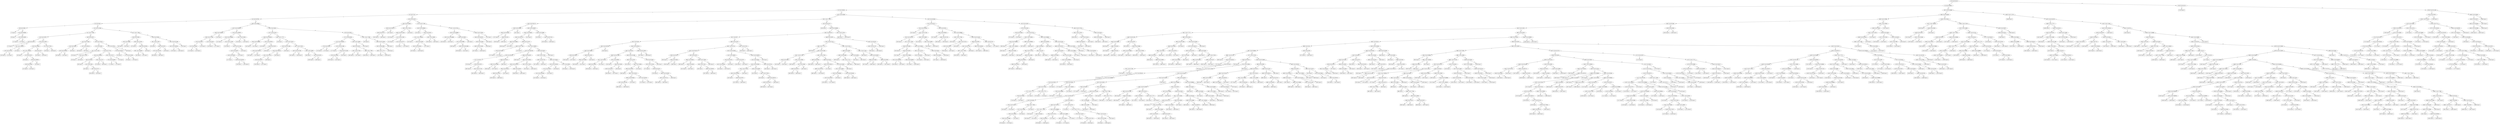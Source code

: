 digraph 39 {
    node [shape=ellipse]
    node [shape=ellipse]
    "(0) 3 Cut=253.126" -> "(1) 4 Cut=0.008822" [label="<"]
    node [shape=ellipse]
    "(0) 3 Cut=253.126" -> "(1702) 6 Cut=0.0175" [label=">="]
    node [shape=ellipse]
    "(1) 4 Cut=0.008822" -> "(2) 3 Cut=138.206" [label="<"]
    node [shape=ellipse]
    "(1) 4 Cut=0.008822" -> "(637) 4 Cut=0.028463" [label=">="]
    node [shape=ellipse]
    "(2) 3 Cut=138.206" -> "(3) 3 Cut=121.43" [label="<"]
    node [shape=ellipse]
    "(2) 3 Cut=138.206" -> "(252) 4 Cut=0.00465" [label=">="]
    node [shape=ellipse]
    "(3) 3 Cut=121.43" -> "(4) 4 Cut=0.007351" [label="<"]
    node [shape=ellipse]
    "(3) 3 Cut=121.43" -> "(201) 6 Cut=0.0375" [label=">="]
    node [shape=ellipse]
    "(4) 4 Cut=0.007351" -> "(5) 0 Cut=2e-06" [label="<"]
    node [shape=ellipse]
    "(4) 4 Cut=0.007351" -> "(106) 5 Cut=3.60628" [label=">="]
    node [shape=ellipse]
    "(5) 0 Cut=2e-06" -> "(6) 6 Cut=0.0625" [label="<"]
    node [shape=ellipse]
    "(5) 0 Cut=2e-06" -> "(13) 3 Cut=110.949" [label=">="]
    node [shape=box]
    "(6) 6 Cut=0.0625" -> "(7) Class=0 " [label="<"]
    node [shape=ellipse]
    "(6) 6 Cut=0.0625" -> "(8) 4 Cut=0.005959" [label=">="]
    node [shape=box]
    "(8) 4 Cut=0.005959" -> "(9) Class=1 " [label="<"]
    node [shape=ellipse]
    "(8) 4 Cut=0.005959" -> "(10) 3 Cut=92.3887" [label=">="]
    node [shape=box]
    "(10) 3 Cut=92.3887" -> "(11) Class=0 " [label="<"]
    node [shape=box]
    "(10) 3 Cut=92.3887" -> "(12) Class=1 " [label=">="]
    node [shape=ellipse]
    "(13) 3 Cut=110.949" -> "(14) 1 Cut=1.77085" [label="<"]
    node [shape=ellipse]
    "(13) 3 Cut=110.949" -> "(81) 1 Cut=1.77085" [label=">="]
    node [shape=ellipse]
    "(14) 1 Cut=1.77085" -> "(15) 5 Cut=3.67677" [label="<"]
    node [shape=ellipse]
    "(14) 1 Cut=1.77085" -> "(40) 6 Cut=0.0375" [label=">="]
    node [shape=ellipse]
    "(15) 5 Cut=3.67677" -> "(16) 6 Cut=0.0375" [label="<"]
    node [shape=ellipse]
    "(15) 5 Cut=3.67677" -> "(23) 5 Cut=3.70423" [label=">="]
    node [shape=box]
    "(16) 6 Cut=0.0375" -> "(17) Class=0 " [label="<"]
    node [shape=ellipse]
    "(16) 6 Cut=0.0375" -> "(18) 1 Cut=1.382029" [label=">="]
    node [shape=ellipse]
    "(18) 1 Cut=1.382029" -> "(19) 3 Cut=101.533" [label="<"]
    node [shape=box]
    "(18) 1 Cut=1.382029" -> "(22) Class=1 " [label=">="]
    node [shape=box]
    "(19) 3 Cut=101.533" -> "(20) Class=0 " [label="<"]
    node [shape=box]
    "(19) 3 Cut=101.533" -> "(21) Class=1 " [label=">="]
    node [shape=ellipse]
    "(23) 5 Cut=3.70423" -> "(24) 5 Cut=3.69411" [label="<"]
    node [shape=ellipse]
    "(23) 5 Cut=3.70423" -> "(37) 5 Cut=3.73744" [label=">="]
    node [shape=ellipse]
    "(24) 5 Cut=3.69411" -> "(25) 1 Cut=1.382029" [label="<"]
    node [shape=ellipse]
    "(24) 5 Cut=3.69411" -> "(34) 6 Cut=0.075" [label=">="]
    node [shape=box]
    "(25) 1 Cut=1.382029" -> "(26) Class=1 " [label="<"]
    node [shape=ellipse]
    "(25) 1 Cut=1.382029" -> "(27) 6 Cut=0.0375" [label=">="]
    node [shape=box]
    "(27) 6 Cut=0.0375" -> "(28) Class=0 " [label="<"]
    node [shape=ellipse]
    "(27) 6 Cut=0.0375" -> "(29) 5 Cut=3.68476" [label=">="]
    node [shape=ellipse]
    "(29) 5 Cut=3.68476" -> "(30) 6 Cut=0.0625" [label="<"]
    node [shape=box]
    "(29) 5 Cut=3.68476" -> "(33) Class=1 " [label=">="]
    node [shape=box]
    "(30) 6 Cut=0.0625" -> "(31) Class=0 " [label="<"]
    node [shape=box]
    "(30) 6 Cut=0.0625" -> "(32) Class=1 " [label=">="]
    node [shape=box]
    "(34) 6 Cut=0.075" -> "(35) Class=0 " [label="<"]
    node [shape=box]
    "(34) 6 Cut=0.075" -> "(36) Class=1 " [label=">="]
    node [shape=box]
    "(37) 5 Cut=3.73744" -> "(38) Class=1 " [label="<"]
    node [shape=box]
    "(37) 5 Cut=3.73744" -> "(39) Class=0 " [label=">="]
    node [shape=ellipse]
    "(40) 6 Cut=0.0375" -> "(41) 5 Cut=3.70423" [label="<"]
    node [shape=ellipse]
    "(40) 6 Cut=0.0375" -> "(50) 2 Cut=178.675" [label=">="]
    node [shape=ellipse]
    "(41) 5 Cut=3.70423" -> "(42) 5 Cut=3.6623" [label="<"]
    node [shape=ellipse]
    "(41) 5 Cut=3.70423" -> "(47) 0 Cut=0.000115" [label=">="]
    node [shape=ellipse]
    "(42) 5 Cut=3.6623" -> "(43) 0 Cut=0.000203" [label="<"]
    node [shape=box]
    "(42) 5 Cut=3.6623" -> "(46) Class=1 " [label=">="]
    node [shape=box]
    "(43) 0 Cut=0.000203" -> "(44) Class=0 " [label="<"]
    node [shape=box]
    "(43) 0 Cut=0.000203" -> "(45) Class=1 " [label=">="]
    node [shape=box]
    "(47) 0 Cut=0.000115" -> "(48) Class=0 " [label="<"]
    node [shape=box]
    "(47) 0 Cut=0.000115" -> "(49) Class=1 " [label=">="]
    node [shape=ellipse]
    "(50) 2 Cut=178.675" -> "(51) 6 Cut=0.0625" [label="<"]
    node [shape=ellipse]
    "(50) 2 Cut=178.675" -> "(74) 5 Cut=3.6703" [label=">="]
    node [shape=ellipse]
    "(51) 6 Cut=0.0625" -> "(52) 1 Cut=2.27106" [label="<"]
    node [shape=ellipse]
    "(51) 6 Cut=0.0625" -> "(57) 5 Cut=3.71701" [label=">="]
    node [shape=box]
    "(52) 1 Cut=2.27106" -> "(53) Class=0 " [label="<"]
    node [shape=ellipse]
    "(52) 1 Cut=2.27106" -> "(54) 5 Cut=3.73744" [label=">="]
    node [shape=box]
    "(54) 5 Cut=3.73744" -> "(55) Class=1 " [label="<"]
    node [shape=box]
    "(54) 5 Cut=3.73744" -> "(56) Class=0 " [label=">="]
    node [shape=ellipse]
    "(57) 5 Cut=3.71701" -> "(58) 4 Cut=0.006412" [label="<"]
    node [shape=ellipse]
    "(57) 5 Cut=3.71701" -> "(69) 1 Cut=2.01717" [label=">="]
    node [shape=ellipse]
    "(58) 4 Cut=0.006412" -> "(59) 0 Cut=9e-05" [label="<"]
    node [shape=ellipse]
    "(58) 4 Cut=0.006412" -> "(66) 1 Cut=2.2712" [label=">="]
    node [shape=box]
    "(59) 0 Cut=9e-05" -> "(60) Class=0 " [label="<"]
    node [shape=ellipse]
    "(59) 0 Cut=9e-05" -> "(61) 3 Cut=97.692" [label=">="]
    node [shape=box]
    "(61) 3 Cut=97.692" -> "(62) Class=1 " [label="<"]
    node [shape=ellipse]
    "(61) 3 Cut=97.692" -> "(63) 1 Cut=2.01717" [label=">="]
    node [shape=box]
    "(63) 1 Cut=2.01717" -> "(64) Class=0 " [label="<"]
    node [shape=box]
    "(63) 1 Cut=2.01717" -> "(65) Class=1 " [label=">="]
    node [shape=box]
    "(66) 1 Cut=2.2712" -> "(67) Class=0 " [label="<"]
    node [shape=box]
    "(66) 1 Cut=2.2712" -> "(68) Class=1 " [label=">="]
    node [shape=ellipse]
    "(69) 1 Cut=2.01717" -> "(70) 4 Cut=0.004394" [label="<"]
    node [shape=box]
    "(69) 1 Cut=2.01717" -> "(73) Class=0 " [label=">="]
    node [shape=box]
    "(70) 4 Cut=0.004394" -> "(71) Class=1 " [label="<"]
    node [shape=box]
    "(70) 4 Cut=0.004394" -> "(72) Class=0 " [label=">="]
    node [shape=ellipse]
    "(74) 5 Cut=3.6703" -> "(75) 0 Cut=0.000115" [label="<"]
    node [shape=box]
    "(74) 5 Cut=3.6703" -> "(80) Class=1 " [label=">="]
    node [shape=box]
    "(75) 0 Cut=0.000115" -> "(76) Class=0 " [label="<"]
    node [shape=ellipse]
    "(75) 0 Cut=0.000115" -> "(77) 0 Cut=0.011398" [label=">="]
    node [shape=box]
    "(77) 0 Cut=0.011398" -> "(78) Class=1 " [label="<"]
    node [shape=box]
    "(77) 0 Cut=0.011398" -> "(79) Class=0 " [label=">="]
    node [shape=ellipse]
    "(81) 1 Cut=1.77085" -> "(82) 6 Cut=0.0625" [label="<"]
    node [shape=ellipse]
    "(81) 1 Cut=1.77085" -> "(93) 6 Cut=0.0625" [label=">="]
    node [shape=ellipse]
    "(82) 6 Cut=0.0625" -> "(83) 5 Cut=3.6498" [label="<"]
    node [shape=ellipse]
    "(82) 6 Cut=0.0625" -> "(86) 3 Cut=114.248" [label=">="]
    node [shape=box]
    "(83) 5 Cut=3.6498" -> "(84) Class=0 " [label="<"]
    node [shape=box]
    "(83) 5 Cut=3.6498" -> "(85) Class=1 " [label=">="]
    node [shape=box]
    "(86) 3 Cut=114.248" -> "(87) Class=0 " [label="<"]
    node [shape=ellipse]
    "(86) 3 Cut=114.248" -> "(88) 4 Cut=0.003764" [label=">="]
    node [shape=ellipse]
    "(88) 4 Cut=0.003764" -> "(89) 1 Cut=1.382029" [label="<"]
    node [shape=box]
    "(88) 4 Cut=0.003764" -> "(92) Class=1 " [label=">="]
    node [shape=box]
    "(89) 1 Cut=1.382029" -> "(90) Class=0 " [label="<"]
    node [shape=box]
    "(89) 1 Cut=1.382029" -> "(91) Class=1 " [label=">="]
    node [shape=ellipse]
    "(93) 6 Cut=0.0625" -> "(94) 1 Cut=2.27106" [label="<"]
    node [shape=ellipse]
    "(93) 6 Cut=0.0625" -> "(101) 0 Cut=0.011398" [label=">="]
    node [shape=box]
    "(94) 1 Cut=2.27106" -> "(95) Class=0 " [label="<"]
    node [shape=ellipse]
    "(94) 1 Cut=2.27106" -> "(96) 6 Cut=0.0375" [label=">="]
    node [shape=ellipse]
    "(96) 6 Cut=0.0375" -> "(97) 3 Cut=118.228" [label="<"]
    node [shape=box]
    "(96) 6 Cut=0.0375" -> "(100) Class=1 " [label=">="]
    node [shape=box]
    "(97) 3 Cut=118.228" -> "(98) Class=0 " [label="<"]
    node [shape=box]
    "(97) 3 Cut=118.228" -> "(99) Class=1 " [label=">="]
    node [shape=ellipse]
    "(101) 0 Cut=0.011398" -> "(102) 0 Cut=0.000203" [label="<"]
    node [shape=box]
    "(101) 0 Cut=0.011398" -> "(105) Class=1 " [label=">="]
    node [shape=box]
    "(102) 0 Cut=0.000203" -> "(103) Class=1 " [label="<"]
    node [shape=box]
    "(102) 0 Cut=0.000203" -> "(104) Class=0 " [label=">="]
    node [shape=ellipse]
    "(106) 5 Cut=3.60628" -> "(107) 0 Cut=0.000203" [label="<"]
    node [shape=ellipse]
    "(106) 5 Cut=3.60628" -> "(136) 5 Cut=3.64511" [label=">="]
    node [shape=ellipse]
    "(107) 0 Cut=0.000203" -> "(108) 5 Cut=3.583879" [label="<"]
    node [shape=ellipse]
    "(107) 0 Cut=0.000203" -> "(119) 5 Cut=3.583879" [label=">="]
    node [shape=ellipse]
    "(108) 5 Cut=3.583879" -> "(109) 3 Cut=111.609" [label="<"]
    node [shape=box]
    "(108) 5 Cut=3.583879" -> "(118) Class=1 " [label=">="]
    node [shape=ellipse]
    "(109) 3 Cut=111.609" -> "(110) 0 Cut=2e-06" [label="<"]
    node [shape=ellipse]
    "(109) 3 Cut=111.609" -> "(115) 0 Cut=2e-06" [label=">="]
    node [shape=ellipse]
    "(110) 0 Cut=2e-06" -> "(111) 6 Cut=0.0625" [label="<"]
    node [shape=box]
    "(110) 0 Cut=2e-06" -> "(114) Class=0 " [label=">="]
    node [shape=box]
    "(111) 6 Cut=0.0625" -> "(112) Class=0 " [label="<"]
    node [shape=box]
    "(111) 6 Cut=0.0625" -> "(113) Class=1 " [label=">="]
    node [shape=box]
    "(115) 0 Cut=2e-06" -> "(116) Class=0 " [label="<"]
    node [shape=box]
    "(115) 0 Cut=2e-06" -> "(117) Class=1 " [label=">="]
    node [shape=ellipse]
    "(119) 5 Cut=3.583879" -> "(120) 0 Cut=0.008935" [label="<"]
    node [shape=ellipse]
    "(119) 5 Cut=3.583879" -> "(133) 1 Cut=2.01038" [label=">="]
    node [shape=box]
    "(120) 0 Cut=0.008935" -> "(121) Class=1 " [label="<"]
    node [shape=ellipse]
    "(120) 0 Cut=0.008935" -> "(122) 3 Cut=111.609" [label=">="]
    node [shape=box]
    "(122) 3 Cut=111.609" -> "(123) Class=0 " [label="<"]
    node [shape=ellipse]
    "(122) 3 Cut=111.609" -> "(124) 0 Cut=0.511283" [label=">="]
    node [shape=ellipse]
    "(124) 0 Cut=0.511283" -> "(125) 6 Cut=0.0875" [label="<"]
    node [shape=box]
    "(124) 0 Cut=0.511283" -> "(132) Class=1 " [label=">="]
    node [shape=ellipse]
    "(125) 6 Cut=0.0875" -> "(126) 6 Cut=0.0625" [label="<"]
    node [shape=box]
    "(125) 6 Cut=0.0875" -> "(131) Class=1 " [label=">="]
    node [shape=box]
    "(126) 6 Cut=0.0625" -> "(127) Class=1 " [label="<"]
    node [shape=ellipse]
    "(126) 6 Cut=0.0625" -> "(128) 0 Cut=0.020104" [label=">="]
    node [shape=box]
    "(128) 0 Cut=0.020104" -> "(129) Class=1 " [label="<"]
    node [shape=box]
    "(128) 0 Cut=0.020104" -> "(130) Class=0 " [label=">="]
    node [shape=box]
    "(133) 1 Cut=2.01038" -> "(134) Class=1 " [label="<"]
    node [shape=box]
    "(133) 1 Cut=2.01038" -> "(135) Class=0 " [label=">="]
    node [shape=ellipse]
    "(136) 5 Cut=3.64511" -> "(137) 2 Cut=152.425" [label="<"]
    node [shape=ellipse]
    "(136) 5 Cut=3.64511" -> "(170) 6 Cut=0.0875" [label=">="]
    node [shape=ellipse]
    "(137) 2 Cut=152.425" -> "(138) 0 Cut=0.000203" [label="<"]
    node [shape=ellipse]
    "(137) 2 Cut=152.425" -> "(149) 1 Cut=1.77771" [label=">="]
    node [shape=ellipse]
    "(138) 0 Cut=0.000203" -> "(139) 4 Cut=0.008685" [label="<"]
    node [shape=ellipse]
    "(138) 0 Cut=0.000203" -> "(142) 5 Cut=3.62518" [label=">="]
    node [shape=box]
    "(139) 4 Cut=0.008685" -> "(140) Class=0 " [label="<"]
    node [shape=box]
    "(139) 4 Cut=0.008685" -> "(141) Class=1 " [label=">="]
    node [shape=box]
    "(142) 5 Cut=3.62518" -> "(143) Class=1 " [label="<"]
    node [shape=ellipse]
    "(142) 5 Cut=3.62518" -> "(144) 6 Cut=0.0375" [label=">="]
    node [shape=ellipse]
    "(144) 6 Cut=0.0375" -> "(145) 0 Cut=0.500113" [label="<"]
    node [shape=box]
    "(144) 6 Cut=0.0375" -> "(148) Class=1 " [label=">="]
    node [shape=box]
    "(145) 0 Cut=0.500113" -> "(146) Class=1 " [label="<"]
    node [shape=box]
    "(145) 0 Cut=0.500113" -> "(147) Class=0 " [label=">="]
    node [shape=box]
    "(149) 1 Cut=1.77771" -> "(150) Class=1 " [label="<"]
    node [shape=ellipse]
    "(149) 1 Cut=1.77771" -> "(151) 2 Cut=178.675" [label=">="]
    node [shape=ellipse]
    "(151) 2 Cut=178.675" -> "(152) 0 Cut=0.011398" [label="<"]
    node [shape=ellipse]
    "(151) 2 Cut=178.675" -> "(161) 1 Cut=2.27106" [label=">="]
    node [shape=ellipse]
    "(152) 0 Cut=0.011398" -> "(153) 0 Cut=0.000115" [label="<"]
    node [shape=box]
    "(152) 0 Cut=0.011398" -> "(160) Class=1 " [label=">="]
    node [shape=ellipse]
    "(153) 0 Cut=0.000115" -> "(154) 1 Cut=2.03174" [label="<"]
    node [shape=box]
    "(153) 0 Cut=0.000115" -> "(159) Class=0 " [label=">="]
    node [shape=ellipse]
    "(154) 1 Cut=2.03174" -> "(155) 6 Cut=0.0375" [label="<"]
    node [shape=box]
    "(154) 1 Cut=2.03174" -> "(158) Class=1 " [label=">="]
    node [shape=box]
    "(155) 6 Cut=0.0375" -> "(156) Class=0 " [label="<"]
    node [shape=box]
    "(155) 6 Cut=0.0375" -> "(157) Class=1 " [label=">="]
    node [shape=ellipse]
    "(161) 1 Cut=2.27106" -> "(162) 0 Cut=0.011284" [label="<"]
    node [shape=ellipse]
    "(161) 1 Cut=2.27106" -> "(165) 1 Cut=2.28556" [label=">="]
    node [shape=box]
    "(162) 0 Cut=0.011284" -> "(163) Class=1 " [label="<"]
    node [shape=box]
    "(162) 0 Cut=0.011284" -> "(164) Class=0 " [label=">="]
    node [shape=box]
    "(165) 1 Cut=2.28556" -> "(166) Class=1 " [label="<"]
    node [shape=ellipse]
    "(165) 1 Cut=2.28556" -> "(167) 6 Cut=0.0375" [label=">="]
    node [shape=box]
    "(167) 6 Cut=0.0375" -> "(168) Class=0 " [label="<"]
    node [shape=box]
    "(167) 6 Cut=0.0375" -> "(169) Class=1 " [label=">="]
    node [shape=ellipse]
    "(170) 6 Cut=0.0875" -> "(171) 3 Cut=82.5958" [label="<"]
    node [shape=ellipse]
    "(170) 6 Cut=0.0875" -> "(192) 1 Cut=1.77085" [label=">="]
    node [shape=ellipse]
    "(171) 3 Cut=82.5958" -> "(172) 0 Cut=0.000203" [label="<"]
    node [shape=ellipse]
    "(171) 3 Cut=82.5958" -> "(183) 1 Cut=2.28556" [label=">="]
    node [shape=ellipse]
    "(172) 0 Cut=0.000203" -> "(173) 6 Cut=0.0625" [label="<"]
    node [shape=ellipse]
    "(172) 0 Cut=0.000203" -> "(176) 0 Cut=0.011398" [label=">="]
    node [shape=box]
    "(173) 6 Cut=0.0625" -> "(174) Class=0 " [label="<"]
    node [shape=box]
    "(173) 6 Cut=0.0625" -> "(175) Class=1 " [label=">="]
    node [shape=box]
    "(176) 0 Cut=0.011398" -> "(177) Class=0 " [label="<"]
    node [shape=ellipse]
    "(176) 0 Cut=0.011398" -> "(178) 0 Cut=0.511283" [label=">="]
    node [shape=ellipse]
    "(178) 0 Cut=0.511283" -> "(179) 6 Cut=0.0625" [label="<"]
    node [shape=box]
    "(178) 0 Cut=0.511283" -> "(182) Class=0 " [label=">="]
    node [shape=box]
    "(179) 6 Cut=0.0625" -> "(180) Class=0 " [label="<"]
    node [shape=box]
    "(179) 6 Cut=0.0625" -> "(181) Class=1 " [label=">="]
    node [shape=ellipse]
    "(183) 1 Cut=2.28556" -> "(184) 6 Cut=0.0375" [label="<"]
    node [shape=box]
    "(183) 1 Cut=2.28556" -> "(191) Class=0 " [label=">="]
    node [shape=ellipse]
    "(184) 6 Cut=0.0375" -> "(185) 1 Cut=2.27106" [label="<"]
    node [shape=ellipse]
    "(184) 6 Cut=0.0375" -> "(188) 1 Cut=1.77085" [label=">="]
    node [shape=box]
    "(185) 1 Cut=2.27106" -> "(186) Class=0 " [label="<"]
    node [shape=box]
    "(185) 1 Cut=2.27106" -> "(187) Class=1 " [label=">="]
    node [shape=box]
    "(188) 1 Cut=1.77085" -> "(189) Class=0 " [label="<"]
    node [shape=box]
    "(188) 1 Cut=1.77085" -> "(190) Class=1 " [label=">="]
    node [shape=box]
    "(192) 1 Cut=1.77085" -> "(193) Class=0 " [label="<"]
    node [shape=ellipse]
    "(192) 1 Cut=1.77085" -> "(194) 0 Cut=0.011398" [label=">="]
    node [shape=ellipse]
    "(194) 0 Cut=0.011398" -> "(195) 3 Cut=82.5958" [label="<"]
    node [shape=box]
    "(194) 0 Cut=0.011398" -> "(200) Class=1 " [label=">="]
    node [shape=ellipse]
    "(195) 3 Cut=82.5958" -> "(196) 1 Cut=1.77771" [label="<"]
    node [shape=box]
    "(195) 3 Cut=82.5958" -> "(199) Class=1 " [label=">="]
    node [shape=box]
    "(196) 1 Cut=1.77771" -> "(197) Class=1 " [label="<"]
    node [shape=box]
    "(196) 1 Cut=1.77771" -> "(198) Class=0 " [label=">="]
    node [shape=ellipse]
    "(201) 6 Cut=0.0375" -> "(202) 4 Cut=0.00298" [label="<"]
    node [shape=ellipse]
    "(201) 6 Cut=0.0375" -> "(217) 5 Cut=3.71595" [label=">="]
    node [shape=ellipse]
    "(202) 4 Cut=0.00298" -> "(203) 0 Cut=0.500113" [label="<"]
    node [shape=ellipse]
    "(202) 4 Cut=0.00298" -> "(208) 1 Cut=2.27106" [label=">="]
    node [shape=ellipse]
    "(203) 0 Cut=0.500113" -> "(204) 6 Cut=0.0175" [label="<"]
    node [shape=box]
    "(203) 0 Cut=0.500113" -> "(207) Class=0 " [label=">="]
    node [shape=box]
    "(204) 6 Cut=0.0175" -> "(205) Class=0 " [label="<"]
    node [shape=box]
    "(204) 6 Cut=0.0175" -> "(206) Class=1 " [label=">="]
    node [shape=ellipse]
    "(208) 1 Cut=2.27106" -> "(209) 0 Cut=0.511283" [label="<"]
    node [shape=box]
    "(208) 1 Cut=2.27106" -> "(216) Class=1 " [label=">="]
    node [shape=box]
    "(209) 0 Cut=0.511283" -> "(210) Class=0 " [label="<"]
    node [shape=ellipse]
    "(209) 0 Cut=0.511283" -> "(211) 3 Cut=122.285" [label=">="]
    node [shape=box]
    "(211) 3 Cut=122.285" -> "(212) Class=0 " [label="<"]
    node [shape=ellipse]
    "(211) 3 Cut=122.285" -> "(213) 3 Cut=129.774" [label=">="]
    node [shape=box]
    "(213) 3 Cut=129.774" -> "(214) Class=1 " [label="<"]
    node [shape=box]
    "(213) 3 Cut=129.774" -> "(215) Class=0 " [label=">="]
    node [shape=ellipse]
    "(217) 5 Cut=3.71595" -> "(218) 0 Cut=0.008935" [label="<"]
    node [shape=ellipse]
    "(217) 5 Cut=3.71595" -> "(231) 1 Cut=2.01724" [label=">="]
    node [shape=box]
    "(218) 0 Cut=0.008935" -> "(219) Class=1 " [label="<"]
    node [shape=ellipse]
    "(218) 0 Cut=0.008935" -> "(220) 2 Cut=245.45" [label=">="]
    node [shape=ellipse]
    "(220) 2 Cut=245.45" -> "(221) 1 Cut=1.382029" [label="<"]
    node [shape=ellipse]
    "(220) 2 Cut=245.45" -> "(228) 1 Cut=1.62835" [label=">="]
    node [shape=box]
    "(221) 1 Cut=1.382029" -> "(222) Class=1 " [label="<"]
    node [shape=ellipse]
    "(221) 1 Cut=1.382029" -> "(223) 6 Cut=0.0625" [label=">="]
    node [shape=ellipse]
    "(223) 6 Cut=0.0625" -> "(224) 0 Cut=0.020104" [label="<"]
    node [shape=box]
    "(223) 6 Cut=0.0625" -> "(227) Class=1 " [label=">="]
    node [shape=box]
    "(224) 0 Cut=0.020104" -> "(225) Class=1 " [label="<"]
    node [shape=box]
    "(224) 0 Cut=0.020104" -> "(226) Class=0 " [label=">="]
    node [shape=box]
    "(228) 1 Cut=1.62835" -> "(229) Class=0 " [label="<"]
    node [shape=box]
    "(228) 1 Cut=1.62835" -> "(230) Class=1 " [label=">="]
    node [shape=ellipse]
    "(231) 1 Cut=2.01724" -> "(232) 0 Cut=0.008909" [label="<"]
    node [shape=ellipse]
    "(231) 1 Cut=2.01724" -> "(243) 5 Cut=3.76768" [label=">="]
    node [shape=ellipse]
    "(232) 0 Cut=0.008909" -> "(233) 3 Cut=133.616999" [label="<"]
    node [shape=ellipse]
    "(232) 0 Cut=0.008909" -> "(236) 6 Cut=0.0625" [label=">="]
    node [shape=box]
    "(233) 3 Cut=133.616999" -> "(234) Class=0 " [label="<"]
    node [shape=box]
    "(233) 3 Cut=133.616999" -> "(235) Class=1 " [label=">="]
    node [shape=ellipse]
    "(236) 6 Cut=0.0625" -> "(237) 0 Cut=0.50882" [label="<"]
    node [shape=box]
    "(236) 6 Cut=0.0625" -> "(242) Class=1 " [label=">="]
    node [shape=box]
    "(237) 0 Cut=0.50882" -> "(238) Class=0 " [label="<"]
    node [shape=ellipse]
    "(237) 0 Cut=0.50882" -> "(239) 3 Cut=128.021999" [label=">="]
    node [shape=box]
    "(239) 3 Cut=128.021999" -> "(240) Class=0 " [label="<"]
    node [shape=box]
    "(239) 3 Cut=128.021999" -> "(241) Class=1 " [label=">="]
    node [shape=ellipse]
    "(243) 5 Cut=3.76768" -> "(244) 4 Cut=0.003755" [label="<"]
    node [shape=box]
    "(243) 5 Cut=3.76768" -> "(251) Class=1 " [label=">="]
    node [shape=ellipse]
    "(244) 4 Cut=0.003755" -> "(245) 6 Cut=0.0625" [label="<"]
    node [shape=box]
    "(244) 4 Cut=0.003755" -> "(250) Class=0 " [label=">="]
    node [shape=ellipse]
    "(245) 6 Cut=0.0625" -> "(246) 0 Cut=0.011398" [label="<"]
    node [shape=box]
    "(245) 6 Cut=0.0625" -> "(249) Class=1 " [label=">="]
    node [shape=box]
    "(246) 0 Cut=0.011398" -> "(247) Class=1 " [label="<"]
    node [shape=box]
    "(246) 0 Cut=0.011398" -> "(248) Class=0 " [label=">="]
    node [shape=ellipse]
    "(252) 4 Cut=0.00465" -> "(253) 1 Cut=1.77085" [label="<"]
    node [shape=ellipse]
    "(252) 4 Cut=0.00465" -> "(510) 3 Cut=186.464" [label=">="]
    node [shape=ellipse]
    "(253) 1 Cut=1.77085" -> "(254) 4 Cut=0.001172" [label="<"]
    node [shape=ellipse]
    "(253) 1 Cut=1.77085" -> "(327) 6 Cut=0.0175" [label=">="]
    node [shape=ellipse]
    "(254) 4 Cut=0.001172" -> "(255) 0 Cut=0.50882" [label="<"]
    node [shape=ellipse]
    "(254) 4 Cut=0.001172" -> "(262) 4 Cut=0.003937" [label=">="]
    node [shape=ellipse]
    "(255) 0 Cut=0.50882" -> "(256) 4 Cut=0.001003" [label="<"]
    node [shape=box]
    "(255) 0 Cut=0.50882" -> "(261) Class=1 " [label=">="]
    node [shape=box]
    "(256) 4 Cut=0.001003" -> "(257) Class=0 " [label="<"]
    node [shape=ellipse]
    "(256) 4 Cut=0.001003" -> "(258) 6 Cut=0.05" [label=">="]
    node [shape=box]
    "(258) 6 Cut=0.05" -> "(259) Class=0 " [label="<"]
    node [shape=box]
    "(258) 6 Cut=0.05" -> "(260) Class=1 " [label=">="]
    node [shape=ellipse]
    "(262) 4 Cut=0.003937" -> "(263) 5 Cut=3.86203" [label="<"]
    node [shape=ellipse]
    "(262) 4 Cut=0.003937" -> "(322) 0 Cut=0.50882" [label=">="]
    node [shape=ellipse]
    "(263) 5 Cut=3.86203" -> "(264) 3 Cut=144.179" [label="<"]
    node [shape=box]
    "(263) 5 Cut=3.86203" -> "(321) Class=0 " [label=">="]
    node [shape=ellipse]
    "(264) 3 Cut=144.179" -> "(265) 0 Cut=0.50882" [label="<"]
    node [shape=ellipse]
    "(264) 3 Cut=144.179" -> "(268) 3 Cut=151.837" [label=">="]
    node [shape=box]
    "(265) 0 Cut=0.50882" -> "(266) Class=0 " [label="<"]
    node [shape=box]
    "(265) 0 Cut=0.50882" -> "(267) Class=1 " [label=">="]
    node [shape=ellipse]
    "(268) 3 Cut=151.837" -> "(269) 5 Cut=3.77861" [label="<"]
    node [shape=ellipse]
    "(268) 3 Cut=151.837" -> "(274) 1 Cut=1.382029" [label=">="]
    node [shape=ellipse]
    "(269) 5 Cut=3.77861" -> "(270) 6 Cut=0.0625" [label="<"]
    node [shape=box]
    "(269) 5 Cut=3.77861" -> "(273) Class=0 " [label=">="]
    node [shape=box]
    "(270) 6 Cut=0.0625" -> "(271) Class=0 " [label="<"]
    node [shape=box]
    "(270) 6 Cut=0.0625" -> "(272) Class=1 " [label=">="]
    node [shape=ellipse]
    "(274) 1 Cut=1.382029" -> "(275) 3 Cut=198.786" [label="<"]
    node [shape=ellipse]
    "(274) 1 Cut=1.382029" -> "(304) 6 Cut=0.0875" [label=">="]
    node [shape=ellipse]
    "(275) 3 Cut=198.786" -> "(276) 3 Cut=180.561" [label="<"]
    node [shape=ellipse]
    "(275) 3 Cut=198.786" -> "(289) 4 Cut=0.001597" [label=">="]
    node [shape=ellipse]
    "(276) 3 Cut=180.561" -> "(277) 2 Cut=287.7" [label="<"]
    node [shape=ellipse]
    "(276) 3 Cut=180.561" -> "(284) 6 Cut=0.0375" [label=">="]
    node [shape=box]
    "(277) 2 Cut=287.7" -> "(278) Class=1 " [label="<"]
    node [shape=ellipse]
    "(277) 2 Cut=287.7" -> "(279) 6 Cut=0.0375" [label=">="]
    node [shape=box]
    "(279) 6 Cut=0.0375" -> "(280) Class=0 " [label="<"]
    node [shape=ellipse]
    "(279) 6 Cut=0.0375" -> "(281) 3 Cut=173.128" [label=">="]
    node [shape=box]
    "(281) 3 Cut=173.128" -> "(282) Class=0 " [label="<"]
    node [shape=box]
    "(281) 3 Cut=173.128" -> "(283) Class=1 " [label=">="]
    node [shape=ellipse]
    "(284) 6 Cut=0.0375" -> "(285) 3 Cut=193.499" [label="<"]
    node [shape=box]
    "(284) 6 Cut=0.0375" -> "(288) Class=1 " [label=">="]
    node [shape=box]
    "(285) 3 Cut=193.499" -> "(286) Class=1 " [label="<"]
    node [shape=box]
    "(285) 3 Cut=193.499" -> "(287) Class=0 " [label=">="]
    node [shape=box]
    "(289) 4 Cut=0.001597" -> "(290) Class=1 " [label="<"]
    node [shape=ellipse]
    "(289) 4 Cut=0.001597" -> "(291) 3 Cut=222.684" [label=">="]
    node [shape=ellipse]
    "(291) 3 Cut=222.684" -> "(292) 4 Cut=0.003152" [label="<"]
    node [shape=ellipse]
    "(291) 3 Cut=222.684" -> "(301) 5 Cut=3.75416" [label=">="]
    node [shape=ellipse]
    "(292) 4 Cut=0.003152" -> "(293) 3 Cut=202.632" [label="<"]
    node [shape=ellipse]
    "(292) 4 Cut=0.003152" -> "(298) 5 Cut=3.64216" [label=">="]
    node [shape=ellipse]
    "(293) 3 Cut=202.632" -> "(294) 6 Cut=0.0375" [label="<"]
    node [shape=box]
    "(293) 3 Cut=202.632" -> "(297) Class=0 " [label=">="]
    node [shape=box]
    "(294) 6 Cut=0.0375" -> "(295) Class=0 " [label="<"]
    node [shape=box]
    "(294) 6 Cut=0.0375" -> "(296) Class=1 " [label=">="]
    node [shape=box]
    "(298) 5 Cut=3.64216" -> "(299) Class=0 " [label="<"]
    node [shape=box]
    "(298) 5 Cut=3.64216" -> "(300) Class=1 " [label=">="]
    node [shape=box]
    "(301) 5 Cut=3.75416" -> "(302) Class=1 " [label="<"]
    node [shape=box]
    "(301) 5 Cut=3.75416" -> "(303) Class=0 " [label=">="]
    node [shape=ellipse]
    "(304) 6 Cut=0.0875" -> "(305) 5 Cut=3.72736" [label="<"]
    node [shape=box]
    "(304) 6 Cut=0.0875" -> "(320) Class=1 " [label=">="]
    node [shape=ellipse]
    "(305) 5 Cut=3.72736" -> "(306) 2 Cut=337.225" [label="<"]
    node [shape=ellipse]
    "(305) 5 Cut=3.72736" -> "(309) 5 Cut=3.84874" [label=">="]
    node [shape=box]
    "(306) 2 Cut=337.225" -> "(307) Class=0 " [label="<"]
    node [shape=box]
    "(306) 2 Cut=337.225" -> "(308) Class=1 " [label=">="]
    node [shape=ellipse]
    "(309) 5 Cut=3.84874" -> "(310) 4 Cut=0.002522" [label="<"]
    node [shape=ellipse]
    "(309) 5 Cut=3.84874" -> "(317) 5 Cut=3.8559" [label=">="]
    node [shape=ellipse]
    "(310) 4 Cut=0.002522" -> "(311) 6 Cut=0.0625" [label="<"]
    node [shape=box]
    "(310) 4 Cut=0.002522" -> "(316) Class=0 " [label=">="]
    node [shape=ellipse]
    "(311) 6 Cut=0.0625" -> "(312) 4 Cut=0.002338" [label="<"]
    node [shape=box]
    "(311) 6 Cut=0.0625" -> "(315) Class=1 " [label=">="]
    node [shape=box]
    "(312) 4 Cut=0.002338" -> "(313) Class=0 " [label="<"]
    node [shape=box]
    "(312) 4 Cut=0.002338" -> "(314) Class=1 " [label=">="]
    node [shape=box]
    "(317) 5 Cut=3.8559" -> "(318) Class=1 " [label="<"]
    node [shape=box]
    "(317) 5 Cut=3.8559" -> "(319) Class=0 " [label=">="]
    node [shape=box]
    "(322) 0 Cut=0.50882" -> "(323) Class=1 " [label="<"]
    node [shape=ellipse]
    "(322) 0 Cut=0.50882" -> "(324) 2 Cut=337.225" [label=">="]
    node [shape=box]
    "(324) 2 Cut=337.225" -> "(325) Class=0 " [label="<"]
    node [shape=box]
    "(324) 2 Cut=337.225" -> "(326) Class=1 " [label=">="]
    node [shape=box]
    "(327) 6 Cut=0.0175" -> "(328) Class=0 " [label="<"]
    node [shape=ellipse]
    "(327) 6 Cut=0.0175" -> "(329) 4 Cut=0.004606" [label=">="]
    node [shape=ellipse]
    "(329) 4 Cut=0.004606" -> "(330) 2 Cut=395.275" [label="<"]
    node [shape=ellipse]
    "(329) 4 Cut=0.004606" -> "(507) 1 Cut=2.27106" [label=">="]
    node [shape=ellipse]
    "(330) 2 Cut=395.275" -> "(331) 2 Cut=287.7" [label="<"]
    node [shape=ellipse]
    "(330) 2 Cut=395.275" -> "(446) 6 Cut=0.0875" [label=">="]
    node [shape=ellipse]
    "(331) 2 Cut=287.7" -> "(332) 0 Cut=2e-06" [label="<"]
    node [shape=ellipse]
    "(331) 2 Cut=287.7" -> "(389) 5 Cut=3.87797" [label=">="]
    node [shape=ellipse]
    "(332) 0 Cut=2e-06" -> "(333) 4 Cut=0.003739" [label="<"]
    node [shape=ellipse]
    "(332) 0 Cut=2e-06" -> "(344) 4 Cut=0.003214" [label=">="]
    node [shape=ellipse]
    "(333) 4 Cut=0.003739" -> "(334) 5 Cut=3.80625" [label="<"]
    node [shape=box]
    "(333) 4 Cut=0.003739" -> "(343) Class=0 " [label=">="]
    node [shape=ellipse]
    "(334) 5 Cut=3.80625" -> "(335) 6 Cut=0.0625" [label="<"]
    node [shape=ellipse]
    "(334) 5 Cut=3.80625" -> "(338) 6 Cut=0.0375" [label=">="]
    node [shape=box]
    "(335) 6 Cut=0.0625" -> "(336) Class=0 " [label="<"]
    node [shape=box]
    "(335) 6 Cut=0.0625" -> "(337) Class=1 " [label=">="]
    node [shape=ellipse]
    "(338) 6 Cut=0.0375" -> "(339) 5 Cut=3.8338" [label="<"]
    node [shape=box]
    "(338) 6 Cut=0.0375" -> "(342) Class=0 " [label=">="]
    node [shape=box]
    "(339) 5 Cut=3.8338" -> "(340) Class=0 " [label="<"]
    node [shape=box]
    "(339) 5 Cut=3.8338" -> "(341) Class=1 " [label=">="]
    node [shape=ellipse]
    "(344) 4 Cut=0.003214" -> "(345) 2 Cut=245.45" [label="<"]
    node [shape=ellipse]
    "(344) 4 Cut=0.003214" -> "(386) 0 Cut=0.011398" [label=">="]
    node [shape=ellipse]
    "(345) 2 Cut=245.45" -> "(346) 0 Cut=0.011398" [label="<"]
    node [shape=ellipse]
    "(345) 2 Cut=245.45" -> "(359) 0 Cut=0.011398" [label=">="]
    node [shape=ellipse]
    "(346) 0 Cut=0.011398" -> "(347) 1 Cut=2.03153" [label="<"]
    node [shape=ellipse]
    "(346) 0 Cut=0.011398" -> "(352) 5 Cut=3.80625" [label=">="]
    node [shape=ellipse]
    "(347) 1 Cut=2.03153" -> "(348) 6 Cut=0.0625" [label="<"]
    node [shape=box]
    "(347) 1 Cut=2.03153" -> "(351) Class=1 " [label=">="]
    node [shape=box]
    "(348) 6 Cut=0.0625" -> "(349) Class=0 " [label="<"]
    node [shape=box]
    "(348) 6 Cut=0.0625" -> "(350) Class=1 " [label=">="]
    node [shape=box]
    "(352) 5 Cut=3.80625" -> "(353) Class=0 " [label="<"]
    node [shape=ellipse]
    "(352) 5 Cut=3.80625" -> "(354) 6 Cut=0.0625" [label=">="]
    node [shape=ellipse]
    "(354) 6 Cut=0.0625" -> "(355) 6 Cut=0.0375" [label="<"]
    node [shape=box]
    "(354) 6 Cut=0.0625" -> "(358) Class=0 " [label=">="]
    node [shape=box]
    "(355) 6 Cut=0.0375" -> "(356) Class=0 " [label="<"]
    node [shape=box]
    "(355) 6 Cut=0.0375" -> "(357) Class=1 " [label=">="]
    node [shape=ellipse]
    "(359) 0 Cut=0.011398" -> "(360) 3 Cut=151.584" [label="<"]
    node [shape=ellipse]
    "(359) 0 Cut=0.011398" -> "(375) 6 Cut=0.0625" [label=">="]
    node [shape=box]
    "(360) 3 Cut=151.584" -> "(361) Class=0 " [label="<"]
    node [shape=ellipse]
    "(360) 3 Cut=151.584" -> "(362) 1 Cut=2.28556" [label=">="]
    node [shape=ellipse]
    "(362) 1 Cut=2.28556" -> "(363) 6 Cut=0.0625" [label="<"]
    node [shape=box]
    "(362) 1 Cut=2.28556" -> "(374) Class=1 " [label=">="]
    node [shape=box]
    "(363) 6 Cut=0.0625" -> "(364) Class=0 " [label="<"]
    node [shape=ellipse]
    "(363) 6 Cut=0.0625" -> "(365) 1 Cut=2.03153" [label=">="]
    node [shape=ellipse]
    "(365) 1 Cut=2.03153" -> "(366) 4 Cut=0.002029" [label="<"]
    node [shape=ellipse]
    "(365) 1 Cut=2.03153" -> "(371) 3 Cut=156.336" [label=">="]
    node [shape=ellipse]
    "(366) 4 Cut=0.002029" -> "(367) 4 Cut=0.001738" [label="<"]
    node [shape=box]
    "(366) 4 Cut=0.002029" -> "(370) Class=1 " [label=">="]
    node [shape=box]
    "(367) 4 Cut=0.001738" -> "(368) Class=1 " [label="<"]
    node [shape=box]
    "(367) 4 Cut=0.001738" -> "(369) Class=0 " [label=">="]
    node [shape=box]
    "(371) 3 Cut=156.336" -> "(372) Class=0 " [label="<"]
    node [shape=box]
    "(371) 3 Cut=156.336" -> "(373) Class=1 " [label=">="]
    node [shape=ellipse]
    "(375) 6 Cut=0.0625" -> "(376) 3 Cut=151.584" [label="<"]
    node [shape=box]
    "(375) 6 Cut=0.0625" -> "(385) Class=1 " [label=">="]
    node [shape=box]
    "(376) 3 Cut=151.584" -> "(377) Class=0 " [label="<"]
    node [shape=ellipse]
    "(376) 3 Cut=151.584" -> "(378) 6 Cut=0.0375" [label=">="]
    node [shape=box]
    "(378) 6 Cut=0.0375" -> "(379) Class=0 " [label="<"]
    node [shape=ellipse]
    "(378) 6 Cut=0.0375" -> "(380) 4 Cut=0.002367" [label=">="]
    node [shape=ellipse]
    "(380) 4 Cut=0.002367" -> "(381) 3 Cut=167.311" [label="<"]
    node [shape=box]
    "(380) 4 Cut=0.002367" -> "(384) Class=1 " [label=">="]
    node [shape=box]
    "(381) 3 Cut=167.311" -> "(382) Class=0 " [label="<"]
    node [shape=box]
    "(381) 3 Cut=167.311" -> "(383) Class=1 " [label=">="]
    node [shape=box]
    "(386) 0 Cut=0.011398" -> "(387) Class=1 " [label="<"]
    node [shape=box]
    "(386) 0 Cut=0.011398" -> "(388) Class=0 " [label=">="]
    node [shape=ellipse]
    "(389) 5 Cut=3.87797" -> "(390) 1 Cut=2.01724" [label="<"]
    node [shape=ellipse]
    "(389) 5 Cut=3.87797" -> "(443) 1 Cut=2.01724" [label=">="]
    node [shape=ellipse]
    "(390) 1 Cut=2.01724" -> "(391) 4 Cut=0.001272" [label="<"]
    node [shape=ellipse]
    "(390) 1 Cut=2.01724" -> "(410) 4 Cut=0.001867" [label=">="]
    node [shape=ellipse]
    "(391) 4 Cut=0.001272" -> "(392) 6 Cut=0.0375" [label="<"]
    node [shape=ellipse]
    "(391) 4 Cut=0.001272" -> "(397) 6 Cut=0.0375" [label=">="]
    node [shape=box]
    "(392) 6 Cut=0.0375" -> "(393) Class=1 " [label="<"]
    node [shape=ellipse]
    "(392) 6 Cut=0.0375" -> "(394) 6 Cut=0.0625" [label=">="]
    node [shape=box]
    "(394) 6 Cut=0.0625" -> "(395) Class=0 " [label="<"]
    node [shape=box]
    "(394) 6 Cut=0.0625" -> "(396) Class=1 " [label=">="]
    node [shape=ellipse]
    "(397) 6 Cut=0.0375" -> "(398) 5 Cut=3.84874" [label="<"]
    node [shape=ellipse]
    "(397) 6 Cut=0.0375" -> "(403) 5 Cut=3.79001" [label=">="]
    node [shape=box]
    "(398) 5 Cut=3.84874" -> "(399) Class=0 " [label="<"]
    node [shape=ellipse]
    "(398) 5 Cut=3.84874" -> "(400) 0 Cut=9e-05" [label=">="]
    node [shape=box]
    "(400) 0 Cut=9e-05" -> "(401) Class=0 " [label="<"]
    node [shape=box]
    "(400) 0 Cut=9e-05" -> "(402) Class=1 " [label=">="]
    node [shape=ellipse]
    "(403) 5 Cut=3.79001" -> "(404) 5 Cut=3.7423" [label="<"]
    node [shape=box]
    "(403) 5 Cut=3.79001" -> "(409) Class=0 " [label=">="]
    node [shape=box]
    "(404) 5 Cut=3.7423" -> "(405) Class=1 " [label="<"]
    node [shape=ellipse]
    "(404) 5 Cut=3.7423" -> "(406) 3 Cut=169.853" [label=">="]
    node [shape=box]
    "(406) 3 Cut=169.853" -> "(407) Class=0 " [label="<"]
    node [shape=box]
    "(406) 3 Cut=169.853" -> "(408) Class=1 " [label=">="]
    node [shape=ellipse]
    "(410) 4 Cut=0.001867" -> "(411) 5 Cut=3.86203" [label="<"]
    node [shape=ellipse]
    "(410) 4 Cut=0.001867" -> "(420) 4 Cut=0.003976" [label=">="]
    node [shape=ellipse]
    "(411) 5 Cut=3.86203" -> "(412) 6 Cut=0.0375" [label="<"]
    node [shape=ellipse]
    "(411) 5 Cut=3.86203" -> "(417) 6 Cut=0.0375" [label=">="]
    node [shape=ellipse]
    "(412) 6 Cut=0.0375" -> "(413) 5 Cut=3.83326" [label="<"]
    node [shape=box]
    "(412) 6 Cut=0.0375" -> "(416) Class=1 " [label=">="]
    node [shape=box]
    "(413) 5 Cut=3.83326" -> "(414) Class=1 " [label="<"]
    node [shape=box]
    "(413) 5 Cut=3.83326" -> "(415) Class=0 " [label=">="]
    node [shape=box]
    "(417) 6 Cut=0.0375" -> "(418) Class=0 " [label="<"]
    node [shape=box]
    "(417) 6 Cut=0.0375" -> "(419) Class=1 " [label=">="]
    node [shape=ellipse]
    "(420) 4 Cut=0.003976" -> "(421) 6 Cut=0.0625" [label="<"]
    node [shape=box]
    "(420) 4 Cut=0.003976" -> "(442) Class=1 " [label=">="]
    node [shape=ellipse]
    "(421) 6 Cut=0.0625" -> "(422) 4 Cut=0.002361" [label="<"]
    node [shape=ellipse]
    "(421) 6 Cut=0.0625" -> "(439) 3 Cut=167.322" [label=">="]
    node [shape=ellipse]
    "(422) 4 Cut=0.002361" -> "(423) 1 Cut=2.27106" [label="<"]
    node [shape=ellipse]
    "(422) 4 Cut=0.002361" -> "(430) 4 Cut=0.00295" [label=">="]
    node [shape=ellipse]
    "(423) 1 Cut=2.27106" -> "(424) 4 Cut=0.002025" [label="<"]
    node [shape=box]
    "(423) 1 Cut=2.27106" -> "(429) Class=1 " [label=">="]
    node [shape=box]
    "(424) 4 Cut=0.002025" -> "(425) Class=0 " [label="<"]
    node [shape=ellipse]
    "(424) 4 Cut=0.002025" -> "(426) 6 Cut=0.0375" [label=">="]
    node [shape=box]
    "(426) 6 Cut=0.0375" -> "(427) Class=0 " [label="<"]
    node [shape=box]
    "(426) 6 Cut=0.0375" -> "(428) Class=1 " [label=">="]
    node [shape=box]
    "(430) 4 Cut=0.00295" -> "(431) Class=0 " [label="<"]
    node [shape=ellipse]
    "(430) 4 Cut=0.00295" -> "(432) 1 Cut=2.27106" [label=">="]
    node [shape=box]
    "(432) 1 Cut=2.27106" -> "(433) Class=0 " [label="<"]
    node [shape=ellipse]
    "(432) 1 Cut=2.27106" -> "(434) 0 Cut=0.000115" [label=">="]
    node [shape=ellipse]
    "(434) 0 Cut=0.000115" -> "(435) 6 Cut=0.0375" [label="<"]
    node [shape=box]
    "(434) 0 Cut=0.000115" -> "(438) Class=1 " [label=">="]
    node [shape=box]
    "(435) 6 Cut=0.0375" -> "(436) Class=0 " [label="<"]
    node [shape=box]
    "(435) 6 Cut=0.0375" -> "(437) Class=1 " [label=">="]
    node [shape=box]
    "(439) 3 Cut=167.322" -> "(440) Class=0 " [label="<"]
    node [shape=box]
    "(439) 3 Cut=167.322" -> "(441) Class=1 " [label=">="]
    node [shape=box]
    "(443) 1 Cut=2.01724" -> "(444) Class=0 " [label="<"]
    node [shape=box]
    "(443) 1 Cut=2.01724" -> "(445) Class=1 " [label=">="]
    node [shape=ellipse]
    "(446) 6 Cut=0.0875" -> "(447) 3 Cut=237.219" [label="<"]
    node [shape=ellipse]
    "(446) 6 Cut=0.0875" -> "(502) 3 Cut=226.337" [label=">="]
    node [shape=ellipse]
    "(447) 3 Cut=237.219" -> "(448) 1 Cut=1.77771" [label="<"]
    node [shape=ellipse]
    "(447) 3 Cut=237.219" -> "(483) 1 Cut=2.01724" [label=">="]
    node [shape=box]
    "(448) 1 Cut=1.77771" -> "(449) Class=0 " [label="<"]
    node [shape=ellipse]
    "(448) 1 Cut=1.77771" -> "(450) 3 Cut=222.684" [label=">="]
    node [shape=ellipse]
    "(450) 3 Cut=222.684" -> "(451) 1 Cut=2.27106" [label="<"]
    node [shape=ellipse]
    "(450) 3 Cut=222.684" -> "(462) 1 Cut=2.27106" [label=">="]
    node [shape=ellipse]
    "(451) 1 Cut=2.27106" -> "(452) 6 Cut=0.0625" [label="<"]
    node [shape=ellipse]
    "(451) 1 Cut=2.27106" -> "(455) 1 Cut=2.28556" [label=">="]
    node [shape=box]
    "(452) 6 Cut=0.0625" -> "(453) Class=0 " [label="<"]
    node [shape=box]
    "(452) 6 Cut=0.0625" -> "(454) Class=1 " [label=">="]
    node [shape=box]
    "(455) 1 Cut=2.28556" -> "(456) Class=0 " [label="<"]
    node [shape=ellipse]
    "(455) 1 Cut=2.28556" -> "(457) 5 Cut=3.6847" [label=">="]
    node [shape=ellipse]
    "(457) 5 Cut=3.6847" -> "(458) 6 Cut=0.0375" [label="<"]
    node [shape=box]
    "(457) 5 Cut=3.6847" -> "(461) Class=1 " [label=">="]
    node [shape=box]
    "(458) 6 Cut=0.0375" -> "(459) Class=0 " [label="<"]
    node [shape=box]
    "(458) 6 Cut=0.0375" -> "(460) Class=1 " [label=">="]
    node [shape=ellipse]
    "(462) 1 Cut=2.27106" -> "(463) 6 Cut=0.0625" [label="<"]
    node [shape=ellipse]
    "(462) 1 Cut=2.27106" -> "(466) 6 Cut=0.0375" [label=">="]
    node [shape=box]
    "(463) 6 Cut=0.0625" -> "(464) Class=0 " [label="<"]
    node [shape=box]
    "(463) 6 Cut=0.0625" -> "(465) Class=1 " [label=">="]
    node [shape=ellipse]
    "(466) 6 Cut=0.0375" -> "(467) 0 Cut=0.000115" [label="<"]
    node [shape=ellipse]
    "(466) 6 Cut=0.0375" -> "(472) 6 Cut=0.0625" [label=">="]
    node [shape=ellipse]
    "(467) 0 Cut=0.000115" -> "(468) 5 Cut=3.82734" [label="<"]
    node [shape=box]
    "(467) 0 Cut=0.000115" -> "(471) Class=1 " [label=">="]
    node [shape=box]
    "(468) 5 Cut=3.82734" -> "(469) Class=1 " [label="<"]
    node [shape=box]
    "(468) 5 Cut=3.82734" -> "(470) Class=0 " [label=">="]
    node [shape=ellipse]
    "(472) 6 Cut=0.0625" -> "(473) 1 Cut=2.28556" [label="<"]
    node [shape=box]
    "(472) 6 Cut=0.0625" -> "(482) Class=1 " [label=">="]
    node [shape=ellipse]
    "(473) 1 Cut=2.28556" -> "(474) 5 Cut=3.806429" [label="<"]
    node [shape=ellipse]
    "(473) 1 Cut=2.28556" -> "(479) 4 Cut=0.001481" [label=">="]
    node [shape=ellipse]
    "(474) 5 Cut=3.806429" -> "(475) 3 Cut=226.487" [label="<"]
    node [shape=box]
    "(474) 5 Cut=3.806429" -> "(478) Class=1 " [label=">="]
    node [shape=box]
    "(475) 3 Cut=226.487" -> "(476) Class=1 " [label="<"]
    node [shape=box]
    "(475) 3 Cut=226.487" -> "(477) Class=0 " [label=">="]
    node [shape=box]
    "(479) 4 Cut=0.001481" -> "(480) Class=0 " [label="<"]
    node [shape=box]
    "(479) 4 Cut=0.001481" -> "(481) Class=1 " [label=">="]
    node [shape=ellipse]
    "(483) 1 Cut=2.01724" -> "(484) 6 Cut=0.0625" [label="<"]
    node [shape=ellipse]
    "(483) 1 Cut=2.01724" -> "(493) 1 Cut=2.27106" [label=">="]
    node [shape=ellipse]
    "(484) 6 Cut=0.0625" -> "(485) 3 Cut=243.096" [label="<"]
    node [shape=ellipse]
    "(484) 6 Cut=0.0625" -> "(490) 3 Cut=243.096" [label=">="]
    node [shape=box]
    "(485) 3 Cut=243.096" -> "(486) Class=0 " [label="<"]
    node [shape=ellipse]
    "(485) 3 Cut=243.096" -> "(487) 1 Cut=1.77771" [label=">="]
    node [shape=box]
    "(487) 1 Cut=1.77771" -> "(488) Class=1 " [label="<"]
    node [shape=box]
    "(487) 1 Cut=1.77771" -> "(489) Class=0 " [label=">="]
    node [shape=box]
    "(490) 3 Cut=243.096" -> "(491) Class=1 " [label="<"]
    node [shape=box]
    "(490) 3 Cut=243.096" -> "(492) Class=0 " [label=">="]
    node [shape=box]
    "(493) 1 Cut=2.27106" -> "(494) Class=0 " [label="<"]
    node [shape=ellipse]
    "(493) 1 Cut=2.27106" -> "(495) 4 Cut=0.001087" [label=">="]
    node [shape=ellipse]
    "(495) 4 Cut=0.001087" -> "(496) 6 Cut=0.0625" [label="<"]
    node [shape=ellipse]
    "(495) 4 Cut=0.001087" -> "(499) 6 Cut=0.0625" [label=">="]
    node [shape=box]
    "(496) 6 Cut=0.0625" -> "(497) Class=1 " [label="<"]
    node [shape=box]
    "(496) 6 Cut=0.0625" -> "(498) Class=0 " [label=">="]
    node [shape=box]
    "(499) 6 Cut=0.0625" -> "(500) Class=1 " [label="<"]
    node [shape=box]
    "(499) 6 Cut=0.0625" -> "(501) Class=0 " [label=">="]
    node [shape=ellipse]
    "(502) 3 Cut=226.337" -> "(503) 3 Cut=221.357" [label="<"]
    node [shape=box]
    "(502) 3 Cut=226.337" -> "(506) Class=1 " [label=">="]
    node [shape=box]
    "(503) 3 Cut=221.357" -> "(504) Class=1 " [label="<"]
    node [shape=box]
    "(503) 3 Cut=221.357" -> "(505) Class=0 " [label=">="]
    node [shape=box]
    "(507) 1 Cut=2.27106" -> "(508) Class=1 " [label="<"]
    node [shape=box]
    "(507) 1 Cut=2.27106" -> "(509) Class=0 " [label=">="]
    node [shape=ellipse]
    "(510) 3 Cut=186.464" -> "(511) 3 Cut=160.277" [label="<"]
    node [shape=ellipse]
    "(510) 3 Cut=186.464" -> "(572) 6 Cut=0.0875" [label=">="]
    node [shape=ellipse]
    "(511) 3 Cut=160.277" -> "(512) 4 Cut=0.005041" [label="<"]
    node [shape=ellipse]
    "(511) 3 Cut=160.277" -> "(545) 6 Cut=0.0375" [label=">="]
    node [shape=box]
    "(512) 4 Cut=0.005041" -> "(513) Class=1 " [label="<"]
    node [shape=ellipse]
    "(512) 4 Cut=0.005041" -> "(514) 1 Cut=2.27106" [label=">="]
    node [shape=ellipse]
    "(514) 1 Cut=2.27106" -> "(515) 3 Cut=139.019" [label="<"]
    node [shape=ellipse]
    "(514) 1 Cut=2.27106" -> "(540) 5 Cut=3.56827" [label=">="]
    node [shape=box]
    "(515) 3 Cut=139.019" -> "(516) Class=1 " [label="<"]
    node [shape=ellipse]
    "(515) 3 Cut=139.019" -> "(517) 1 Cut=1.77085" [label=">="]
    node [shape=ellipse]
    "(517) 1 Cut=1.77085" -> "(518) 6 Cut=0.0625" [label="<"]
    node [shape=ellipse]
    "(517) 1 Cut=1.77085" -> "(529) 5 Cut=3.61659" [label=">="]
    node [shape=box]
    "(518) 6 Cut=0.0625" -> "(519) Class=0 " [label="<"]
    node [shape=ellipse]
    "(518) 6 Cut=0.0625" -> "(520) 6 Cut=0.0875" [label=">="]
    node [shape=box]
    "(520) 6 Cut=0.0875" -> "(521) Class=1 " [label="<"]
    node [shape=ellipse]
    "(520) 6 Cut=0.0875" -> "(522) 0 Cut=0.50882" [label=">="]
    node [shape=ellipse]
    "(522) 0 Cut=0.50882" -> "(523) 4 Cut=0.005838" [label="<"]
    node [shape=ellipse]
    "(522) 0 Cut=0.50882" -> "(526) 4 Cut=0.006812" [label=">="]
    node [shape=box]
    "(523) 4 Cut=0.005838" -> "(524) Class=0 " [label="<"]
    node [shape=box]
    "(523) 4 Cut=0.005838" -> "(525) Class=1 " [label=">="]
    node [shape=box]
    "(526) 4 Cut=0.006812" -> "(527) Class=1 " [label="<"]
    node [shape=box]
    "(526) 4 Cut=0.006812" -> "(528) Class=0 " [label=">="]
    node [shape=ellipse]
    "(529) 5 Cut=3.61659" -> "(530) 1 Cut=2.01724" [label="<"]
    node [shape=ellipse]
    "(529) 5 Cut=3.61659" -> "(535) 6 Cut=0.0875" [label=">="]
    node [shape=ellipse]
    "(530) 1 Cut=2.01724" -> "(531) 0 Cut=9e-05" [label="<"]
    node [shape=box]
    "(530) 1 Cut=2.01724" -> "(534) Class=1 " [label=">="]
    node [shape=box]
    "(531) 0 Cut=9e-05" -> "(532) Class=0 " [label="<"]
    node [shape=box]
    "(531) 0 Cut=9e-05" -> "(533) Class=1 " [label=">="]
    node [shape=ellipse]
    "(535) 6 Cut=0.0875" -> "(536) 6 Cut=0.0625" [label="<"]
    node [shape=box]
    "(535) 6 Cut=0.0875" -> "(539) Class=1 " [label=">="]
    node [shape=box]
    "(536) 6 Cut=0.0625" -> "(537) Class=1 " [label="<"]
    node [shape=box]
    "(536) 6 Cut=0.0625" -> "(538) Class=0 " [label=">="]
    node [shape=box]
    "(540) 5 Cut=3.56827" -> "(541) Class=0 " [label="<"]
    node [shape=ellipse]
    "(540) 5 Cut=3.56827" -> "(542) 1 Cut=2.28556" [label=">="]
    node [shape=box]
    "(542) 1 Cut=2.28556" -> "(543) Class=1 " [label="<"]
    node [shape=box]
    "(542) 1 Cut=2.28556" -> "(544) Class=0 " [label=">="]
    node [shape=ellipse]
    "(545) 6 Cut=0.0375" -> "(546) 0 Cut=0.000203" [label="<"]
    node [shape=ellipse]
    "(545) 6 Cut=0.0375" -> "(551) 4 Cut=0.006665" [label=">="]
    node [shape=box]
    "(546) 0 Cut=0.000203" -> "(547) Class=0 " [label="<"]
    node [shape=ellipse]
    "(546) 0 Cut=0.000203" -> "(548) 2 Cut=337.225" [label=">="]
    node [shape=box]
    "(548) 2 Cut=337.225" -> "(549) Class=1 " [label="<"]
    node [shape=box]
    "(548) 2 Cut=337.225" -> "(550) Class=0 " [label=">="]
    node [shape=ellipse]
    "(551) 4 Cut=0.006665" -> "(552) 1 Cut=1.77092" [label="<"]
    node [shape=ellipse]
    "(551) 4 Cut=0.006665" -> "(559) 0 Cut=0.511283" [label=">="]
    node [shape=box]
    "(552) 1 Cut=1.77092" -> "(553) Class=1 " [label="<"]
    node [shape=ellipse]
    "(552) 1 Cut=1.77092" -> "(554) 1 Cut=2.01724" [label=">="]
    node [shape=ellipse]
    "(554) 1 Cut=2.01724" -> "(555) 6 Cut=0.0625" [label="<"]
    node [shape=box]
    "(554) 1 Cut=2.01724" -> "(558) Class=1 " [label=">="]
    node [shape=box]
    "(555) 6 Cut=0.0625" -> "(556) Class=0 " [label="<"]
    node [shape=box]
    "(555) 6 Cut=0.0625" -> "(557) Class=1 " [label=">="]
    node [shape=ellipse]
    "(559) 0 Cut=0.511283" -> "(560) 6 Cut=0.0875" [label="<"]
    node [shape=ellipse]
    "(559) 0 Cut=0.511283" -> "(569) 2 Cut=337.225" [label=">="]
    node [shape=ellipse]
    "(560) 6 Cut=0.0875" -> "(561) 2 Cut=337.225" [label="<"]
    node [shape=ellipse]
    "(560) 6 Cut=0.0875" -> "(566) 0 Cut=0.000203" [label=">="]
    node [shape=ellipse]
    "(561) 2 Cut=337.225" -> "(562) 1 Cut=1.77085" [label="<"]
    node [shape=box]
    "(561) 2 Cut=337.225" -> "(565) Class=1 " [label=">="]
    node [shape=box]
    "(562) 1 Cut=1.77085" -> "(563) Class=0 " [label="<"]
    node [shape=box]
    "(562) 1 Cut=1.77085" -> "(564) Class=1 " [label=">="]
    node [shape=box]
    "(566) 0 Cut=0.000203" -> "(567) Class=0 " [label="<"]
    node [shape=box]
    "(566) 0 Cut=0.000203" -> "(568) Class=1 " [label=">="]
    node [shape=box]
    "(569) 2 Cut=337.225" -> "(570) Class=1 " [label="<"]
    node [shape=box]
    "(569) 2 Cut=337.225" -> "(571) Class=0 " [label=">="]
    node [shape=ellipse]
    "(572) 6 Cut=0.0875" -> "(573) 0 Cut=2e-06" [label="<"]
    node [shape=ellipse]
    "(572) 6 Cut=0.0875" -> "(624) 3 Cut=217.378" [label=">="]
    node [shape=ellipse]
    "(573) 0 Cut=2e-06" -> "(574) 6 Cut=0.0625" [label="<"]
    node [shape=ellipse]
    "(573) 0 Cut=2e-06" -> "(577) 3 Cut=187.52" [label=">="]
    node [shape=box]
    "(574) 6 Cut=0.0625" -> "(575) Class=0 " [label="<"]
    node [shape=box]
    "(574) 6 Cut=0.0625" -> "(576) Class=1 " [label=">="]
    node [shape=ellipse]
    "(577) 3 Cut=187.52" -> "(578) 1 Cut=2.28556" [label="<"]
    node [shape=ellipse]
    "(577) 3 Cut=187.52" -> "(589) 0 Cut=0.008935" [label=">="]
    node [shape=ellipse]
    "(578) 1 Cut=2.28556" -> "(579) 0 Cut=0.008935" [label="<"]
    node [shape=ellipse]
    "(578) 1 Cut=2.28556" -> "(586) 4 Cut=0.006563" [label=">="]
    node [shape=box]
    "(579) 0 Cut=0.008935" -> "(580) Class=1 " [label="<"]
    node [shape=ellipse]
    "(579) 0 Cut=0.008935" -> "(581) 1 Cut=1.382029" [label=">="]
    node [shape=box]
    "(581) 1 Cut=1.382029" -> "(582) Class=1 " [label="<"]
    node [shape=ellipse]
    "(581) 1 Cut=1.382029" -> "(583) 6 Cut=0.0625" [label=">="]
    node [shape=box]
    "(583) 6 Cut=0.0625" -> "(584) Class=0 " [label="<"]
    node [shape=box]
    "(583) 6 Cut=0.0625" -> "(585) Class=1 " [label=">="]
    node [shape=box]
    "(586) 4 Cut=0.006563" -> "(587) Class=1 " [label="<"]
    node [shape=box]
    "(586) 4 Cut=0.006563" -> "(588) Class=0 " [label=">="]
    node [shape=ellipse]
    "(589) 0 Cut=0.008935" -> "(590) 0 Cut=0.000203" [label="<"]
    node [shape=ellipse]
    "(589) 0 Cut=0.008935" -> "(605) 3 Cut=218.203" [label=">="]
    node [shape=ellipse]
    "(590) 0 Cut=0.000203" -> "(591) 0 Cut=9e-05" [label="<"]
    node [shape=box]
    "(590) 0 Cut=0.000203" -> "(604) Class=1 " [label=">="]
    node [shape=ellipse]
    "(591) 0 Cut=9e-05" -> "(592) 3 Cut=217.749" [label="<"]
    node [shape=ellipse]
    "(591) 0 Cut=9e-05" -> "(601) 3 Cut=218" [label=">="]
    node [shape=box]
    "(592) 3 Cut=217.749" -> "(593) Class=1 " [label="<"]
    node [shape=ellipse]
    "(592) 3 Cut=217.749" -> "(594) 6 Cut=0.0625" [label=">="]
    node [shape=ellipse]
    "(594) 6 Cut=0.0625" -> "(595) 4 Cut=0.00561" [label="<"]
    node [shape=box]
    "(594) 6 Cut=0.0625" -> "(600) Class=0 " [label=">="]
    node [shape=ellipse]
    "(595) 4 Cut=0.00561" -> "(596) 6 Cut=0.0375" [label="<"]
    node [shape=box]
    "(595) 4 Cut=0.00561" -> "(599) Class=0 " [label=">="]
    node [shape=box]
    "(596) 6 Cut=0.0375" -> "(597) Class=0 " [label="<"]
    node [shape=box]
    "(596) 6 Cut=0.0375" -> "(598) Class=1 " [label=">="]
    node [shape=box]
    "(601) 3 Cut=218" -> "(602) Class=0 " [label="<"]
    node [shape=box]
    "(601) 3 Cut=218" -> "(603) Class=1 " [label=">="]
    node [shape=ellipse]
    "(605) 3 Cut=218.203" -> "(606) 4 Cut=0.007371" [label="<"]
    node [shape=ellipse]
    "(605) 3 Cut=218.203" -> "(619) 6 Cut=0.0625" [label=">="]
    node [shape=ellipse]
    "(606) 4 Cut=0.007371" -> "(607) 0 Cut=0.020104" [label="<"]
    node [shape=ellipse]
    "(606) 4 Cut=0.007371" -> "(616) 0 Cut=0.50882" [label=">="]
    node [shape=ellipse]
    "(607) 0 Cut=0.020104" -> "(608) 6 Cut=0.0625" [label="<"]
    node [shape=ellipse]
    "(607) 0 Cut=0.020104" -> "(611) 0 Cut=0.511283" [label=">="]
    node [shape=box]
    "(608) 6 Cut=0.0625" -> "(609) Class=0 " [label="<"]
    node [shape=box]
    "(608) 6 Cut=0.0625" -> "(610) Class=1 " [label=">="]
    node [shape=ellipse]
    "(611) 0 Cut=0.511283" -> "(612) 4 Cut=0.006439" [label="<"]
    node [shape=box]
    "(611) 0 Cut=0.511283" -> "(615) Class=0 " [label=">="]
    node [shape=box]
    "(612) 4 Cut=0.006439" -> "(613) Class=0 " [label="<"]
    node [shape=box]
    "(612) 4 Cut=0.006439" -> "(614) Class=1 " [label=">="]
    node [shape=box]
    "(616) 0 Cut=0.50882" -> "(617) Class=0 " [label="<"]
    node [shape=box]
    "(616) 0 Cut=0.50882" -> "(618) Class=1 " [label=">="]
    node [shape=box]
    "(619) 6 Cut=0.0625" -> "(620) Class=1 " [label="<"]
    node [shape=ellipse]
    "(619) 6 Cut=0.0625" -> "(621) 0 Cut=0.020104" [label=">="]
    node [shape=box]
    "(621) 0 Cut=0.020104" -> "(622) Class=1 " [label="<"]
    node [shape=box]
    "(621) 0 Cut=0.020104" -> "(623) Class=0 " [label=">="]
    node [shape=ellipse]
    "(624) 3 Cut=217.378" -> "(625) 1 Cut=2.27106" [label="<"]
    node [shape=ellipse]
    "(624) 3 Cut=217.378" -> "(632) 0 Cut=2e-06" [label=">="]
    node [shape=box]
    "(625) 1 Cut=2.27106" -> "(626) Class=1 " [label="<"]
    node [shape=ellipse]
    "(625) 1 Cut=2.27106" -> "(627) 5 Cut=3.42143" [label=">="]
    node [shape=ellipse]
    "(627) 5 Cut=3.42143" -> "(628) 0 Cut=0.000115" [label="<"]
    node [shape=box]
    "(627) 5 Cut=3.42143" -> "(631) Class=0 " [label=">="]
    node [shape=box]
    "(628) 0 Cut=0.000115" -> "(629) Class=1 " [label="<"]
    node [shape=box]
    "(628) 0 Cut=0.000115" -> "(630) Class=0 " [label=">="]
    node [shape=ellipse]
    "(632) 0 Cut=2e-06" -> "(633) 4 Cut=0.00561" [label="<"]
    node [shape=box]
    "(632) 0 Cut=2e-06" -> "(636) Class=1 " [label=">="]
    node [shape=box]
    "(633) 4 Cut=0.00561" -> "(634) Class=0 " [label="<"]
    node [shape=box]
    "(633) 4 Cut=0.00561" -> "(635) Class=1 " [label=">="]
    node [shape=ellipse]
    "(637) 4 Cut=0.028463" -> "(638) 4 Cut=0.024365" [label="<"]
    node [shape=ellipse]
    "(637) 4 Cut=0.028463" -> "(1395) 5 Cut=1.11723" [label=">="]
    node [shape=ellipse]
    "(638) 4 Cut=0.024365" -> "(639) 5 Cut=3.57666" [label="<"]
    node [shape=ellipse]
    "(638) 4 Cut=0.024365" -> "(1326) 5 Cut=2.05017" [label=">="]
    node [shape=ellipse]
    "(639) 5 Cut=3.57666" -> "(640) 3 Cut=252.982" [label="<"]
    node [shape=ellipse]
    "(639) 5 Cut=3.57666" -> "(1305) 1 Cut=2.28556" [label=">="]
    node [shape=ellipse]
    "(640) 3 Cut=252.982" -> "(641) 2 Cut=110.95" [label="<"]
    node [shape=ellipse]
    "(640) 3 Cut=252.982" -> "(1302) 6 Cut=0.0625" [label=">="]
    node [shape=ellipse]
    "(641) 2 Cut=110.95" -> "(642) 1 Cut=1.77771" [label="<"]
    node [shape=ellipse]
    "(641) 2 Cut=110.95" -> "(693) 3 Cut=252.861" [label=">="]
    node [shape=ellipse]
    "(642) 1 Cut=1.77771" -> "(643) 3 Cut=61.2813" [label="<"]
    node [shape=ellipse]
    "(642) 1 Cut=1.77771" -> "(660) 3 Cut=54.5431" [label=">="]
    node [shape=ellipse]
    "(643) 3 Cut=61.2813" -> "(644) 0 Cut=0.50882" [label="<"]
    node [shape=ellipse]
    "(643) 3 Cut=61.2813" -> "(651) 6 Cut=0.0375" [label=">="]
    node [shape=box]
    "(644) 0 Cut=0.50882" -> "(645) Class=0 " [label="<"]
    node [shape=ellipse]
    "(644) 0 Cut=0.50882" -> "(646) 2 Cut=94.65" [label=">="]
    node [shape=box]
    "(646) 2 Cut=94.65" -> "(647) Class=0 " [label="<"]
    node [shape=ellipse]
    "(646) 2 Cut=94.65" -> "(648) 6 Cut=0.05" [label=">="]
    node [shape=box]
    "(648) 6 Cut=0.05" -> "(649) Class=0 " [label="<"]
    node [shape=box]
    "(648) 6 Cut=0.05" -> "(650) Class=1 " [label=">="]
    node [shape=box]
    "(651) 6 Cut=0.0375" -> "(652) Class=0 " [label="<"]
    node [shape=ellipse]
    "(651) 6 Cut=0.0375" -> "(653) 0 Cut=0.50882" [label=">="]
    node [shape=ellipse]
    "(653) 0 Cut=0.50882" -> "(654) 4 Cut=0.012698" [label="<"]
    node [shape=ellipse]
    "(653) 0 Cut=0.50882" -> "(657) 5 Cut=3.55393" [label=">="]
    node [shape=box]
    "(654) 4 Cut=0.012698" -> "(655) Class=1 " [label="<"]
    node [shape=box]
    "(654) 4 Cut=0.012698" -> "(656) Class=0 " [label=">="]
    node [shape=box]
    "(657) 5 Cut=3.55393" -> "(658) Class=1 " [label="<"]
    node [shape=box]
    "(657) 5 Cut=3.55393" -> "(659) Class=0 " [label=">="]
    node [shape=ellipse]
    "(660) 3 Cut=54.5431" -> "(661) 0 Cut=0.011398" [label="<"]
    node [shape=ellipse]
    "(660) 3 Cut=54.5431" -> "(674) 4 Cut=0.015816" [label=">="]
    node [shape=ellipse]
    "(661) 0 Cut=0.011398" -> "(662) 6 Cut=0.0625" [label="<"]
    node [shape=box]
    "(661) 0 Cut=0.011398" -> "(673) Class=0 " [label=">="]
    node [shape=ellipse]
    "(662) 6 Cut=0.0625" -> "(663) 1 Cut=2.0316" [label="<"]
    node [shape=ellipse]
    "(662) 6 Cut=0.0625" -> "(670) 5 Cut=3.44716" [label=">="]
    node [shape=ellipse]
    "(663) 1 Cut=2.0316" -> "(664) 6 Cut=0.0375" [label="<"]
    node [shape=box]
    "(663) 1 Cut=2.0316" -> "(669) Class=1 " [label=">="]
    node [shape=box]
    "(664) 6 Cut=0.0375" -> "(665) Class=0 " [label="<"]
    node [shape=ellipse]
    "(664) 6 Cut=0.0375" -> "(666) 5 Cut=3.43836" [label=">="]
    node [shape=box]
    "(666) 5 Cut=3.43836" -> "(667) Class=0 " [label="<"]
    node [shape=box]
    "(666) 5 Cut=3.43836" -> "(668) Class=1 " [label=">="]
    node [shape=box]
    "(670) 5 Cut=3.44716" -> "(671) Class=0 " [label="<"]
    node [shape=box]
    "(670) 5 Cut=3.44716" -> "(672) Class=1 " [label=">="]
    node [shape=ellipse]
    "(674) 4 Cut=0.015816" -> "(675) 0 Cut=0.000115" [label="<"]
    node [shape=box]
    "(674) 4 Cut=0.015816" -> "(692) Class=0 " [label=">="]
    node [shape=ellipse]
    "(675) 0 Cut=0.000115" -> "(676) 4 Cut=0.014727" [label="<"]
    node [shape=ellipse]
    "(675) 0 Cut=0.000115" -> "(683) 6 Cut=0.0625" [label=">="]
    node [shape=ellipse]
    "(676) 4 Cut=0.014727" -> "(677) 0 Cut=2e-06" [label="<"]
    node [shape=box]
    "(676) 4 Cut=0.014727" -> "(682) Class=1 " [label=">="]
    node [shape=ellipse]
    "(677) 0 Cut=2e-06" -> "(678) 5 Cut=3.55883" [label="<"]
    node [shape=box]
    "(677) 0 Cut=2e-06" -> "(681) Class=0 " [label=">="]
    node [shape=box]
    "(678) 5 Cut=3.55883" -> "(679) Class=0 " [label="<"]
    node [shape=box]
    "(678) 5 Cut=3.55883" -> "(680) Class=1 " [label=">="]
    node [shape=box]
    "(683) 6 Cut=0.0625" -> "(684) Class=0 " [label="<"]
    node [shape=ellipse]
    "(683) 6 Cut=0.0625" -> "(685) 1 Cut=2.27106" [label=">="]
    node [shape=ellipse]
    "(685) 1 Cut=2.27106" -> "(686) 3 Cut=62.6358" [label="<"]
    node [shape=ellipse]
    "(685) 1 Cut=2.27106" -> "(689) 4 Cut=0.01377" [label=">="]
    node [shape=box]
    "(686) 3 Cut=62.6358" -> "(687) Class=0 " [label="<"]
    node [shape=box]
    "(686) 3 Cut=62.6358" -> "(688) Class=1 " [label=">="]
    node [shape=box]
    "(689) 4 Cut=0.01377" -> "(690) Class=0 " [label="<"]
    node [shape=box]
    "(689) 4 Cut=0.01377" -> "(691) Class=1 " [label=">="]
    node [shape=ellipse]
    "(693) 3 Cut=252.861" -> "(694) 3 Cut=136.621" [label="<"]
    node [shape=ellipse]
    "(693) 3 Cut=252.861" -> "(1299) 0 Cut=0.008935" [label=">="]
    node [shape=ellipse]
    "(694) 3 Cut=136.621" -> "(695) 2 Cut=245.45" [label="<"]
    node [shape=ellipse]
    "(694) 3 Cut=136.621" -> "(958) 6 Cut=0.0875" [label=">="]
    node [shape=ellipse]
    "(695) 2 Cut=245.45" -> "(696) 3 Cut=118.2" [label="<"]
    node [shape=ellipse]
    "(695) 2 Cut=245.45" -> "(919) 4 Cut=0.019492" [label=">="]
    node [shape=ellipse]
    "(696) 3 Cut=118.2" -> "(697) 4 Cut=0.009923" [label="<"]
    node [shape=ellipse]
    "(696) 3 Cut=118.2" -> "(916) 0 Cut=2e-06" [label=">="]
    node [shape=ellipse]
    "(697) 4 Cut=0.009923" -> "(698) 1 Cut=2.01724" [label="<"]
    node [shape=ellipse]
    "(697) 4 Cut=0.009923" -> "(707) 1 Cut=2.27106" [label=">="]
    node [shape=box]
    "(698) 1 Cut=2.01724" -> "(699) Class=0 " [label="<"]
    node [shape=ellipse]
    "(698) 1 Cut=2.01724" -> "(700) 0 Cut=0.000115" [label=">="]
    node [shape=box]
    "(700) 0 Cut=0.000115" -> "(701) Class=0 " [label="<"]
    node [shape=ellipse]
    "(700) 0 Cut=0.000115" -> "(702) 6 Cut=0.05" [label=">="]
    node [shape=ellipse]
    "(702) 6 Cut=0.05" -> "(703) 1 Cut=2.27106" [label="<"]
    node [shape=box]
    "(702) 6 Cut=0.05" -> "(706) Class=1 " [label=">="]
    node [shape=box]
    "(703) 1 Cut=2.27106" -> "(704) Class=0 " [label="<"]
    node [shape=box]
    "(703) 1 Cut=2.27106" -> "(705) Class=1 " [label=">="]
    node [shape=ellipse]
    "(707) 1 Cut=2.27106" -> "(708) 6 Cut=0.0375" [label="<"]
    node [shape=ellipse]
    "(707) 1 Cut=2.27106" -> "(861) 4 Cut=0.014849" [label=">="]
    node [shape=box]
    "(708) 6 Cut=0.0375" -> "(709) Class=0 " [label="<"]
    node [shape=ellipse]
    "(708) 6 Cut=0.0375" -> "(710) 5 Cut=3.55654" [label=">="]
    node [shape=ellipse]
    "(710) 5 Cut=3.55654" -> "(711) 5 Cut=3.15208" [label="<"]
    node [shape=box]
    "(710) 5 Cut=3.55654" -> "(860) Class=0 " [label=">="]
    node [shape=ellipse]
    "(711) 5 Cut=3.15208" -> "(712) 2 Cut=209.425" [label="<"]
    node [shape=ellipse]
    "(711) 5 Cut=3.15208" -> "(733) 4 Cut=0.016185" [label=">="]
    node [shape=box]
    "(712) 2 Cut=209.425" -> "(713) Class=0 " [label="<"]
    node [shape=ellipse]
    "(712) 2 Cut=209.425" -> "(714) 0 Cut=0.008909" [label=">="]
    node [shape=ellipse]
    "(714) 0 Cut=0.008909" -> "(715) 6 Cut=0.0875" [label="<"]
    node [shape=ellipse]
    "(714) 0 Cut=0.008909" -> "(726) 6 Cut=0.0625" [label=">="]
    node [shape=ellipse]
    "(715) 6 Cut=0.0875" -> "(716) 3 Cut=116.342" [label="<"]
    node [shape=box]
    "(715) 6 Cut=0.0875" -> "(725) Class=0 " [label=">="]
    node [shape=ellipse]
    "(716) 3 Cut=116.342" -> "(717) 1 Cut=1.77771" [label="<"]
    node [shape=ellipse]
    "(716) 3 Cut=116.342" -> "(722) 1 Cut=1.77771" [label=">="]
    node [shape=ellipse]
    "(717) 1 Cut=1.77771" -> "(718) 6 Cut=0.0625" [label="<"]
    node [shape=box]
    "(717) 1 Cut=1.77771" -> "(721) Class=0 " [label=">="]
    node [shape=box]
    "(718) 6 Cut=0.0625" -> "(719) Class=0 " [label="<"]
    node [shape=box]
    "(718) 6 Cut=0.0625" -> "(720) Class=1 " [label=">="]
    node [shape=box]
    "(722) 1 Cut=1.77771" -> "(723) Class=0 " [label="<"]
    node [shape=box]
    "(722) 1 Cut=1.77771" -> "(724) Class=1 " [label=">="]
    node [shape=box]
    "(726) 6 Cut=0.0625" -> "(727) Class=0 " [label="<"]
    node [shape=ellipse]
    "(726) 6 Cut=0.0625" -> "(728) 1 Cut=1.382029" [label=">="]
    node [shape=ellipse]
    "(728) 1 Cut=1.382029" -> "(729) 5 Cut=2.88404" [label="<"]
    node [shape=box]
    "(728) 1 Cut=1.382029" -> "(732) Class=0 " [label=">="]
    node [shape=box]
    "(729) 5 Cut=2.88404" -> "(730) Class=1 " [label="<"]
    node [shape=box]
    "(729) 5 Cut=2.88404" -> "(731) Class=0 " [label=">="]
    node [shape=ellipse]
    "(733) 4 Cut=0.016185" -> "(734) 4 Cut=0.01539" [label="<"]
    node [shape=ellipse]
    "(733) 4 Cut=0.016185" -> "(799) 4 Cut=0.020224" [label=">="]
    node [shape=ellipse]
    "(734) 4 Cut=0.01539" -> "(735) 5 Cut=3.28472" [label="<"]
    node [shape=box]
    "(734) 4 Cut=0.01539" -> "(798) Class=0 " [label=">="]
    node [shape=ellipse]
    "(735) 5 Cut=3.28472" -> "(736) 0 Cut=9e-05" [label="<"]
    node [shape=ellipse]
    "(735) 5 Cut=3.28472" -> "(739) 2 Cut=209.425" [label=">="]
    node [shape=box]
    "(736) 0 Cut=9e-05" -> "(737) Class=1 " [label="<"]
    node [shape=box]
    "(736) 0 Cut=9e-05" -> "(738) Class=0 " [label=">="]
    node [shape=ellipse]
    "(739) 2 Cut=209.425" -> "(740) 0 Cut=0.511283" [label="<"]
    node [shape=ellipse]
    "(739) 2 Cut=209.425" -> "(793) 1 Cut=1.77085" [label=">="]
    node [shape=ellipse]
    "(740) 0 Cut=0.511283" -> "(741) 3 Cut=89.5101" [label="<"]
    node [shape=ellipse]
    "(740) 0 Cut=0.511283" -> "(786) 3 Cut=101.48" [label=">="]
    node [shape=ellipse]
    "(741) 3 Cut=89.5101" -> "(742) 0 Cut=9e-05" [label="<"]
    node [shape=ellipse]
    "(741) 3 Cut=89.5101" -> "(755) 6 Cut=0.0875" [label=">="]
    node [shape=ellipse]
    "(742) 0 Cut=9e-05" -> "(743) 2 Cut=152.425" [label="<"]
    node [shape=ellipse]
    "(742) 0 Cut=9e-05" -> "(746) 1 Cut=1.77085" [label=">="]
    node [shape=box]
    "(743) 2 Cut=152.425" -> "(744) Class=1 " [label="<"]
    node [shape=box]
    "(743) 2 Cut=152.425" -> "(745) Class=0 " [label=">="]
    node [shape=ellipse]
    "(746) 1 Cut=1.77085" -> "(747) 5 Cut=3.50901" [label="<"]
    node [shape=box]
    "(746) 1 Cut=1.77085" -> "(754) Class=0 " [label=">="]
    node [shape=ellipse]
    "(747) 5 Cut=3.50901" -> "(748) 5 Cut=3.46502" [label="<"]
    node [shape=box]
    "(747) 5 Cut=3.50901" -> "(753) Class=0 " [label=">="]
    node [shape=ellipse]
    "(748) 5 Cut=3.46502" -> "(749) 4 Cut=0.014286" [label="<"]
    node [shape=box]
    "(748) 5 Cut=3.46502" -> "(752) Class=1 " [label=">="]
    node [shape=box]
    "(749) 4 Cut=0.014286" -> "(750) Class=0 " [label="<"]
    node [shape=box]
    "(749) 4 Cut=0.014286" -> "(751) Class=1 " [label=">="]
    node [shape=ellipse]
    "(755) 6 Cut=0.0875" -> "(756) 5 Cut=3.35716" [label="<"]
    node [shape=ellipse]
    "(755) 6 Cut=0.0875" -> "(773) 5 Cut=3.35716" [label=">="]
    node [shape=ellipse]
    "(756) 5 Cut=3.35716" -> "(757) 1 Cut=1.77085" [label="<"]
    node [shape=ellipse]
    "(756) 5 Cut=3.35716" -> "(762) 0 Cut=0.008909" [label=">="]
    node [shape=box]
    "(757) 1 Cut=1.77085" -> "(758) Class=0 " [label="<"]
    node [shape=ellipse]
    "(757) 1 Cut=1.77085" -> "(759) 0 Cut=9e-05" [label=">="]
    node [shape=box]
    "(759) 0 Cut=9e-05" -> "(760) Class=0 " [label="<"]
    node [shape=box]
    "(759) 0 Cut=9e-05" -> "(761) Class=1 " [label=">="]
    node [shape=ellipse]
    "(762) 0 Cut=0.008909" -> "(763) 3 Cut=101.736" [label="<"]
    node [shape=ellipse]
    "(762) 0 Cut=0.008909" -> "(768) 5 Cut=3.42686" [label=">="]
    node [shape=ellipse]
    "(763) 3 Cut=101.736" -> "(764) 0 Cut=9e-05" [label="<"]
    node [shape=box]
    "(763) 3 Cut=101.736" -> "(767) Class=1 " [label=">="]
    node [shape=box]
    "(764) 0 Cut=9e-05" -> "(765) Class=1 " [label="<"]
    node [shape=box]
    "(764) 0 Cut=9e-05" -> "(766) Class=0 " [label=">="]
    node [shape=ellipse]
    "(768) 5 Cut=3.42686" -> "(769) 1 Cut=2.01038" [label="<"]
    node [shape=box]
    "(768) 5 Cut=3.42686" -> "(772) Class=1 " [label=">="]
    node [shape=box]
    "(769) 1 Cut=2.01038" -> "(770) Class=1 " [label="<"]
    node [shape=box]
    "(769) 1 Cut=2.01038" -> "(771) Class=0 " [label=">="]
    node [shape=box]
    "(773) 5 Cut=3.35716" -> "(774) Class=1 " [label="<"]
    node [shape=ellipse]
    "(773) 5 Cut=3.35716" -> "(775) 1 Cut=1.77771" [label=">="]
    node [shape=ellipse]
    "(775) 1 Cut=1.77771" -> "(776) 2 Cut=178.675" [label="<"]
    node [shape=ellipse]
    "(775) 1 Cut=1.77771" -> "(781) 1 Cut=2.01724" [label=">="]
    node [shape=box]
    "(776) 2 Cut=178.675" -> "(777) Class=0 " [label="<"]
    node [shape=ellipse]
    "(776) 2 Cut=178.675" -> "(778) 3 Cut=101.736" [label=">="]
    node [shape=box]
    "(778) 3 Cut=101.736" -> "(779) Class=0 " [label="<"]
    node [shape=box]
    "(778) 3 Cut=101.736" -> "(780) Class=1 " [label=">="]
    node [shape=ellipse]
    "(781) 1 Cut=2.01724" -> "(782) 4 Cut=0.012239" [label="<"]
    node [shape=box]
    "(781) 1 Cut=2.01724" -> "(785) Class=0 " [label=">="]
    node [shape=box]
    "(782) 4 Cut=0.012239" -> "(783) Class=1 " [label="<"]
    node [shape=box]
    "(782) 4 Cut=0.012239" -> "(784) Class=0 " [label=">="]
    node [shape=ellipse]
    "(786) 3 Cut=101.48" -> "(787) 3 Cut=88.489" [label="<"]
    node [shape=box]
    "(786) 3 Cut=101.48" -> "(792) Class=0 " [label=">="]
    node [shape=ellipse]
    "(787) 3 Cut=88.489" -> "(788) 5 Cut=3.47997" [label="<"]
    node [shape=box]
    "(787) 3 Cut=88.489" -> "(791) Class=1 " [label=">="]
    node [shape=box]
    "(788) 5 Cut=3.47997" -> "(789) Class=0 " [label="<"]
    node [shape=box]
    "(788) 5 Cut=3.47997" -> "(790) Class=1 " [label=">="]
    node [shape=box]
    "(793) 1 Cut=1.77085" -> "(794) Class=0 " [label="<"]
    node [shape=ellipse]
    "(793) 1 Cut=1.77085" -> "(795) 1 Cut=1.77771" [label=">="]
    node [shape=box]
    "(795) 1 Cut=1.77771" -> "(796) Class=1 " [label="<"]
    node [shape=box]
    "(795) 1 Cut=1.77771" -> "(797) Class=0 " [label=">="]
    node [shape=ellipse]
    "(799) 4 Cut=0.020224" -> "(800) 0 Cut=0.008909" [label="<"]
    node [shape=ellipse]
    "(799) 4 Cut=0.020224" -> "(847) 0 Cut=0.008909" [label=">="]
    node [shape=ellipse]
    "(800) 0 Cut=0.008909" -> "(801) 4 Cut=0.017939" [label="<"]
    node [shape=ellipse]
    "(800) 0 Cut=0.008909" -> "(816) 2 Cut=130.05" [label=">="]
    node [shape=ellipse]
    "(801) 4 Cut=0.017939" -> "(802) 4 Cut=0.017665" [label="<"]
    node [shape=ellipse]
    "(801) 4 Cut=0.017939" -> "(809) 3 Cut=76.2135" [label=">="]
    node [shape=box]
    "(802) 4 Cut=0.017665" -> "(803) Class=0 " [label="<"]
    node [shape=ellipse]
    "(802) 4 Cut=0.017665" -> "(804) 6 Cut=0.0625" [label=">="]
    node [shape=box]
    "(804) 6 Cut=0.0625" -> "(805) Class=0 " [label="<"]
    node [shape=ellipse]
    "(804) 6 Cut=0.0625" -> "(806) 0 Cut=9e-05" [label=">="]
    node [shape=box]
    "(806) 0 Cut=9e-05" -> "(807) Class=0 " [label="<"]
    node [shape=box]
    "(806) 0 Cut=9e-05" -> "(808) Class=1 " [label=">="]
    node [shape=ellipse]
    "(809) 3 Cut=76.2135" -> "(810) 0 Cut=9e-05" [label="<"]
    node [shape=ellipse]
    "(809) 3 Cut=76.2135" -> "(813) 1 Cut=1.77771" [label=">="]
    node [shape=box]
    "(810) 0 Cut=9e-05" -> "(811) Class=1 " [label="<"]
    node [shape=box]
    "(810) 0 Cut=9e-05" -> "(812) Class=0 " [label=">="]
    node [shape=box]
    "(813) 1 Cut=1.77771" -> "(814) Class=1 " [label="<"]
    node [shape=box]
    "(813) 1 Cut=1.77771" -> "(815) Class=0 " [label=">="]
    node [shape=ellipse]
    "(816) 2 Cut=130.05" -> "(817) 0 Cut=0.50882" [label="<"]
    node [shape=ellipse]
    "(816) 2 Cut=130.05" -> "(820) 6 Cut=0.0875" [label=">="]
    node [shape=box]
    "(817) 0 Cut=0.50882" -> "(818) Class=1 " [label="<"]
    node [shape=box]
    "(817) 0 Cut=0.50882" -> "(819) Class=0 " [label=">="]
    node [shape=ellipse]
    "(820) 6 Cut=0.0875" -> "(821) 1 Cut=2.01038" [label="<"]
    node [shape=ellipse]
    "(820) 6 Cut=0.0875" -> "(838) 2 Cut=209.425" [label=">="]
    node [shape=ellipse]
    "(821) 1 Cut=2.01038" -> "(822) 4 Cut=0.01711" [label="<"]
    node [shape=ellipse]
    "(821) 1 Cut=2.01038" -> "(833) 6 Cut=0.0625" [label=">="]
    node [shape=box]
    "(822) 4 Cut=0.01711" -> "(823) Class=1 " [label="<"]
    node [shape=ellipse]
    "(822) 4 Cut=0.01711" -> "(824) 2 Cut=152.425" [label=">="]
    node [shape=box]
    "(824) 2 Cut=152.425" -> "(825) Class=1 " [label="<"]
    node [shape=ellipse]
    "(824) 2 Cut=152.425" -> "(826) 0 Cut=0.50882" [label=">="]
    node [shape=ellipse]
    "(826) 0 Cut=0.50882" -> "(827) 4 Cut=0.01877" [label="<"]
    node [shape=ellipse]
    "(826) 0 Cut=0.50882" -> "(830) 4 Cut=0.01877" [label=">="]
    node [shape=box]
    "(827) 4 Cut=0.01877" -> "(828) Class=1 " [label="<"]
    node [shape=box]
    "(827) 4 Cut=0.01877" -> "(829) Class=0 " [label=">="]
    node [shape=box]
    "(830) 4 Cut=0.01877" -> "(831) Class=0 " [label="<"]
    node [shape=box]
    "(830) 4 Cut=0.01877" -> "(832) Class=1 " [label=">="]
    node [shape=ellipse]
    "(833) 6 Cut=0.0625" -> "(834) 5 Cut=3.23199" [label="<"]
    node [shape=box]
    "(833) 6 Cut=0.0625" -> "(837) Class=1 " [label=">="]
    node [shape=box]
    "(834) 5 Cut=3.23199" -> "(835) Class=0 " [label="<"]
    node [shape=box]
    "(834) 5 Cut=3.23199" -> "(836) Class=1 " [label=">="]
    node [shape=ellipse]
    "(838) 2 Cut=209.425" -> "(839) 0 Cut=0.50882" [label="<"]
    node [shape=ellipse]
    "(838) 2 Cut=209.425" -> "(844) 1 Cut=1.382029" [label=">="]
    node [shape=box]
    "(839) 0 Cut=0.50882" -> "(840) Class=0 " [label="<"]
    node [shape=ellipse]
    "(839) 0 Cut=0.50882" -> "(841) 3 Cut=86.578" [label=">="]
    node [shape=box]
    "(841) 3 Cut=86.578" -> "(842) Class=1 " [label="<"]
    node [shape=box]
    "(841) 3 Cut=86.578" -> "(843) Class=0 " [label=">="]
    node [shape=box]
    "(844) 1 Cut=1.382029" -> "(845) Class=0 " [label="<"]
    node [shape=box]
    "(844) 1 Cut=1.382029" -> "(846) Class=1 " [label=">="]
    node [shape=ellipse]
    "(847) 0 Cut=0.008909" -> "(848) 2 Cut=130.05" [label="<"]
    node [shape=ellipse]
    "(847) 0 Cut=0.008909" -> "(855) 4 Cut=0.020591" [label=">="]
    node [shape=box]
    "(848) 2 Cut=130.05" -> "(849) Class=0 " [label="<"]
    node [shape=ellipse]
    "(848) 2 Cut=130.05" -> "(850) 6 Cut=0.0625" [label=">="]
    node [shape=box]
    "(850) 6 Cut=0.0625" -> "(851) Class=0 " [label="<"]
    node [shape=ellipse]
    "(850) 6 Cut=0.0625" -> "(852) 5 Cut=3.24799" [label=">="]
    node [shape=box]
    "(852) 5 Cut=3.24799" -> "(853) Class=1 " [label="<"]
    node [shape=box]
    "(852) 5 Cut=3.24799" -> "(854) Class=0 " [label=">="]
    node [shape=ellipse]
    "(855) 4 Cut=0.020591" -> "(856) 1 Cut=2.01038" [label="<"]
    node [shape=box]
    "(855) 4 Cut=0.020591" -> "(859) Class=0 " [label=">="]
    node [shape=box]
    "(856) 1 Cut=2.01038" -> "(857) Class=0 " [label="<"]
    node [shape=box]
    "(856) 1 Cut=2.01038" -> "(858) Class=1 " [label=">="]
    node [shape=ellipse]
    "(861) 4 Cut=0.014849" -> "(862) 6 Cut=0.0625" [label="<"]
    node [shape=ellipse]
    "(861) 4 Cut=0.014849" -> "(893) 3 Cut=100.023" [label=">="]
    node [shape=ellipse]
    "(862) 6 Cut=0.0625" -> "(863) 6 Cut=0.0375" [label="<"]
    node [shape=ellipse]
    "(862) 6 Cut=0.0625" -> "(884) 5 Cut=3.47253" [label=">="]
    node [shape=ellipse]
    "(863) 6 Cut=0.0375" -> "(864) 2 Cut=152.425" [label="<"]
    node [shape=ellipse]
    "(863) 6 Cut=0.0375" -> "(875) 2 Cut=152.425" [label=">="]
    node [shape=ellipse]
    "(864) 2 Cut=152.425" -> "(865) 5 Cut=3.51056" [label="<"]
    node [shape=ellipse]
    "(864) 2 Cut=152.425" -> "(868) 2 Cut=209.425" [label=">="]
    node [shape=box]
    "(865) 5 Cut=3.51056" -> "(866) Class=1 " [label="<"]
    node [shape=box]
    "(865) 5 Cut=3.51056" -> "(867) Class=0 " [label=">="]
    node [shape=ellipse]
    "(868) 2 Cut=209.425" -> "(869) 5 Cut=3.52838" [label="<"]
    node [shape=box]
    "(868) 2 Cut=209.425" -> "(874) Class=1 " [label=">="]
    node [shape=ellipse]
    "(869) 5 Cut=3.52838" -> "(870) 0 Cut=0.000115" [label="<"]
    node [shape=box]
    "(869) 5 Cut=3.52838" -> "(873) Class=1 " [label=">="]
    node [shape=box]
    "(870) 0 Cut=0.000115" -> "(871) Class=0 " [label="<"]
    node [shape=box]
    "(870) 0 Cut=0.000115" -> "(872) Class=1 " [label=">="]
    node [shape=ellipse]
    "(875) 2 Cut=152.425" -> "(876) 1 Cut=2.28556" [label="<"]
    node [shape=ellipse]
    "(875) 2 Cut=152.425" -> "(881) 1 Cut=2.28556" [label=">="]
    node [shape=box]
    "(876) 1 Cut=2.28556" -> "(877) Class=0 " [label="<"]
    node [shape=ellipse]
    "(876) 1 Cut=2.28556" -> "(878) 3 Cut=69.4412" [label=">="]
    node [shape=box]
    "(878) 3 Cut=69.4412" -> "(879) Class=0 " [label="<"]
    node [shape=box]
    "(878) 3 Cut=69.4412" -> "(880) Class=1 " [label=">="]
    node [shape=box]
    "(881) 1 Cut=2.28556" -> "(882) Class=1 " [label="<"]
    node [shape=box]
    "(881) 1 Cut=2.28556" -> "(883) Class=0 " [label=">="]
    node [shape=ellipse]
    "(884) 5 Cut=3.47253" -> "(885) 0 Cut=0.000115" [label="<"]
    node [shape=box]
    "(884) 5 Cut=3.47253" -> "(892) Class=1 " [label=">="]
    node [shape=box]
    "(885) 0 Cut=0.000115" -> "(886) Class=0 " [label="<"]
    node [shape=ellipse]
    "(885) 0 Cut=0.000115" -> "(887) 4 Cut=0.012115" [label=">="]
    node [shape=ellipse]
    "(887) 4 Cut=0.012115" -> "(888) 3 Cut=109.978" [label="<"]
    node [shape=box]
    "(887) 4 Cut=0.012115" -> "(891) Class=1 " [label=">="]
    node [shape=box]
    "(888) 3 Cut=109.978" -> "(889) Class=0 " [label="<"]
    node [shape=box]
    "(888) 3 Cut=109.978" -> "(890) Class=1 " [label=">="]
    node [shape=ellipse]
    "(893) 3 Cut=100.023" -> "(894) 6 Cut=0.0875" [label="<"]
    node [shape=ellipse]
    "(893) 3 Cut=100.023" -> "(909) 3 Cut=116.576" [label=">="]
    node [shape=ellipse]
    "(894) 6 Cut=0.0875" -> "(895) 0 Cut=0.000115" [label="<"]
    node [shape=ellipse]
    "(894) 6 Cut=0.0875" -> "(906) 1 Cut=2.28556" [label=">="]
    node [shape=ellipse]
    "(895) 0 Cut=0.000115" -> "(896) 6 Cut=0.0375" [label="<"]
    node [shape=ellipse]
    "(895) 0 Cut=0.000115" -> "(901) 4 Cut=0.022474" [label=">="]
    node [shape=box]
    "(896) 6 Cut=0.0375" -> "(897) Class=0 " [label="<"]
    node [shape=ellipse]
    "(896) 6 Cut=0.0375" -> "(898) 5 Cut=3.38469" [label=">="]
    node [shape=box]
    "(898) 5 Cut=3.38469" -> "(899) Class=0 " [label="<"]
    node [shape=box]
    "(898) 5 Cut=3.38469" -> "(900) Class=1 " [label=">="]
    node [shape=ellipse]
    "(901) 4 Cut=0.022474" -> "(902) 2 Cut=152.425" [label="<"]
    node [shape=box]
    "(901) 4 Cut=0.022474" -> "(905) Class=0 " [label=">="]
    node [shape=box]
    "(902) 2 Cut=152.425" -> "(903) Class=0 " [label="<"]
    node [shape=box]
    "(902) 2 Cut=152.425" -> "(904) Class=1 " [label=">="]
    node [shape=box]
    "(906) 1 Cut=2.28556" -> "(907) Class=0 " [label="<"]
    node [shape=box]
    "(906) 1 Cut=2.28556" -> "(908) Class=1 " [label=">="]
    node [shape=box]
    "(909) 3 Cut=116.576" -> "(910) Class=0 " [label="<"]
    node [shape=ellipse]
    "(909) 3 Cut=116.576" -> "(911) 6 Cut=0.0625" [label=">="]
    node [shape=box]
    "(911) 6 Cut=0.0625" -> "(912) Class=0 " [label="<"]
    node [shape=ellipse]
    "(911) 6 Cut=0.0625" -> "(913) 0 Cut=0.000115" [label=">="]
    node [shape=box]
    "(913) 0 Cut=0.000115" -> "(914) Class=1 " [label="<"]
    node [shape=box]
    "(913) 0 Cut=0.000115" -> "(915) Class=0 " [label=">="]
    node [shape=box]
    "(916) 0 Cut=2e-06" -> "(917) Class=0 " [label="<"]
    node [shape=box]
    "(916) 0 Cut=2e-06" -> "(918) Class=1 " [label=">="]
    node [shape=ellipse]
    "(919) 4 Cut=0.019492" -> "(920) 0 Cut=0.020104" [label="<"]
    node [shape=ellipse]
    "(919) 4 Cut=0.019492" -> "(945) 4 Cut=0.021863" [label=">="]
    node [shape=ellipse]
    "(920) 0 Cut=0.020104" -> "(921) 0 Cut=9e-05" [label="<"]
    node [shape=ellipse]
    "(920) 0 Cut=0.020104" -> "(938) 3 Cut=136.283" [label=">="]
    node [shape=ellipse]
    "(921) 0 Cut=9e-05" -> "(922) 0 Cut=2e-06" [label="<"]
    node [shape=ellipse]
    "(921) 0 Cut=9e-05" -> "(933) 3 Cut=135.78" [label=">="]
    node [shape=ellipse]
    "(922) 0 Cut=2e-06" -> "(923) 6 Cut=0.0875" [label="<"]
    node [shape=ellipse]
    "(922) 0 Cut=2e-06" -> "(928) 6 Cut=0.0875" [label=">="]
    node [shape=ellipse]
    "(923) 6 Cut=0.0875" -> "(924) 3 Cut=136.283" [label="<"]
    node [shape=box]
    "(923) 6 Cut=0.0875" -> "(927) Class=1 " [label=">="]
    node [shape=box]
    "(924) 3 Cut=136.283" -> "(925) Class=0 " [label="<"]
    node [shape=box]
    "(924) 3 Cut=136.283" -> "(926) Class=1 " [label=">="]
    node [shape=ellipse]
    "(928) 6 Cut=0.0875" -> "(929) 6 Cut=0.0625" [label="<"]
    node [shape=box]
    "(928) 6 Cut=0.0875" -> "(932) Class=0 " [label=">="]
    node [shape=box]
    "(929) 6 Cut=0.0625" -> "(930) Class=0 " [label="<"]
    node [shape=box]
    "(929) 6 Cut=0.0625" -> "(931) Class=1 " [label=">="]
    node [shape=box]
    "(933) 3 Cut=135.78" -> "(934) Class=1 " [label="<"]
    node [shape=ellipse]
    "(933) 3 Cut=135.78" -> "(935) 4 Cut=0.015278" [label=">="]
    node [shape=box]
    "(935) 4 Cut=0.015278" -> "(936) Class=1 " [label="<"]
    node [shape=box]
    "(935) 4 Cut=0.015278" -> "(937) Class=0 " [label=">="]
    node [shape=ellipse]
    "(938) 3 Cut=136.283" -> "(939) 4 Cut=0.015278" [label="<"]
    node [shape=box]
    "(938) 3 Cut=136.283" -> "(944) Class=1 " [label=">="]
    node [shape=box]
    "(939) 4 Cut=0.015278" -> "(940) Class=0 " [label="<"]
    node [shape=ellipse]
    "(939) 4 Cut=0.015278" -> "(941) 3 Cut=135.78" [label=">="]
    node [shape=box]
    "(941) 3 Cut=135.78" -> "(942) Class=0 " [label="<"]
    node [shape=box]
    "(941) 3 Cut=135.78" -> "(943) Class=1 " [label=">="]
    node [shape=box]
    "(945) 4 Cut=0.021863" -> "(946) Class=0 " [label="<"]
    node [shape=ellipse]
    "(945) 4 Cut=0.021863" -> "(947) 6 Cut=0.0625" [label=">="]
    node [shape=box]
    "(947) 6 Cut=0.0625" -> "(948) Class=0 " [label="<"]
    node [shape=ellipse]
    "(947) 6 Cut=0.0625" -> "(949) 0 Cut=2e-06" [label=">="]
    node [shape=box]
    "(949) 0 Cut=2e-06" -> "(950) Class=0 " [label="<"]
    node [shape=ellipse]
    "(949) 0 Cut=2e-06" -> "(951) 6 Cut=0.0875" [label=">="]
    node [shape=ellipse]
    "(951) 6 Cut=0.0875" -> "(952) 0 Cut=0.000115" [label="<"]
    node [shape=box]
    "(951) 6 Cut=0.0875" -> "(957) Class=1 " [label=">="]
    node [shape=box]
    "(952) 0 Cut=0.000115" -> "(953) Class=1 " [label="<"]
    node [shape=ellipse]
    "(952) 0 Cut=0.000115" -> "(954) 0 Cut=0.511283" [label=">="]
    node [shape=box]
    "(954) 0 Cut=0.511283" -> "(955) Class=0 " [label="<"]
    node [shape=box]
    "(954) 0 Cut=0.511283" -> "(956) Class=1 " [label=">="]
    node [shape=ellipse]
    "(958) 6 Cut=0.0875" -> "(959) 5 Cut=2.50873" [label="<"]
    node [shape=ellipse]
    "(958) 6 Cut=0.0875" -> "(1192) 5 Cut=3.02417" [label=">="]
    node [shape=ellipse]
    "(959) 5 Cut=2.50873" -> "(960) 5 Cut=1.97852" [label="<"]
    node [shape=ellipse]
    "(959) 5 Cut=2.50873" -> "(1037) 4 Cut=0.017272" [label=">="]
    node [shape=ellipse]
    "(960) 5 Cut=1.97852" -> "(961) 0 Cut=0.008821" [label="<"]
    node [shape=ellipse]
    "(960) 5 Cut=1.97852" -> "(968) 1 Cut=2.28556" [label=">="]
    node [shape=box]
    "(961) 0 Cut=0.008821" -> "(962) Class=1 " [label="<"]
    node [shape=ellipse]
    "(961) 0 Cut=0.008821" -> "(963) 1 Cut=1.382029" [label=">="]
    node [shape=ellipse]
    "(963) 1 Cut=1.382029" -> "(964) 6 Cut=0.0625" [label="<"]
    node [shape=box]
    "(963) 1 Cut=1.382029" -> "(967) Class=0 " [label=">="]
    node [shape=box]
    "(964) 6 Cut=0.0625" -> "(965) Class=0 " [label="<"]
    node [shape=box]
    "(964) 6 Cut=0.0625" -> "(966) Class=1 " [label=">="]
    node [shape=ellipse]
    "(968) 1 Cut=2.28556" -> "(969) 1 Cut=2.27106" [label="<"]
    node [shape=ellipse]
    "(968) 1 Cut=2.28556" -> "(1026) 6 Cut=0.0625" [label=">="]
    node [shape=ellipse]
    "(969) 1 Cut=2.27106" -> "(970) 3 Cut=252.592" [label="<"]
    node [shape=ellipse]
    "(969) 1 Cut=2.27106" -> "(1015) 2 Cut=463.3" [label=">="]
    node [shape=ellipse]
    "(970) 3 Cut=252.592" -> "(971) 5 Cut=2.13351" [label="<"]
    node [shape=ellipse]
    "(970) 3 Cut=252.592" -> "(1004) 0 Cut=9e-05" [label=">="]
    node [shape=ellipse]
    "(971) 5 Cut=2.13351" -> "(972) 1 Cut=1.382029" [label="<"]
    node [shape=ellipse]
    "(971) 5 Cut=2.13351" -> "(983) 6 Cut=0.0625" [label=">="]
    node [shape=ellipse]
    "(972) 1 Cut=1.382029" -> "(973) 6 Cut=0.0375" [label="<"]
    node [shape=ellipse]
    "(972) 1 Cut=1.382029" -> "(976) 6 Cut=0.0375" [label=">="]
    node [shape=box]
    "(973) 6 Cut=0.0375" -> "(974) Class=1 " [label="<"]
    node [shape=box]
    "(973) 6 Cut=0.0375" -> "(975) Class=0 " [label=">="]
    node [shape=box]
    "(976) 6 Cut=0.0375" -> "(977) Class=1 " [label="<"]
    node [shape=ellipse]
    "(976) 6 Cut=0.0375" -> "(978) 3 Cut=234.179" [label=">="]
    node [shape=ellipse]
    "(978) 3 Cut=234.179" -> "(979) 1 Cut=1.77085" [label="<"]
    node [shape=box]
    "(978) 3 Cut=234.179" -> "(982) Class=1 " [label=">="]
    node [shape=box]
    "(979) 1 Cut=1.77085" -> "(980) Class=1 " [label="<"]
    node [shape=box]
    "(979) 1 Cut=1.77085" -> "(981) Class=0 " [label=">="]
    node [shape=ellipse]
    "(983) 6 Cut=0.0625" -> "(984) 1 Cut=2.01724" [label="<"]
    node [shape=ellipse]
    "(983) 6 Cut=0.0625" -> "(999) 0 Cut=0.020104" [label=">="]
    node [shape=ellipse]
    "(984) 1 Cut=2.01724" -> "(985) 5 Cut=2.20812" [label="<"]
    node [shape=box]
    "(984) 1 Cut=2.01724" -> "(998) Class=0 " [label=">="]
    node [shape=box]
    "(985) 5 Cut=2.20812" -> "(986) Class=0 " [label="<"]
    node [shape=ellipse]
    "(985) 5 Cut=2.20812" -> "(987) 5 Cut=2.28317" [label=">="]
    node [shape=box]
    "(987) 5 Cut=2.28317" -> "(988) Class=1 " [label="<"]
    node [shape=ellipse]
    "(987) 5 Cut=2.28317" -> "(989) 1 Cut=1.77085" [label=">="]
    node [shape=box]
    "(989) 1 Cut=1.77085" -> "(990) Class=0 " [label="<"]
    node [shape=ellipse]
    "(989) 1 Cut=1.77085" -> "(991) 5 Cut=2.43642" [label=">="]
    node [shape=ellipse]
    "(991) 5 Cut=2.43642" -> "(992) 6 Cut=0.0375" [label="<"]
    node [shape=ellipse]
    "(991) 5 Cut=2.43642" -> "(995) 6 Cut=0.0375" [label=">="]
    node [shape=box]
    "(992) 6 Cut=0.0375" -> "(993) Class=1 " [label="<"]
    node [shape=box]
    "(992) 6 Cut=0.0375" -> "(994) Class=0 " [label=">="]
    node [shape=box]
    "(995) 6 Cut=0.0375" -> "(996) Class=1 " [label="<"]
    node [shape=box]
    "(995) 6 Cut=0.0375" -> "(997) Class=0 " [label=">="]
    node [shape=ellipse]
    "(999) 0 Cut=0.020104" -> "(1000) 4 Cut=0.02358" [label="<"]
    node [shape=box]
    "(999) 0 Cut=0.020104" -> "(1003) Class=1 " [label=">="]
    node [shape=box]
    "(1000) 4 Cut=0.02358" -> "(1001) Class=0 " [label="<"]
    node [shape=box]
    "(1000) 4 Cut=0.02358" -> "(1002) Class=1 " [label=">="]
    node [shape=ellipse]
    "(1004) 0 Cut=9e-05" -> "(1005) 4 Cut=0.015942" [label="<"]
    node [shape=ellipse]
    "(1004) 0 Cut=9e-05" -> "(1008) 5 Cut=2.36617" [label=">="]
    node [shape=box]
    "(1005) 4 Cut=0.015942" -> "(1006) Class=0 " [label="<"]
    node [shape=box]
    "(1005) 4 Cut=0.015942" -> "(1007) Class=1 " [label=">="]
    node [shape=box]
    "(1008) 5 Cut=2.36617" -> "(1009) Class=1 " [label="<"]
    node [shape=ellipse]
    "(1008) 5 Cut=2.36617" -> "(1010) 0 Cut=0.008909" [label=">="]
    node [shape=box]
    "(1010) 0 Cut=0.008909" -> "(1011) Class=1 " [label="<"]
    node [shape=ellipse]
    "(1010) 0 Cut=0.008909" -> "(1012) 1 Cut=1.382029" [label=">="]
    node [shape=box]
    "(1012) 1 Cut=1.382029" -> "(1013) Class=1 " [label="<"]
    node [shape=box]
    "(1012) 1 Cut=1.382029" -> "(1014) Class=0 " [label=">="]
    node [shape=box]
    "(1015) 2 Cut=463.3" -> "(1016) Class=1 " [label="<"]
    node [shape=ellipse]
    "(1015) 2 Cut=463.3" -> "(1017) 5 Cut=2.36617" [label=">="]
    node [shape=ellipse]
    "(1017) 5 Cut=2.36617" -> "(1018) 6 Cut=0.0375" [label="<"]
    node [shape=box]
    "(1017) 5 Cut=2.36617" -> "(1025) Class=1 " [label=">="]
    node [shape=ellipse]
    "(1018) 6 Cut=0.0375" -> "(1019) 3 Cut=252.592" [label="<"]
    node [shape=ellipse]
    "(1018) 6 Cut=0.0375" -> "(1022) 6 Cut=0.0625" [label=">="]
    node [shape=box]
    "(1019) 3 Cut=252.592" -> "(1020) Class=0 " [label="<"]
    node [shape=box]
    "(1019) 3 Cut=252.592" -> "(1021) Class=1 " [label=">="]
    node [shape=box]
    "(1022) 6 Cut=0.0625" -> "(1023) Class=0 " [label="<"]
    node [shape=box]
    "(1022) 6 Cut=0.0625" -> "(1024) Class=1 " [label=">="]
    node [shape=ellipse]
    "(1026) 6 Cut=0.0625" -> "(1027) 5 Cut=2.05595" [label="<"]
    node [shape=box]
    "(1026) 6 Cut=0.0625" -> "(1036) Class=1 " [label=">="]
    node [shape=box]
    "(1027) 5 Cut=2.05595" -> "(1028) Class=1 " [label="<"]
    node [shape=ellipse]
    "(1027) 5 Cut=2.05595" -> "(1029) 4 Cut=0.022114" [label=">="]
    node [shape=ellipse]
    "(1029) 4 Cut=0.022114" -> "(1030) 6 Cut=0.0375" [label="<"]
    node [shape=box]
    "(1029) 4 Cut=0.022114" -> "(1035) Class=1 " [label=">="]
    node [shape=ellipse]
    "(1030) 6 Cut=0.0375" -> "(1031) 5 Cut=2.21039" [label="<"]
    node [shape=box]
    "(1030) 6 Cut=0.0375" -> "(1034) Class=0 " [label=">="]
    node [shape=box]
    "(1031) 5 Cut=2.21039" -> "(1032) Class=1 " [label="<"]
    node [shape=box]
    "(1031) 5 Cut=2.21039" -> "(1033) Class=0 " [label=">="]
    node [shape=ellipse]
    "(1037) 4 Cut=0.017272" -> "(1038) 0 Cut=2e-06" [label="<"]
    node [shape=ellipse]
    "(1037) 4 Cut=0.017272" -> "(1171) 6 Cut=0.0375" [label=">="]
    node [shape=ellipse]
    "(1038) 0 Cut=2e-06" -> "(1039) 3 Cut=216.161" [label="<"]
    node [shape=ellipse]
    "(1038) 0 Cut=2e-06" -> "(1060) 6 Cut=0.0625" [label=">="]
    node [shape=ellipse]
    "(1039) 3 Cut=216.161" -> "(1040) 4 Cut=0.014259" [label="<"]
    node [shape=ellipse]
    "(1039) 3 Cut=216.161" -> "(1051) 6 Cut=0.0625" [label=">="]
    node [shape=ellipse]
    "(1040) 4 Cut=0.014259" -> "(1041) 2 Cut=337.225" [label="<"]
    node [shape=ellipse]
    "(1040) 4 Cut=0.014259" -> "(1046) 2 Cut=395.275" [label=">="]
    node [shape=ellipse]
    "(1041) 2 Cut=337.225" -> "(1042) 6 Cut=0.0625" [label="<"]
    node [shape=box]
    "(1041) 2 Cut=337.225" -> "(1045) Class=1 " [label=">="]
    node [shape=box]
    "(1042) 6 Cut=0.0625" -> "(1043) Class=1 " [label="<"]
    node [shape=box]
    "(1042) 6 Cut=0.0625" -> "(1044) Class=0 " [label=">="]
    node [shape=box]
    "(1046) 2 Cut=395.275" -> "(1047) Class=0 " [label="<"]
    node [shape=ellipse]
    "(1046) 2 Cut=395.275" -> "(1048) 6 Cut=0.0375" [label=">="]
    node [shape=box]
    "(1048) 6 Cut=0.0375" -> "(1049) Class=0 " [label="<"]
    node [shape=box]
    "(1048) 6 Cut=0.0375" -> "(1050) Class=1 " [label=">="]
    node [shape=ellipse]
    "(1051) 6 Cut=0.0625" -> "(1052) 6 Cut=0.0375" [label="<"]
    node [shape=ellipse]
    "(1051) 6 Cut=0.0625" -> "(1057) 5 Cut=2.84851" [label=">="]
    node [shape=box]
    "(1052) 6 Cut=0.0375" -> "(1053) Class=0 " [label="<"]
    node [shape=ellipse]
    "(1052) 6 Cut=0.0375" -> "(1054) 2 Cut=463.3" [label=">="]
    node [shape=box]
    "(1054) 2 Cut=463.3" -> "(1055) Class=0 " [label="<"]
    node [shape=box]
    "(1054) 2 Cut=463.3" -> "(1056) Class=1 " [label=">="]
    node [shape=box]
    "(1057) 5 Cut=2.84851" -> "(1058) Class=1 " [label="<"]
    node [shape=box]
    "(1057) 5 Cut=2.84851" -> "(1059) Class=0 " [label=">="]
    node [shape=ellipse]
    "(1060) 6 Cut=0.0625" -> "(1061) 1 Cut=1.382029" [label="<"]
    node [shape=ellipse]
    "(1060) 6 Cut=0.0625" -> "(1114) 2 Cut=463.3" [label=">="]
    node [shape=ellipse]
    "(1061) 1 Cut=1.382029" -> "(1062) 3 Cut=159.384" [label="<"]
    node [shape=ellipse]
    "(1061) 1 Cut=1.382029" -> "(1067) 5 Cut=3.18723" [label=">="]
    node [shape=box]
    "(1062) 3 Cut=159.384" -> "(1063) Class=0 " [label="<"]
    node [shape=ellipse]
    "(1062) 3 Cut=159.384" -> "(1064) 3 Cut=185.762" [label=">="]
    node [shape=box]
    "(1064) 3 Cut=185.762" -> "(1065) Class=1 " [label="<"]
    node [shape=box]
    "(1064) 3 Cut=185.762" -> "(1066) Class=0 " [label=">="]
    node [shape=ellipse]
    "(1067) 5 Cut=3.18723" -> "(1068) 0 Cut=0.008935" [label="<"]
    node [shape=ellipse]
    "(1067) 5 Cut=3.18723" -> "(1093) 3 Cut=159.384" [label=">="]
    node [shape=ellipse]
    "(1068) 0 Cut=0.008935" -> "(1069) 2 Cut=463.3" [label="<"]
    node [shape=box]
    "(1068) 0 Cut=0.008935" -> "(1092) Class=0 " [label=">="]
    node [shape=ellipse]
    "(1069) 2 Cut=463.3" -> "(1070) 1 Cut=2.03153" [label="<"]
    node [shape=ellipse]
    "(1069) 2 Cut=463.3" -> "(1087) 0 Cut=9e-05" [label=">="]
    node [shape=box]
    "(1070) 1 Cut=2.03153" -> "(1071) Class=0 " [label="<"]
    node [shape=ellipse]
    "(1070) 1 Cut=2.03153" -> "(1072) 5 Cut=3.02121" [label=">="]
    node [shape=ellipse]
    "(1072) 5 Cut=3.02121" -> "(1073) 6 Cut=0.0375" [label="<"]
    node [shape=ellipse]
    "(1072) 5 Cut=3.02121" -> "(1084) 1 Cut=2.28556" [label=">="]
    node [shape=box]
    "(1073) 6 Cut=0.0375" -> "(1074) Class=0 " [label="<"]
    node [shape=ellipse]
    "(1073) 6 Cut=0.0375" -> "(1075) 0 Cut=0.000115" [label=">="]
    node [shape=box]
    "(1075) 0 Cut=0.000115" -> "(1076) Class=0 " [label="<"]
    node [shape=ellipse]
    "(1075) 0 Cut=0.000115" -> "(1077) 2 Cut=337.225" [label=">="]
    node [shape=box]
    "(1077) 2 Cut=337.225" -> "(1078) Class=1 " [label="<"]
    node [shape=ellipse]
    "(1077) 2 Cut=337.225" -> "(1079) 5 Cut=2.78434" [label=">="]
    node [shape=ellipse]
    "(1079) 5 Cut=2.78434" -> "(1080) 2 Cut=395.275" [label="<"]
    node [shape=box]
    "(1079) 5 Cut=2.78434" -> "(1083) Class=0 " [label=">="]
    node [shape=box]
    "(1080) 2 Cut=395.275" -> "(1081) Class=0 " [label="<"]
    node [shape=box]
    "(1080) 2 Cut=395.275" -> "(1082) Class=1 " [label=">="]
    node [shape=box]
    "(1084) 1 Cut=2.28556" -> "(1085) Class=1 " [label="<"]
    node [shape=box]
    "(1084) 1 Cut=2.28556" -> "(1086) Class=0 " [label=">="]
    node [shape=box]
    "(1087) 0 Cut=9e-05" -> "(1088) Class=0 " [label="<"]
    node [shape=ellipse]
    "(1087) 0 Cut=9e-05" -> "(1089) 6 Cut=0.0375" [label=">="]
    node [shape=box]
    "(1089) 6 Cut=0.0375" -> "(1090) Class=0 " [label="<"]
    node [shape=box]
    "(1089) 6 Cut=0.0375" -> "(1091) Class=1 " [label=">="]
    node [shape=ellipse]
    "(1093) 3 Cut=159.384" -> "(1094) 1 Cut=2.01038" [label="<"]
    node [shape=ellipse]
    "(1093) 3 Cut=159.384" -> "(1099) 4 Cut=0.009304" [label=">="]
    node [shape=box]
    "(1094) 1 Cut=2.01038" -> "(1095) Class=0 " [label="<"]
    node [shape=ellipse]
    "(1094) 1 Cut=2.01038" -> "(1096) 3 Cut=137.039" [label=">="]
    node [shape=box]
    "(1096) 3 Cut=137.039" -> "(1097) Class=1 " [label="<"]
    node [shape=box]
    "(1096) 3 Cut=137.039" -> "(1098) Class=0 " [label=">="]
    node [shape=ellipse]
    "(1099) 4 Cut=0.009304" -> "(1100) 2 Cut=395.275" [label="<"]
    node [shape=ellipse]
    "(1099) 4 Cut=0.009304" -> "(1103) 6 Cut=0.0375" [label=">="]
    node [shape=box]
    "(1100) 2 Cut=395.275" -> "(1101) Class=0 " [label="<"]
    node [shape=box]
    "(1100) 2 Cut=395.275" -> "(1102) Class=1 " [label=">="]
    node [shape=ellipse]
    "(1103) 6 Cut=0.0375" -> "(1104) 1 Cut=2.28556" [label="<"]
    node [shape=ellipse]
    "(1103) 6 Cut=0.0375" -> "(1109) 0 Cut=0.008909" [label=">="]
    node [shape=ellipse]
    "(1104) 1 Cut=2.28556" -> "(1105) 1 Cut=2.27106" [label="<"]
    node [shape=box]
    "(1104) 1 Cut=2.28556" -> "(1108) Class=0 " [label=">="]
    node [shape=box]
    "(1105) 1 Cut=2.27106" -> "(1106) Class=0 " [label="<"]
    node [shape=box]
    "(1105) 1 Cut=2.27106" -> "(1107) Class=1 " [label=">="]
    node [shape=ellipse]
    "(1109) 0 Cut=0.008909" -> "(1110) 0 Cut=9e-05" [label="<"]
    node [shape=box]
    "(1109) 0 Cut=0.008909" -> "(1113) Class=1 " [label=">="]
    node [shape=box]
    "(1110) 0 Cut=9e-05" -> "(1111) Class=1 " [label="<"]
    node [shape=box]
    "(1110) 0 Cut=9e-05" -> "(1112) Class=0 " [label=">="]
    node [shape=ellipse]
    "(1114) 2 Cut=463.3" -> "(1115) 3 Cut=216.161" [label="<"]
    node [shape=box]
    "(1114) 2 Cut=463.3" -> "(1170) Class=1 " [label=">="]
    node [shape=ellipse]
    "(1115) 3 Cut=216.161" -> "(1116) 2 Cut=395.275" [label="<"]
    node [shape=ellipse]
    "(1115) 3 Cut=216.161" -> "(1161) 0 Cut=0.000203" [label=">="]
    node [shape=ellipse]
    "(1116) 2 Cut=395.275" -> "(1117) 3 Cut=158.792" [label="<"]
    node [shape=ellipse]
    "(1116) 2 Cut=395.275" -> "(1156) 1 Cut=1.77085" [label=">="]
    node [shape=ellipse]
    "(1117) 3 Cut=158.792" -> "(1118) 1 Cut=1.382029" [label="<"]
    node [shape=ellipse]
    "(1117) 3 Cut=158.792" -> "(1123) 0 Cut=0.008935" [label=">="]
    node [shape=ellipse]
    "(1118) 1 Cut=1.382029" -> "(1119) 5 Cut=3.01776" [label="<"]
    node [shape=box]
    "(1118) 1 Cut=1.382029" -> "(1122) Class=1 " [label=">="]
    node [shape=box]
    "(1119) 5 Cut=3.01776" -> "(1120) Class=0 " [label="<"]
    node [shape=box]
    "(1119) 5 Cut=3.01776" -> "(1121) Class=1 " [label=">="]
    node [shape=ellipse]
    "(1123) 0 Cut=0.008935" -> "(1124) 5 Cut=3.22616" [label="<"]
    node [shape=ellipse]
    "(1123) 0 Cut=0.008935" -> "(1139) 4 Cut=0.012063" [label=">="]
    node [shape=ellipse]
    "(1124) 5 Cut=3.22616" -> "(1125) 0 Cut=0.000203" [label="<"]
    node [shape=ellipse]
    "(1124) 5 Cut=3.22616" -> "(1136) 4 Cut=0.009304" [label=">="]
    node [shape=ellipse]
    "(1125) 0 Cut=0.000203" -> "(1126) 4 Cut=0.012828" [label="<"]
    node [shape=ellipse]
    "(1125) 0 Cut=0.000203" -> "(1131) 5 Cut=2.9079" [label=">="]
    node [shape=box]
    "(1126) 4 Cut=0.012828" -> "(1127) Class=0 " [label="<"]
    node [shape=ellipse]
    "(1126) 4 Cut=0.012828" -> "(1128) 4 Cut=0.015993" [label=">="]
    node [shape=box]
    "(1128) 4 Cut=0.015993" -> "(1129) Class=1 " [label="<"]
    node [shape=box]
    "(1128) 4 Cut=0.015993" -> "(1130) Class=0 " [label=">="]
    node [shape=ellipse]
    "(1131) 5 Cut=2.9079" -> "(1132) 5 Cut=2.78163" [label="<"]
    node [shape=box]
    "(1131) 5 Cut=2.9079" -> "(1135) Class=0 " [label=">="]
    node [shape=box]
    "(1132) 5 Cut=2.78163" -> "(1133) Class=0 " [label="<"]
    node [shape=box]
    "(1132) 5 Cut=2.78163" -> "(1134) Class=1 " [label=">="]
    node [shape=box]
    "(1136) 4 Cut=0.009304" -> "(1137) Class=0 " [label="<"]
    node [shape=box]
    "(1136) 4 Cut=0.009304" -> "(1138) Class=1 " [label=">="]
    node [shape=ellipse]
    "(1139) 4 Cut=0.012063" -> "(1140) 3 Cut=185.503" [label="<"]
    node [shape=box]
    "(1139) 4 Cut=0.012063" -> "(1155) Class=1 " [label=">="]
    node [shape=ellipse]
    "(1140) 3 Cut=185.503" -> "(1141) 0 Cut=0.020104" [label="<"]
    node [shape=ellipse]
    "(1140) 3 Cut=185.503" -> "(1152) 1 Cut=2.01038" [label=">="]
    node [shape=box]
    "(1141) 0 Cut=0.020104" -> "(1142) Class=1 " [label="<"]
    node [shape=ellipse]
    "(1141) 0 Cut=0.020104" -> "(1143) 5 Cut=3.3104" [label=">="]
    node [shape=ellipse]
    "(1143) 5 Cut=3.3104" -> "(1144) 1 Cut=1.62835" [label="<"]
    node [shape=ellipse]
    "(1143) 5 Cut=3.3104" -> "(1149) 1 Cut=1.62835" [label=">="]
    node [shape=box]
    "(1144) 1 Cut=1.62835" -> "(1145) Class=0 " [label="<"]
    node [shape=ellipse]
    "(1144) 1 Cut=1.62835" -> "(1146) 5 Cut=3.17437" [label=">="]
    node [shape=box]
    "(1146) 5 Cut=3.17437" -> "(1147) Class=0 " [label="<"]
    node [shape=box]
    "(1146) 5 Cut=3.17437" -> "(1148) Class=1 " [label=">="]
    node [shape=box]
    "(1149) 1 Cut=1.62835" -> "(1150) Class=1 " [label="<"]
    node [shape=box]
    "(1149) 1 Cut=1.62835" -> "(1151) Class=0 " [label=">="]
    node [shape=box]
    "(1152) 1 Cut=2.01038" -> "(1153) Class=0 " [label="<"]
    node [shape=box]
    "(1152) 1 Cut=2.01038" -> "(1154) Class=1 " [label=">="]
    node [shape=box]
    "(1156) 1 Cut=1.77085" -> "(1157) Class=0 " [label="<"]
    node [shape=ellipse]
    "(1156) 1 Cut=1.77085" -> "(1158) 1 Cut=2.01717" [label=">="]
    node [shape=box]
    "(1158) 1 Cut=2.01717" -> "(1159) Class=0 " [label="<"]
    node [shape=box]
    "(1158) 1 Cut=2.01717" -> "(1160) Class=1 " [label=">="]
    node [shape=ellipse]
    "(1161) 0 Cut=0.000203" -> "(1162) 0 Cut=9e-05" [label="<"]
    node [shape=ellipse]
    "(1161) 0 Cut=0.000203" -> "(1165) 1 Cut=1.382029" [label=">="]
    node [shape=box]
    "(1162) 0 Cut=9e-05" -> "(1163) Class=1 " [label="<"]
    node [shape=box]
    "(1162) 0 Cut=9e-05" -> "(1164) Class=0 " [label=">="]
    node [shape=ellipse]
    "(1165) 1 Cut=1.382029" -> "(1166) 3 Cut=216.429" [label="<"]
    node [shape=box]
    "(1165) 1 Cut=1.382029" -> "(1169) Class=1 " [label=">="]
    node [shape=box]
    "(1166) 3 Cut=216.429" -> "(1167) Class=1 " [label="<"]
    node [shape=box]
    "(1166) 3 Cut=216.429" -> "(1168) Class=0 " [label=">="]
    node [shape=box]
    "(1171) 6 Cut=0.0375" -> "(1172) Class=0 " [label="<"]
    node [shape=ellipse]
    "(1171) 6 Cut=0.0375" -> "(1173) 1 Cut=1.77771" [label=">="]
    node [shape=ellipse]
    "(1173) 1 Cut=1.77771" -> "(1174) 0 Cut=0.50882" [label="<"]
    node [shape=ellipse]
    "(1173) 1 Cut=1.77771" -> "(1183) 3 Cut=158.237" [label=">="]
    node [shape=ellipse]
    "(1174) 0 Cut=0.50882" -> "(1175) 2 Cut=337.225" [label="<"]
    node [shape=ellipse]
    "(1174) 0 Cut=0.50882" -> "(1180) 4 Cut=0.018207" [label=">="]
    node [shape=ellipse]
    "(1175) 2 Cut=337.225" -> "(1176) 3 Cut=158.237" [label="<"]
    node [shape=box]
    "(1175) 2 Cut=337.225" -> "(1179) Class=1 " [label=">="]
    node [shape=box]
    "(1176) 3 Cut=158.237" -> "(1177) Class=1 " [label="<"]
    node [shape=box]
    "(1176) 3 Cut=158.237" -> "(1178) Class=0 " [label=">="]
    node [shape=box]
    "(1180) 4 Cut=0.018207" -> "(1181) Class=1 " [label="<"]
    node [shape=box]
    "(1180) 4 Cut=0.018207" -> "(1182) Class=0 " [label=">="]
    node [shape=ellipse]
    "(1183) 3 Cut=158.237" -> "(1184) 0 Cut=0.000115" [label="<"]
    node [shape=box]
    "(1183) 3 Cut=158.237" -> "(1191) Class=0 " [label=">="]
    node [shape=ellipse]
    "(1184) 0 Cut=0.000115" -> "(1185) 3 Cut=158.112" [label="<"]
    node [shape=box]
    "(1184) 0 Cut=0.000115" -> "(1190) Class=0 " [label=">="]
    node [shape=box]
    "(1185) 3 Cut=158.112" -> "(1186) Class=0 " [label="<"]
    node [shape=ellipse]
    "(1185) 3 Cut=158.112" -> "(1187) 6 Cut=0.0625" [label=">="]
    node [shape=box]
    "(1187) 6 Cut=0.0625" -> "(1188) Class=0 " [label="<"]
    node [shape=box]
    "(1187) 6 Cut=0.0625" -> "(1189) Class=1 " [label=">="]
    node [shape=ellipse]
    "(1192) 5 Cut=3.02417" -> "(1193) 2 Cut=395.275" [label="<"]
    node [shape=ellipse]
    "(1192) 5 Cut=3.02417" -> "(1270) 0 Cut=0.000203" [label=">="]
    node [shape=ellipse]
    "(1193) 2 Cut=395.275" -> "(1194) 5 Cut=2.90444" [label="<"]
    node [shape=ellipse]
    "(1193) 2 Cut=395.275" -> "(1239) 1 Cut=1.77771" [label=">="]
    node [shape=ellipse]
    "(1194) 5 Cut=2.90444" -> "(1195) 2 Cut=337.225" [label="<"]
    node [shape=ellipse]
    "(1194) 5 Cut=2.90444" -> "(1230) 0 Cut=0.000203" [label=">="]
    node [shape=ellipse]
    "(1195) 2 Cut=337.225" -> "(1196) 0 Cut=0.000203" [label="<"]
    node [shape=ellipse]
    "(1195) 2 Cut=337.225" -> "(1215) 1 Cut=2.28556" [label=">="]
    node [shape=ellipse]
    "(1196) 0 Cut=0.000203" -> "(1197) 5 Cut=2.77516" [label="<"]
    node [shape=ellipse]
    "(1196) 0 Cut=0.000203" -> "(1204) 3 Cut=158.237" [label=">="]
    node [shape=ellipse]
    "(1197) 5 Cut=2.77516" -> "(1198) 4 Cut=0.020841" [label="<"]
    node [shape=box]
    "(1197) 5 Cut=2.77516" -> "(1203) Class=0 " [label=">="]
    node [shape=ellipse]
    "(1198) 4 Cut=0.020841" -> "(1199) 0 Cut=9e-05" [label="<"]
    node [shape=box]
    "(1198) 4 Cut=0.020841" -> "(1202) Class=0 " [label=">="]
    node [shape=box]
    "(1199) 0 Cut=9e-05" -> "(1200) Class=1 " [label="<"]
    node [shape=box]
    "(1199) 0 Cut=9e-05" -> "(1201) Class=0 " [label=">="]
    node [shape=ellipse]
    "(1204) 3 Cut=158.237" -> "(1205) 0 Cut=0.511283" [label="<"]
    node [shape=box]
    "(1204) 3 Cut=158.237" -> "(1214) Class=1 " [label=">="]
    node [shape=ellipse]
    "(1205) 0 Cut=0.511283" -> "(1206) 0 Cut=0.008935" [label="<"]
    node [shape=ellipse]
    "(1205) 0 Cut=0.511283" -> "(1211) 3 Cut=158.008" [label=">="]
    node [shape=ellipse]
    "(1206) 0 Cut=0.008935" -> "(1207) 5 Cut=2.64235" [label="<"]
    node [shape=box]
    "(1206) 0 Cut=0.008935" -> "(1210) Class=1 " [label=">="]
    node [shape=box]
    "(1207) 5 Cut=2.64235" -> "(1208) Class=1 " [label="<"]
    node [shape=box]
    "(1207) 5 Cut=2.64235" -> "(1209) Class=0 " [label=">="]
    node [shape=box]
    "(1211) 3 Cut=158.008" -> "(1212) Class=1 " [label="<"]
    node [shape=box]
    "(1211) 3 Cut=158.008" -> "(1213) Class=0 " [label=">="]
    node [shape=ellipse]
    "(1215) 1 Cut=2.28556" -> "(1216) 0 Cut=0.008935" [label="<"]
    node [shape=box]
    "(1215) 1 Cut=2.28556" -> "(1229) Class=1 " [label=">="]
    node [shape=ellipse]
    "(1216) 0 Cut=0.008935" -> "(1217) 3 Cut=184.959" [label="<"]
    node [shape=ellipse]
    "(1216) 0 Cut=0.008935" -> "(1222) 0 Cut=0.020104" [label=">="]
    node [shape=box]
    "(1217) 3 Cut=184.959" -> "(1218) Class=0 " [label="<"]
    node [shape=ellipse]
    "(1217) 3 Cut=184.959" -> "(1219) 0 Cut=9e-05" [label=">="]
    node [shape=box]
    "(1219) 0 Cut=9e-05" -> "(1220) Class=0 " [label="<"]
    node [shape=box]
    "(1219) 0 Cut=9e-05" -> "(1221) Class=1 " [label=">="]
    node [shape=box]
    "(1222) 0 Cut=0.020104" -> "(1223) Class=1 " [label="<"]
    node [shape=ellipse]
    "(1222) 0 Cut=0.020104" -> "(1224) 0 Cut=0.511283" [label=">="]
    node [shape=ellipse]
    "(1224) 0 Cut=0.511283" -> "(1225) 4 Cut=0.017822" [label="<"]
    node [shape=box]
    "(1224) 0 Cut=0.511283" -> "(1228) Class=1 " [label=">="]
    node [shape=box]
    "(1225) 4 Cut=0.017822" -> "(1226) Class=1 " [label="<"]
    node [shape=box]
    "(1225) 4 Cut=0.017822" -> "(1227) Class=0 " [label=">="]
    node [shape=box]
    "(1230) 0 Cut=0.000203" -> "(1231) Class=1 " [label="<"]
    node [shape=ellipse]
    "(1230) 0 Cut=0.000203" -> "(1232) 0 Cut=0.008935" [label=">="]
    node [shape=box]
    "(1232) 0 Cut=0.008935" -> "(1233) Class=0 " [label="<"]
    node [shape=ellipse]
    "(1232) 0 Cut=0.008935" -> "(1234) 2 Cut=337.225" [label=">="]
    node [shape=ellipse]
    "(1234) 2 Cut=337.225" -> "(1235) 0 Cut=0.511283" [label="<"]
    node [shape=box]
    "(1234) 2 Cut=337.225" -> "(1238) Class=1 " [label=">="]
    node [shape=box]
    "(1235) 0 Cut=0.511283" -> "(1236) Class=1 " [label="<"]
    node [shape=box]
    "(1235) 0 Cut=0.511283" -> "(1237) Class=0 " [label=">="]
    node [shape=ellipse]
    "(1239) 1 Cut=1.77771" -> "(1240) 3 Cut=252.634" [label="<"]
    node [shape=ellipse]
    "(1239) 1 Cut=1.77771" -> "(1263) 2 Cut=463.3" [label=">="]
    node [shape=ellipse]
    "(1240) 3 Cut=252.634" -> "(1241) 5 Cut=2.512229" [label="<"]
    node [shape=box]
    "(1240) 3 Cut=252.634" -> "(1262) Class=1 " [label=">="]
    node [shape=ellipse]
    "(1241) 5 Cut=2.512229" -> "(1242) 0 Cut=0.50882" [label="<"]
    node [shape=ellipse]
    "(1241) 5 Cut=2.512229" -> "(1255) 5 Cut=2.6538" [label=">="]
    node [shape=ellipse]
    "(1242) 0 Cut=0.50882" -> "(1243) 3 Cut=215.829" [label="<"]
    node [shape=ellipse]
    "(1242) 0 Cut=0.50882" -> "(1252) 4 Cut=0.020578" [label=">="]
    node [shape=box]
    "(1243) 3 Cut=215.829" -> "(1244) Class=0 " [label="<"]
    node [shape=ellipse]
    "(1243) 3 Cut=215.829" -> "(1245) 3 Cut=234.284" [label=">="]
    node [shape=ellipse]
    "(1245) 3 Cut=234.284" -> "(1246) 0 Cut=0.008909" [label="<"]
    node [shape=box]
    "(1245) 3 Cut=234.284" -> "(1251) Class=0 " [label=">="]
    node [shape=ellipse]
    "(1246) 0 Cut=0.008909" -> "(1247) 5 Cut=2.28527" [label="<"]
    node [shape=box]
    "(1246) 0 Cut=0.008909" -> "(1250) Class=1 " [label=">="]
    node [shape=box]
    "(1247) 5 Cut=2.28527" -> "(1248) Class=0 " [label="<"]
    node [shape=box]
    "(1247) 5 Cut=2.28527" -> "(1249) Class=1 " [label=">="]
    node [shape=box]
    "(1252) 4 Cut=0.020578" -> "(1253) Class=1 " [label="<"]
    node [shape=box]
    "(1252) 4 Cut=0.020578" -> "(1254) Class=0 " [label=">="]
    node [shape=box]
    "(1255) 5 Cut=2.6538" -> "(1256) Class=0 " [label="<"]
    node [shape=ellipse]
    "(1255) 5 Cut=2.6538" -> "(1257) 4 Cut=0.012953" [label=">="]
    node [shape=box]
    "(1257) 4 Cut=0.012953" -> "(1258) Class=0 " [label="<"]
    node [shape=ellipse]
    "(1257) 4 Cut=0.012953" -> "(1259) 0 Cut=0.008909" [label=">="]
    node [shape=box]
    "(1259) 0 Cut=0.008909" -> "(1260) Class=0 " [label="<"]
    node [shape=box]
    "(1259) 0 Cut=0.008909" -> "(1261) Class=1 " [label=">="]
    node [shape=box]
    "(1263) 2 Cut=463.3" -> "(1264) Class=1 " [label="<"]
    node [shape=ellipse]
    "(1263) 2 Cut=463.3" -> "(1265) 0 Cut=0.000115" [label=">="]
    node [shape=box]
    "(1265) 0 Cut=0.000115" -> "(1266) Class=1 " [label="<"]
    node [shape=ellipse]
    "(1265) 0 Cut=0.000115" -> "(1267) 5 Cut=2.28917" [label=">="]
    node [shape=box]
    "(1267) 5 Cut=2.28917" -> "(1268) Class=0 " [label="<"]
    node [shape=box]
    "(1267) 5 Cut=2.28917" -> "(1269) Class=1 " [label=">="]
    node [shape=ellipse]
    "(1270) 0 Cut=0.000203" -> "(1271) 0 Cut=2e-06" [label="<"]
    node [shape=ellipse]
    "(1270) 0 Cut=0.000203" -> "(1292) 3 Cut=185.762" [label=">="]
    node [shape=ellipse]
    "(1271) 0 Cut=2e-06" -> "(1272) 5 Cut=3.12857" [label="<"]
    node [shape=ellipse]
    "(1271) 0 Cut=2e-06" -> "(1277) 0 Cut=9e-05" [label=">="]
    node [shape=box]
    "(1272) 5 Cut=3.12857" -> "(1273) Class=0 " [label="<"]
    node [shape=ellipse]
    "(1272) 5 Cut=3.12857" -> "(1274) 5 Cut=3.22933" [label=">="]
    node [shape=box]
    "(1274) 5 Cut=3.22933" -> "(1275) Class=1 " [label="<"]
    node [shape=box]
    "(1274) 5 Cut=3.22933" -> "(1276) Class=0 " [label=">="]
    node [shape=ellipse]
    "(1277) 0 Cut=9e-05" -> "(1278) 2 Cut=337.225" [label="<"]
    node [shape=ellipse]
    "(1277) 0 Cut=9e-05" -> "(1287) 4 Cut=0.012063" [label=">="]
    node [shape=ellipse]
    "(1278) 2 Cut=337.225" -> "(1279) 4 Cut=0.01307" [label="<"]
    node [shape=ellipse]
    "(1278) 2 Cut=337.225" -> "(1282) 3 Cut=185.503" [label=">="]
    node [shape=box]
    "(1279) 4 Cut=0.01307" -> "(1280) Class=1 " [label="<"]
    node [shape=box]
    "(1279) 4 Cut=0.01307" -> "(1281) Class=0 " [label=">="]
    node [shape=box]
    "(1282) 3 Cut=185.503" -> "(1283) Class=0 " [label="<"]
    node [shape=ellipse]
    "(1282) 3 Cut=185.503" -> "(1284) 3 Cut=185.762" [label=">="]
    node [shape=box]
    "(1284) 3 Cut=185.762" -> "(1285) Class=0 " [label="<"]
    node [shape=box]
    "(1284) 3 Cut=185.762" -> "(1286) Class=1 " [label=">="]
    node [shape=box]
    "(1287) 4 Cut=0.012063" -> "(1288) Class=1 " [label="<"]
    node [shape=ellipse]
    "(1287) 4 Cut=0.012063" -> "(1289) 3 Cut=158.792" [label=">="]
    node [shape=box]
    "(1289) 3 Cut=158.792" -> "(1290) Class=1 " [label="<"]
    node [shape=box]
    "(1289) 3 Cut=158.792" -> "(1291) Class=0 " [label=">="]
    node [shape=ellipse]
    "(1292) 3 Cut=185.762" -> "(1293) 1 Cut=2.01038" [label="<"]
    node [shape=box]
    "(1292) 3 Cut=185.762" -> "(1298) Class=0 " [label=">="]
    node [shape=box]
    "(1293) 1 Cut=2.01038" -> "(1294) Class=1 " [label="<"]
    node [shape=ellipse]
    "(1293) 1 Cut=2.01038" -> "(1295) 4 Cut=0.01307" [label=">="]
    node [shape=box]
    "(1295) 4 Cut=0.01307" -> "(1296) Class=1 " [label="<"]
    node [shape=box]
    "(1295) 4 Cut=0.01307" -> "(1297) Class=0 " [label=">="]
    node [shape=box]
    "(1299) 0 Cut=0.008935" -> "(1300) Class=0 " [label="<"]
    node [shape=box]
    "(1299) 0 Cut=0.008935" -> "(1301) Class=1 " [label=">="]
    node [shape=box]
    "(1302) 6 Cut=0.0625" -> "(1303) Class=0 " [label="<"]
    node [shape=box]
    "(1302) 6 Cut=0.0625" -> "(1304) Class=1 " [label=">="]
    node [shape=ellipse]
    "(1305) 1 Cut=2.28556" -> "(1306) 3 Cut=70.692" [label="<"]
    node [shape=box]
    "(1305) 1 Cut=2.28556" -> "(1325) Class=0 " [label=">="]
    node [shape=ellipse]
    "(1306) 3 Cut=70.692" -> "(1307) 1 Cut=2.27106" [label="<"]
    node [shape=ellipse]
    "(1306) 3 Cut=70.692" -> "(1316) 6 Cut=0.0625" [label=">="]
    node [shape=ellipse]
    "(1307) 1 Cut=2.27106" -> "(1308) 0 Cut=0.020104" [label="<"]
    node [shape=box]
    "(1307) 1 Cut=2.27106" -> "(1315) Class=0 " [label=">="]
    node [shape=ellipse]
    "(1308) 0 Cut=0.020104" -> "(1309) 1 Cut=1.77085" [label="<"]
    node [shape=box]
    "(1308) 0 Cut=0.020104" -> "(1314) Class=1 " [label=">="]
    node [shape=box]
    "(1309) 1 Cut=1.77085" -> "(1310) Class=0 " [label="<"]
    node [shape=ellipse]
    "(1309) 1 Cut=1.77085" -> "(1311) 6 Cut=0.0625" [label=">="]
    node [shape=box]
    "(1311) 6 Cut=0.0625" -> "(1312) Class=0 " [label="<"]
    node [shape=box]
    "(1311) 6 Cut=0.0625" -> "(1313) Class=1 " [label=">="]
    node [shape=ellipse]
    "(1316) 6 Cut=0.0625" -> "(1317) 1 Cut=2.0316" [label="<"]
    node [shape=ellipse]
    "(1316) 6 Cut=0.0625" -> "(1320) 0 Cut=9e-05" [label=">="]
    node [shape=box]
    "(1317) 1 Cut=2.0316" -> "(1318) Class=0 " [label="<"]
    node [shape=box]
    "(1317) 1 Cut=2.0316" -> "(1319) Class=1 " [label=">="]
    node [shape=ellipse]
    "(1320) 0 Cut=9e-05" -> "(1321) 5 Cut=3.589" [label="<"]
    node [shape=box]
    "(1320) 0 Cut=9e-05" -> "(1324) Class=0 " [label=">="]
    node [shape=box]
    "(1321) 5 Cut=3.589" -> "(1322) Class=0 " [label="<"]
    node [shape=box]
    "(1321) 5 Cut=3.589" -> "(1323) Class=1 " [label=">="]
    node [shape=ellipse]
    "(1326) 5 Cut=2.05017" -> "(1327) 1 Cut=1.382029" [label="<"]
    node [shape=ellipse]
    "(1326) 5 Cut=2.05017" -> "(1336) 1 Cut=2.27106" [label=">="]
    node [shape=box]
    "(1327) 1 Cut=1.382029" -> "(1328) Class=0 " [label="<"]
    node [shape=ellipse]
    "(1327) 1 Cut=1.382029" -> "(1329) 6 Cut=0.0625" [label=">="]
    node [shape=ellipse]
    "(1329) 6 Cut=0.0625" -> "(1330) 6 Cut=0.0375" [label="<"]
    node [shape=box]
    "(1329) 6 Cut=0.0625" -> "(1335) Class=1 " [label=">="]
    node [shape=box]
    "(1330) 6 Cut=0.0375" -> "(1331) Class=1 " [label="<"]
    node [shape=ellipse]
    "(1330) 6 Cut=0.0375" -> "(1332) 1 Cut=2.03168" [label=">="]
    node [shape=box]
    "(1332) 1 Cut=2.03168" -> "(1333) Class=1 " [label="<"]
    node [shape=box]
    "(1332) 1 Cut=2.03168" -> "(1334) Class=0 " [label=">="]
    node [shape=ellipse]
    "(1336) 1 Cut=2.27106" -> "(1337) 5 Cut=2.34865" [label="<"]
    node [shape=ellipse]
    "(1336) 1 Cut=2.27106" -> "(1382) 6 Cut=0.0875" [label=">="]
    node [shape=ellipse]
    "(1337) 5 Cut=2.34865" -> "(1338) 1 Cut=1.77092" [label="<"]
    node [shape=ellipse]
    "(1337) 5 Cut=2.34865" -> "(1349) 1 Cut=2.01724" [label=">="]
    node [shape=ellipse]
    "(1338) 1 Cut=1.77092" -> "(1339) 6 Cut=0.0875" [label="<"]
    node [shape=ellipse]
    "(1338) 1 Cut=1.77092" -> "(1346) 4 Cut=0.025864" [label=">="]
    node [shape=ellipse]
    "(1339) 6 Cut=0.0875" -> "(1340) 5 Cut=2.20152" [label="<"]
    node [shape=box]
    "(1339) 6 Cut=0.0875" -> "(1345) Class=0 " [label=">="]
    node [shape=box]
    "(1340) 5 Cut=2.20152" -> "(1341) Class=0 " [label="<"]
    node [shape=ellipse]
    "(1340) 5 Cut=2.20152" -> "(1342) 0 Cut=0.50882" [label=">="]
    node [shape=box]
    "(1342) 0 Cut=0.50882" -> "(1343) Class=1 " [label="<"]
    node [shape=box]
    "(1342) 0 Cut=0.50882" -> "(1344) Class=0 " [label=">="]
    node [shape=box]
    "(1346) 4 Cut=0.025864" -> "(1347) Class=1 " [label="<"]
    node [shape=box]
    "(1346) 4 Cut=0.025864" -> "(1348) Class=0 " [label=">="]
    node [shape=ellipse]
    "(1349) 1 Cut=2.01724" -> "(1350) 2 Cut=245.45" [label="<"]
    node [shape=ellipse]
    "(1349) 1 Cut=2.01724" -> "(1377) 2 Cut=209.425" [label=">="]
    node [shape=ellipse]
    "(1350) 2 Cut=245.45" -> "(1351) 4 Cut=0.02486" [label="<"]
    node [shape=ellipse]
    "(1350) 2 Cut=245.45" -> "(1360) 1 Cut=1.77771" [label=">="]
    node [shape=ellipse]
    "(1351) 4 Cut=0.02486" -> "(1352) 1 Cut=1.77771" [label="<"]
    node [shape=box]
    "(1351) 4 Cut=0.02486" -> "(1359) Class=0 " [label=">="]
    node [shape=ellipse]
    "(1352) 1 Cut=1.77771" -> "(1353) 2 Cut=80.75" [label="<"]
    node [shape=box]
    "(1352) 1 Cut=1.77771" -> "(1358) Class=0 " [label=">="]
    node [shape=ellipse]
    "(1353) 2 Cut=80.75" -> "(1354) 1 Cut=1.382029" [label="<"]
    node [shape=box]
    "(1353) 2 Cut=80.75" -> "(1357) Class=1 " [label=">="]
    node [shape=box]
    "(1354) 1 Cut=1.382029" -> "(1355) Class=1 " [label="<"]
    node [shape=box]
    "(1354) 1 Cut=1.382029" -> "(1356) Class=0 " [label=">="]
    node [shape=ellipse]
    "(1360) 1 Cut=1.77771" -> "(1361) 3 Cut=135.208" [label="<"]
    node [shape=ellipse]
    "(1360) 1 Cut=1.77771" -> "(1370) 4 Cut=0.027016" [label=">="]
    node [shape=ellipse]
    "(1361) 3 Cut=135.208" -> "(1362) 0 Cut=0.50882" [label="<"]
    node [shape=ellipse]
    "(1361) 3 Cut=135.208" -> "(1367) 0 Cut=0.008909" [label=">="]
    node [shape=box]
    "(1362) 0 Cut=0.50882" -> "(1363) Class=0 " [label="<"]
    node [shape=ellipse]
    "(1362) 0 Cut=0.50882" -> "(1364) 6 Cut=0.0625" [label=">="]
    node [shape=box]
    "(1364) 6 Cut=0.0625" -> "(1365) Class=0 " [label="<"]
    node [shape=box]
    "(1364) 6 Cut=0.0625" -> "(1366) Class=1 " [label=">="]
    node [shape=box]
    "(1367) 0 Cut=0.008909" -> "(1368) Class=1 " [label="<"]
    node [shape=box]
    "(1367) 0 Cut=0.008909" -> "(1369) Class=0 " [label=">="]
    node [shape=box]
    "(1370) 4 Cut=0.027016" -> "(1371) Class=0 " [label="<"]
    node [shape=ellipse]
    "(1370) 4 Cut=0.027016" -> "(1372) 6 Cut=0.0375" [label=">="]
    node [shape=box]
    "(1372) 6 Cut=0.0375" -> "(1373) Class=1 " [label="<"]
    node [shape=ellipse]
    "(1372) 6 Cut=0.0375" -> "(1374) 6 Cut=0.0625" [label=">="]
    node [shape=box]
    "(1374) 6 Cut=0.0625" -> "(1375) Class=0 " [label="<"]
    node [shape=box]
    "(1374) 6 Cut=0.0625" -> "(1376) Class=1 " [label=">="]
    node [shape=box]
    "(1377) 2 Cut=209.425" -> "(1378) Class=0 " [label="<"]
    node [shape=ellipse]
    "(1377) 2 Cut=209.425" -> "(1379) 3 Cut=125.542" [label=">="]
    node [shape=box]
    "(1379) 3 Cut=125.542" -> "(1380) Class=1 " [label="<"]
    node [shape=box]
    "(1379) 3 Cut=125.542" -> "(1381) Class=0 " [label=">="]
    node [shape=ellipse]
    "(1382) 6 Cut=0.0875" -> "(1383) 6 Cut=0.0375" [label="<"]
    node [shape=box]
    "(1382) 6 Cut=0.0875" -> "(1394) Class=0 " [label=">="]
    node [shape=box]
    "(1383) 6 Cut=0.0375" -> "(1384) Class=0 " [label="<"]
    node [shape=ellipse]
    "(1383) 6 Cut=0.0375" -> "(1385) 6 Cut=0.0625" [label=">="]
    node [shape=ellipse]
    "(1385) 6 Cut=0.0625" -> "(1386) 4 Cut=0.026983" [label="<"]
    node [shape=ellipse]
    "(1385) 6 Cut=0.0625" -> "(1389) 0 Cut=0.000115" [label=">="]
    node [shape=box]
    "(1386) 4 Cut=0.026983" -> "(1387) Class=1 " [label="<"]
    node [shape=box]
    "(1386) 4 Cut=0.026983" -> "(1388) Class=0 " [label=">="]
    node [shape=ellipse]
    "(1389) 0 Cut=0.000115" -> "(1390) 4 Cut=0.027134" [label="<"]
    node [shape=box]
    "(1389) 0 Cut=0.000115" -> "(1393) Class=0 " [label=">="]
    node [shape=box]
    "(1390) 4 Cut=0.027134" -> "(1391) Class=0 " [label="<"]
    node [shape=box]
    "(1390) 4 Cut=0.027134" -> "(1392) Class=1 " [label=">="]
    node [shape=box]
    "(1395) 5 Cut=1.11723" -> "(1396) Class=0 " [label="<"]
    node [shape=ellipse]
    "(1395) 5 Cut=1.11723" -> "(1397) 4 Cut=0.031378" [label=">="]
    node [shape=ellipse]
    "(1397) 4 Cut=0.031378" -> "(1398) 1 Cut=1.77771" [label="<"]
    node [shape=ellipse]
    "(1397) 4 Cut=0.031378" -> "(1421) 5 Cut=1.24021" [label=">="]
    node [shape=box]
    "(1398) 1 Cut=1.77771" -> "(1399) Class=0 " [label="<"]
    node [shape=ellipse]
    "(1398) 1 Cut=1.77771" -> "(1400) 2 Cut=245.45" [label=">="]
    node [shape=ellipse]
    "(1400) 2 Cut=245.45" -> "(1401) 6 Cut=0.0375" [label="<"]
    node [shape=ellipse]
    "(1400) 2 Cut=245.45" -> "(1416) 5 Cut=2.19595" [label=">="]
    node [shape=box]
    "(1401) 6 Cut=0.0375" -> "(1402) Class=0 " [label="<"]
    node [shape=ellipse]
    "(1401) 6 Cut=0.0375" -> "(1403) 5 Cut=3.0569" [label=">="]
    node [shape=box]
    "(1403) 5 Cut=3.0569" -> "(1404) Class=0 " [label="<"]
    node [shape=ellipse]
    "(1403) 5 Cut=3.0569" -> "(1405) 0 Cut=0.011398" [label=">="]
    node [shape=ellipse]
    "(1405) 0 Cut=0.011398" -> "(1406) 1 Cut=2.0316" [label="<"]
    node [shape=box]
    "(1405) 0 Cut=0.011398" -> "(1415) Class=1 " [label=">="]
    node [shape=box]
    "(1406) 1 Cut=2.0316" -> "(1407) Class=0 " [label="<"]
    node [shape=ellipse]
    "(1406) 1 Cut=2.0316" -> "(1408) 2 Cut=91.6" [label=">="]
    node [shape=ellipse]
    "(1408) 2 Cut=91.6" -> "(1409) 1 Cut=2.28556" [label="<"]
    node [shape=ellipse]
    "(1408) 2 Cut=91.6" -> "(1412) 0 Cut=0.000115" [label=">="]
    node [shape=box]
    "(1409) 1 Cut=2.28556" -> "(1410) Class=0 " [label="<"]
    node [shape=box]
    "(1409) 1 Cut=2.28556" -> "(1411) Class=1 " [label=">="]
    node [shape=box]
    "(1412) 0 Cut=0.000115" -> "(1413) Class=0 " [label="<"]
    node [shape=box]
    "(1412) 0 Cut=0.000115" -> "(1414) Class=1 " [label=">="]
    node [shape=ellipse]
    "(1416) 5 Cut=2.19595" -> "(1417) 0 Cut=0.011398" [label="<"]
    node [shape=box]
    "(1416) 5 Cut=2.19595" -> "(1420) Class=1 " [label=">="]
    node [shape=box]
    "(1417) 0 Cut=0.011398" -> "(1418) Class=1 " [label="<"]
    node [shape=box]
    "(1417) 0 Cut=0.011398" -> "(1419) Class=0 " [label=">="]
    node [shape=ellipse]
    "(1421) 5 Cut=1.24021" -> "(1422) 0 Cut=0.020104" [label="<"]
    node [shape=ellipse]
    "(1421) 5 Cut=1.24021" -> "(1441) 2 Cut=8.75" [label=">="]
    node [shape=ellipse]
    "(1422) 0 Cut=0.020104" -> "(1423) 6 Cut=0.0375" [label="<"]
    node [shape=box]
    "(1422) 0 Cut=0.020104" -> "(1440) Class=1 " [label=">="]
    node [shape=ellipse]
    "(1423) 6 Cut=0.0375" -> "(1424) 0 Cut=9e-05" [label="<"]
    node [shape=ellipse]
    "(1423) 6 Cut=0.0375" -> "(1433) 6 Cut=0.0875" [label=">="]
    node [shape=ellipse]
    "(1424) 0 Cut=9e-05" -> "(1425) 1 Cut=2.03174" [label="<"]
    node [shape=ellipse]
    "(1424) 0 Cut=9e-05" -> "(1428) 2 Cut=7.45" [label=">="]
    node [shape=box]
    "(1425) 1 Cut=2.03174" -> "(1426) Class=0 " [label="<"]
    node [shape=box]
    "(1425) 1 Cut=2.03174" -> "(1427) Class=1 " [label=">="]
    node [shape=box]
    "(1428) 2 Cut=7.45" -> "(1429) Class=0 " [label="<"]
    node [shape=ellipse]
    "(1428) 2 Cut=7.45" -> "(1430) 0 Cut=0.000203" [label=">="]
    node [shape=box]
    "(1430) 0 Cut=0.000203" -> "(1431) Class=0 " [label="<"]
    node [shape=box]
    "(1430) 0 Cut=0.000203" -> "(1432) Class=1 " [label=">="]
    node [shape=ellipse]
    "(1433) 6 Cut=0.0875" -> "(1434) 1 Cut=2.03174" [label="<"]
    node [shape=ellipse]
    "(1433) 6 Cut=0.0875" -> "(1437) 1 Cut=2.0316" [label=">="]
    node [shape=box]
    "(1434) 1 Cut=2.03174" -> "(1435) Class=0 " [label="<"]
    node [shape=box]
    "(1434) 1 Cut=2.03174" -> "(1436) Class=1 " [label=">="]
    node [shape=box]
    "(1437) 1 Cut=2.0316" -> "(1438) Class=0 " [label="<"]
    node [shape=box]
    "(1437) 1 Cut=2.0316" -> "(1439) Class=1 " [label=">="]
    node [shape=box]
    "(1441) 2 Cut=8.75" -> "(1442) Class=0 " [label="<"]
    node [shape=ellipse]
    "(1441) 2 Cut=8.75" -> "(1443) 5 Cut=1.393689" [label=">="]
    node [shape=ellipse]
    "(1443) 5 Cut=1.393689" -> "(1444) 0 Cut=2e-06" [label="<"]
    node [shape=ellipse]
    "(1443) 5 Cut=1.393689" -> "(1461) 5 Cut=3.06492" [label=">="]
    node [shape=ellipse]
    "(1444) 0 Cut=2e-06" -> "(1445) 2 Cut=10.25" [label="<"]
    node [shape=ellipse]
    "(1444) 0 Cut=2e-06" -> "(1448) 6 Cut=0.0875" [label=">="]
    node [shape=box]
    "(1445) 2 Cut=10.25" -> "(1446) Class=0 " [label="<"]
    node [shape=box]
    "(1445) 2 Cut=10.25" -> "(1447) Class=1 " [label=">="]
    node [shape=ellipse]
    "(1448) 6 Cut=0.0875" -> "(1449) 3 Cut=7.625" [label="<"]
    node [shape=ellipse]
    "(1448) 6 Cut=0.0875" -> "(1454) 1 Cut=1.382029" [label=">="]
    node [shape=box]
    "(1449) 3 Cut=7.625" -> "(1450) Class=1 " [label="<"]
    node [shape=ellipse]
    "(1449) 3 Cut=7.625" -> "(1451) 6 Cut=0.015" [label=">="]
    node [shape=box]
    "(1451) 6 Cut=0.015" -> "(1452) Class=0 " [label="<"]
    node [shape=box]
    "(1451) 6 Cut=0.015" -> "(1453) Class=1 " [label=">="]
    node [shape=box]
    "(1454) 1 Cut=1.382029" -> "(1455) Class=1 " [label="<"]
    node [shape=ellipse]
    "(1454) 1 Cut=1.382029" -> "(1456) 2 Cut=10.25" [label=">="]
    node [shape=ellipse]
    "(1456) 2 Cut=10.25" -> "(1457) 1 Cut=1.77085" [label="<"]
    node [shape=box]
    "(1456) 2 Cut=10.25" -> "(1460) Class=1 " [label=">="]
    node [shape=box]
    "(1457) 1 Cut=1.77085" -> "(1458) Class=0 " [label="<"]
    node [shape=box]
    "(1457) 1 Cut=1.77085" -> "(1459) Class=1 " [label=">="]
    node [shape=ellipse]
    "(1461) 5 Cut=3.06492" -> "(1462) 2 Cut=26.575" [label="<"]
    node [shape=box]
    "(1461) 5 Cut=3.06492" -> "(1701) Class=0 " [label=">="]
    node [shape=ellipse]
    "(1462) 2 Cut=26.575" -> "(1463) 4 Cut=0.421416" [label="<"]
    node [shape=ellipse]
    "(1462) 2 Cut=26.575" -> "(1478) 4 Cut=0.216403" [label=">="]
    node [shape=ellipse]
    "(1463) 4 Cut=0.421416" -> "(1464) 5 Cut=1.71203" [label="<"]
    node [shape=ellipse]
    "(1463) 4 Cut=0.421416" -> "(1469) 2 Cut=12" [label=">="]
    node [shape=ellipse]
    "(1464) 5 Cut=1.71203" -> "(1465) 5 Cut=1.672089" [label="<"]
    node [shape=box]
    "(1464) 5 Cut=1.71203" -> "(1468) Class=0 " [label=">="]
    node [shape=box]
    "(1465) 5 Cut=1.672089" -> "(1466) Class=1 " [label="<"]
    node [shape=box]
    "(1465) 5 Cut=1.672089" -> "(1467) Class=0 " [label=">="]
    node [shape=box]
    "(1469) 2 Cut=12" -> "(1470) Class=0 " [label="<"]
    node [shape=ellipse]
    "(1469) 2 Cut=12" -> "(1471) 2 Cut=16.5" [label=">="]
    node [shape=ellipse]
    "(1471) 2 Cut=16.5" -> "(1472) 1 Cut=1.382029" [label="<"]
    node [shape=box]
    "(1471) 2 Cut=16.5" -> "(1477) Class=1 " [label=">="]
    node [shape=box]
    "(1472) 1 Cut=1.382029" -> "(1473) Class=1 " [label="<"]
    node [shape=ellipse]
    "(1472) 1 Cut=1.382029" -> "(1474) 5 Cut=1.53044" [label=">="]
    node [shape=box]
    "(1474) 5 Cut=1.53044" -> "(1475) Class=1 " [label="<"]
    node [shape=box]
    "(1474) 5 Cut=1.53044" -> "(1476) Class=0 " [label=">="]
    node [shape=ellipse]
    "(1478) 4 Cut=0.216403" -> "(1479) 4 Cut=0.130335" [label="<"]
    node [shape=ellipse]
    "(1478) 4 Cut=0.216403" -> "(1690) 6 Cut=0.0625" [label=">="]
    node [shape=ellipse]
    "(1479) 4 Cut=0.130335" -> "(1480) 4 Cut=0.03366" [label="<"]
    node [shape=ellipse]
    "(1479) 4 Cut=0.130335" -> "(1671) 3 Cut=34.2542" [label=">="]
    node [shape=ellipse]
    "(1480) 4 Cut=0.03366" -> "(1481) 0 Cut=0.008935" [label="<"]
    node [shape=ellipse]
    "(1480) 4 Cut=0.03366" -> "(1488) 0 Cut=9e-05" [label=">="]
    node [shape=box]
    "(1481) 0 Cut=0.008935" -> "(1482) Class=0 " [label="<"]
    node [shape=ellipse]
    "(1481) 0 Cut=0.008935" -> "(1483) 0 Cut=0.511283" [label=">="]
    node [shape=ellipse]
    "(1483) 0 Cut=0.511283" -> "(1484) 5 Cut=2.19116" [label="<"]
    node [shape=box]
    "(1483) 0 Cut=0.511283" -> "(1487) Class=0 " [label=">="]
    node [shape=box]
    "(1484) 5 Cut=2.19116" -> "(1485) Class=1 " [label="<"]
    node [shape=box]
    "(1484) 5 Cut=2.19116" -> "(1486) Class=0 " [label=">="]
    node [shape=ellipse]
    "(1488) 0 Cut=9e-05" -> "(1489) 5 Cut=1.9361" [label="<"]
    node [shape=ellipse]
    "(1488) 0 Cut=9e-05" -> "(1544) 4 Cut=0.044249" [label=">="]
    node [shape=ellipse]
    "(1489) 5 Cut=1.9361" -> "(1490) 5 Cut=1.92552" [label="<"]
    node [shape=ellipse]
    "(1489) 5 Cut=1.9361" -> "(1497) 3 Cut=46.1684" [label=">="]
    node [shape=box]
    "(1490) 5 Cut=1.92552" -> "(1491) Class=1 " [label="<"]
    node [shape=ellipse]
    "(1490) 5 Cut=1.92552" -> "(1492) 6 Cut=0.0375" [label=">="]
    node [shape=box]
    "(1492) 6 Cut=0.0375" -> "(1493) Class=1 " [label="<"]
    node [shape=ellipse]
    "(1492) 6 Cut=0.0375" -> "(1494) 6 Cut=0.0625" [label=">="]
    node [shape=box]
    "(1494) 6 Cut=0.0625" -> "(1495) Class=0 " [label="<"]
    node [shape=box]
    "(1494) 6 Cut=0.0625" -> "(1496) Class=1 " [label=">="]
    node [shape=ellipse]
    "(1497) 3 Cut=46.1684" -> "(1498) 4 Cut=0.103183" [label="<"]
    node [shape=ellipse]
    "(1497) 3 Cut=46.1684" -> "(1501) 5 Cut=2.29787" [label=">="]
    node [shape=box]
    "(1498) 4 Cut=0.103183" -> "(1499) Class=1 " [label="<"]
    node [shape=box]
    "(1498) 4 Cut=0.103183" -> "(1500) Class=0 " [label=">="]
    node [shape=ellipse]
    "(1501) 5 Cut=2.29787" -> "(1502) 5 Cut=2.24891" [label="<"]
    node [shape=box]
    "(1501) 5 Cut=2.29787" -> "(1543) Class=0 " [label=">="]
    node [shape=ellipse]
    "(1502) 5 Cut=2.24891" -> "(1503) 2 Cut=178.675" [label="<"]
    node [shape=ellipse]
    "(1502) 5 Cut=2.24891" -> "(1536) 3 Cut=107.34" [label=">="]
    node [shape=ellipse]
    "(1503) 2 Cut=178.675" -> "(1504) 0 Cut=2e-06" [label="<"]
    node [shape=ellipse]
    "(1503) 2 Cut=178.675" -> "(1519) 3 Cut=134.979" [label=">="]
    node [shape=ellipse]
    "(1504) 0 Cut=2e-06" -> "(1505) 4 Cut=0.065528" [label="<"]
    node [shape=ellipse]
    "(1504) 0 Cut=2e-06" -> "(1510) 6 Cut=0.0875" [label=">="]
    node [shape=box]
    "(1505) 4 Cut=0.065528" -> "(1506) Class=1 " [label="<"]
    node [shape=ellipse]
    "(1505) 4 Cut=0.065528" -> "(1507) 4 Cut=0.088796" [label=">="]
    node [shape=box]
    "(1507) 4 Cut=0.088796" -> "(1508) Class=0 " [label="<"]
    node [shape=box]
    "(1507) 4 Cut=0.088796" -> "(1509) Class=1 " [label=">="]
    node [shape=ellipse]
    "(1510) 6 Cut=0.0875" -> "(1511) 6 Cut=0.0625" [label="<"]
    node [shape=ellipse]
    "(1510) 6 Cut=0.0875" -> "(1516) 5 Cut=2.069259" [label=">="]
    node [shape=ellipse]
    "(1511) 6 Cut=0.0625" -> "(1512) 5 Cut=2.06314" [label="<"]
    node [shape=box]
    "(1511) 6 Cut=0.0625" -> "(1515) Class=0 " [label=">="]
    node [shape=box]
    "(1512) 5 Cut=2.06314" -> "(1513) Class=1 " [label="<"]
    node [shape=box]
    "(1512) 5 Cut=2.06314" -> "(1514) Class=0 " [label=">="]
    node [shape=box]
    "(1516) 5 Cut=2.069259" -> "(1517) Class=1 " [label="<"]
    node [shape=box]
    "(1516) 5 Cut=2.069259" -> "(1518) Class=0 " [label=">="]
    node [shape=ellipse]
    "(1519) 3 Cut=134.979" -> "(1520) 4 Cut=0.048564" [label="<"]
    node [shape=box]
    "(1519) 3 Cut=134.979" -> "(1535) Class=0 " [label=">="]
    node [shape=ellipse]
    "(1520) 4 Cut=0.048564" -> "(1521) 2 Cut=209.425" [label="<"]
    node [shape=box]
    "(1520) 4 Cut=0.048564" -> "(1534) Class=1 " [label=">="]
    node [shape=ellipse]
    "(1521) 2 Cut=209.425" -> "(1522) 0 Cut=2e-06" [label="<"]
    node [shape=ellipse]
    "(1521) 2 Cut=209.425" -> "(1529) 1 Cut=2.03174" [label=">="]
    node [shape=box]
    "(1522) 0 Cut=2e-06" -> "(1523) Class=0 " [label="<"]
    node [shape=ellipse]
    "(1522) 0 Cut=2e-06" -> "(1524) 6 Cut=0.0375" [label=">="]
    node [shape=box]
    "(1524) 6 Cut=0.0375" -> "(1525) Class=1 " [label="<"]
    node [shape=ellipse]
    "(1524) 6 Cut=0.0375" -> "(1526) 6 Cut=0.0625" [label=">="]
    node [shape=box]
    "(1526) 6 Cut=0.0625" -> "(1527) Class=0 " [label="<"]
    node [shape=box]
    "(1526) 6 Cut=0.0625" -> "(1528) Class=1 " [label=">="]
    node [shape=box]
    "(1529) 1 Cut=2.03174" -> "(1530) Class=1 " [label="<"]
    node [shape=ellipse]
    "(1529) 1 Cut=2.03174" -> "(1531) 3 Cut=125.254" [label=">="]
    node [shape=box]
    "(1531) 3 Cut=125.254" -> "(1532) Class=0 " [label="<"]
    node [shape=box]
    "(1531) 3 Cut=125.254" -> "(1533) Class=1 " [label=">="]
    node [shape=box]
    "(1536) 3 Cut=107.34" -> "(1537) Class=1 " [label="<"]
    node [shape=ellipse]
    "(1536) 3 Cut=107.34" -> "(1538) 6 Cut=0.0375" [label=">="]
    node [shape=box]
    "(1538) 6 Cut=0.0375" -> "(1539) Class=1 " [label="<"]
    node [shape=ellipse]
    "(1538) 6 Cut=0.0375" -> "(1540) 6 Cut=0.0625" [label=">="]
    node [shape=box]
    "(1540) 6 Cut=0.0625" -> "(1541) Class=0 " [label="<"]
    node [shape=box]
    "(1540) 6 Cut=0.0625" -> "(1542) Class=1 " [label=">="]
    node [shape=ellipse]
    "(1544) 4 Cut=0.044249" -> "(1545) 0 Cut=0.020104" [label="<"]
    node [shape=ellipse]
    "(1544) 4 Cut=0.044249" -> "(1586) 4 Cut=0.050165" [label=">="]
    node [shape=ellipse]
    "(1545) 0 Cut=0.020104" -> "(1546) 3 Cut=85.1216" [label="<"]
    node [shape=ellipse]
    "(1545) 0 Cut=0.020104" -> "(1561) 2 Cut=178.675" [label=">="]
    node [shape=ellipse]
    "(1546) 3 Cut=85.1216" -> "(1547) 2 Cut=94.65" [label="<"]
    node [shape=ellipse]
    "(1546) 3 Cut=85.1216" -> "(1550) 0 Cut=0.000203" [label=">="]
    node [shape=box]
    "(1547) 2 Cut=94.65" -> "(1548) Class=1 " [label="<"]
    node [shape=box]
    "(1547) 2 Cut=94.65" -> "(1549) Class=0 " [label=">="]
    node [shape=ellipse]
    "(1550) 0 Cut=0.000203" -> "(1551) 3 Cut=115.529" [label="<"]
    node [shape=ellipse]
    "(1550) 0 Cut=0.000203" -> "(1554) 1 Cut=2.02474" [label=">="]
    node [shape=box]
    "(1551) 3 Cut=115.529" -> "(1552) Class=1 " [label="<"]
    node [shape=box]
    "(1551) 3 Cut=115.529" -> "(1553) Class=0 " [label=">="]
    node [shape=ellipse]
    "(1554) 1 Cut=2.02474" -> "(1555) 4 Cut=0.041276" [label="<"]
    node [shape=box]
    "(1554) 1 Cut=2.02474" -> "(1560) Class=1 " [label=">="]
    node [shape=ellipse]
    "(1555) 4 Cut=0.041276" -> "(1556) 3 Cut=115.592" [label="<"]
    node [shape=box]
    "(1555) 4 Cut=0.041276" -> "(1559) Class=1 " [label=">="]
    node [shape=box]
    "(1556) 3 Cut=115.592" -> "(1557) Class=0 " [label="<"]
    node [shape=box]
    "(1556) 3 Cut=115.592" -> "(1558) Class=1 " [label=">="]
    node [shape=box]
    "(1561) 2 Cut=178.675" -> "(1562) Class=0 " [label="<"]
    node [shape=ellipse]
    "(1561) 2 Cut=178.675" -> "(1563) 5 Cut=2.258" [label=">="]
    node [shape=ellipse]
    "(1563) 5 Cut=2.258" -> "(1564) 0 Cut=0.511283" [label="<"]
    node [shape=box]
    "(1563) 5 Cut=2.258" -> "(1585) Class=0 " [label=">="]
    node [shape=ellipse]
    "(1564) 0 Cut=0.511283" -> "(1565) 6 Cut=0.0875" [label="<"]
    node [shape=ellipse]
    "(1564) 0 Cut=0.511283" -> "(1578) 4 Cut=0.035599" [label=">="]
    node [shape=ellipse]
    "(1565) 6 Cut=0.0875" -> "(1566) 6 Cut=0.0375" [label="<"]
    node [shape=box]
    "(1565) 6 Cut=0.0875" -> "(1577) Class=1 " [label=">="]
    node [shape=ellipse]
    "(1566) 6 Cut=0.0375" -> "(1567) 3 Cut=117.03" [label="<"]
    node [shape=ellipse]
    "(1566) 6 Cut=0.0375" -> "(1570) 3 Cut=125.254" [label=">="]
    node [shape=box]
    "(1567) 3 Cut=117.03" -> "(1568) Class=1 " [label="<"]
    node [shape=box]
    "(1567) 3 Cut=117.03" -> "(1569) Class=0 " [label=">="]
    node [shape=ellipse]
    "(1570) 3 Cut=125.254" -> "(1571) 5 Cut=2.1819" [label="<"]
    node [shape=box]
    "(1570) 3 Cut=125.254" -> "(1576) Class=1 " [label=">="]
    node [shape=box]
    "(1571) 5 Cut=2.1819" -> "(1572) Class=0 " [label="<"]
    node [shape=ellipse]
    "(1571) 5 Cut=2.1819" -> "(1573) 6 Cut=0.0625" [label=">="]
    node [shape=box]
    "(1573) 6 Cut=0.0625" -> "(1574) Class=0 " [label="<"]
    node [shape=box]
    "(1573) 6 Cut=0.0625" -> "(1575) Class=1 " [label=">="]
    node [shape=box]
    "(1578) 4 Cut=0.035599" -> "(1579) Class=1 " [label="<"]
    node [shape=ellipse]
    "(1578) 4 Cut=0.035599" -> "(1580) 6 Cut=0.0625" [label=">="]
    node [shape=ellipse]
    "(1580) 6 Cut=0.0625" -> "(1581) 4 Cut=0.042971" [label="<"]
    node [shape=box]
    "(1580) 6 Cut=0.0625" -> "(1584) Class=1 " [label=">="]
    node [shape=box]
    "(1581) 4 Cut=0.042971" -> "(1582) Class=0 " [label="<"]
    node [shape=box]
    "(1581) 4 Cut=0.042971" -> "(1583) Class=1 " [label=">="]
    node [shape=ellipse]
    "(1586) 4 Cut=0.050165" -> "(1587) 6 Cut=0.0375" [label="<"]
    node [shape=ellipse]
    "(1586) 4 Cut=0.050165" -> "(1614) 5 Cut=2.13992" [label=">="]
    node [shape=ellipse]
    "(1587) 6 Cut=0.0375" -> "(1588) 2 Cut=178.675" [label="<"]
    node [shape=ellipse]
    "(1587) 6 Cut=0.0375" -> "(1599) 0 Cut=0.020104" [label=">="]
    node [shape=ellipse]
    "(1588) 2 Cut=178.675" -> "(1589) 1 Cut=2.01038" [label="<"]
    node [shape=ellipse]
    "(1588) 2 Cut=178.675" -> "(1594) 1 Cut=2.27106" [label=">="]
    node [shape=box]
    "(1589) 1 Cut=2.01038" -> "(1590) Class=0 " [label="<"]
    node [shape=ellipse]
    "(1589) 1 Cut=2.01038" -> "(1591) 5 Cut=2.31934" [label=">="]
    node [shape=box]
    "(1591) 5 Cut=2.31934" -> "(1592) Class=1 " [label="<"]
    node [shape=box]
    "(1591) 5 Cut=2.31934" -> "(1593) Class=0 " [label=">="]
    node [shape=ellipse]
    "(1594) 1 Cut=2.27106" -> "(1595) 0 Cut=0.511283" [label="<"]
    node [shape=box]
    "(1594) 1 Cut=2.27106" -> "(1598) Class=0 " [label=">="]
    node [shape=box]
    "(1595) 0 Cut=0.511283" -> "(1596) Class=1 " [label="<"]
    node [shape=box]
    "(1595) 0 Cut=0.511283" -> "(1597) Class=0 " [label=">="]
    node [shape=ellipse]
    "(1599) 0 Cut=0.020104" -> "(1600) 6 Cut=0.0625" [label="<"]
    node [shape=box]
    "(1599) 0 Cut=0.020104" -> "(1613) Class=0 " [label=">="]
    node [shape=ellipse]
    "(1600) 6 Cut=0.0625" -> "(1601) 1 Cut=2.02474" [label="<"]
    node [shape=ellipse]
    "(1600) 6 Cut=0.0625" -> "(1606) 1 Cut=2.03153" [label=">="]
    node [shape=box]
    "(1601) 1 Cut=2.02474" -> "(1602) Class=1 " [label="<"]
    node [shape=ellipse]
    "(1601) 1 Cut=2.02474" -> "(1603) 2 Cut=178.675" [label=">="]
    node [shape=box]
    "(1603) 2 Cut=178.675" -> "(1604) Class=1 " [label="<"]
    node [shape=box]
    "(1603) 2 Cut=178.675" -> "(1605) Class=0 " [label=">="]
    node [shape=ellipse]
    "(1606) 1 Cut=2.03153" -> "(1607) 1 Cut=1.77085" [label="<"]
    node [shape=box]
    "(1606) 1 Cut=2.03153" -> "(1612) Class=0 " [label=">="]
    node [shape=ellipse]
    "(1607) 1 Cut=1.77085" -> "(1608) 3 Cut=91.9303" [label="<"]
    node [shape=box]
    "(1607) 1 Cut=1.77085" -> "(1611) Class=0 " [label=">="]
    node [shape=box]
    "(1608) 3 Cut=91.9303" -> "(1609) Class=0 " [label="<"]
    node [shape=box]
    "(1608) 3 Cut=91.9303" -> "(1610) Class=1 " [label=">="]
    node [shape=ellipse]
    "(1614) 5 Cut=2.13992" -> "(1615) 1 Cut=2.27106" [label="<"]
    node [shape=box]
    "(1614) 5 Cut=2.13992" -> "(1670) Class=0 " [label=">="]
    node [shape=ellipse]
    "(1615) 1 Cut=2.27106" -> "(1616) 5 Cut=1.985129" [label="<"]
    node [shape=box]
    "(1615) 1 Cut=2.27106" -> "(1669) Class=1 " [label=">="]
    node [shape=ellipse]
    "(1616) 5 Cut=1.985129" -> "(1617) 1 Cut=1.77085" [label="<"]
    node [shape=ellipse]
    "(1616) 5 Cut=1.985129" -> "(1644) 3 Cut=42.9334" [label=">="]
    node [shape=ellipse]
    "(1617) 1 Cut=1.77085" -> "(1618) 2 Cut=130.05" [label="<"]
    node [shape=box]
    "(1617) 1 Cut=1.77085" -> "(1643) Class=1 " [label=">="]
    node [shape=ellipse]
    "(1618) 2 Cut=130.05" -> "(1619) 5 Cut=1.91325" [label="<"]
    node [shape=ellipse]
    "(1618) 2 Cut=130.05" -> "(1632) 6 Cut=0.0375" [label=">="]
    node [shape=ellipse]
    "(1619) 5 Cut=1.91325" -> "(1620) 2 Cut=80.75" [label="<"]
    node [shape=ellipse]
    "(1619) 5 Cut=1.91325" -> "(1629) 6 Cut=0.0875" [label=">="]
    node [shape=ellipse]
    "(1620) 2 Cut=80.75" -> "(1621) 0 Cut=0.50882" [label="<"]
    node [shape=ellipse]
    "(1620) 2 Cut=80.75" -> "(1624) 3 Cut=49.825" [label=">="]
    node [shape=box]
    "(1621) 0 Cut=0.50882" -> "(1622) Class=0 " [label="<"]
    node [shape=box]
    "(1621) 0 Cut=0.50882" -> "(1623) Class=1 " [label=">="]
    node [shape=box]
    "(1624) 3 Cut=49.825" -> "(1625) Class=1 " [label="<"]
    node [shape=ellipse]
    "(1624) 3 Cut=49.825" -> "(1626) 0 Cut=0.50882" [label=">="]
    node [shape=box]
    "(1626) 0 Cut=0.50882" -> "(1627) Class=0 " [label="<"]
    node [shape=box]
    "(1626) 0 Cut=0.50882" -> "(1628) Class=1 " [label=">="]
    node [shape=box]
    "(1629) 6 Cut=0.0875" -> "(1630) Class=0 " [label="<"]
    node [shape=box]
    "(1629) 6 Cut=0.0875" -> "(1631) Class=1 " [label=">="]
    node [shape=box]
    "(1632) 6 Cut=0.0375" -> "(1633) Class=1 " [label="<"]
    node [shape=ellipse]
    "(1632) 6 Cut=0.0375" -> "(1634) 4 Cut=0.05477" [label=">="]
    node [shape=box]
    "(1634) 4 Cut=0.05477" -> "(1635) Class=0 " [label="<"]
    node [shape=ellipse]
    "(1634) 4 Cut=0.05477" -> "(1636) 0 Cut=0.50882" [label=">="]
    node [shape=box]
    "(1636) 0 Cut=0.50882" -> "(1637) Class=1 " [label="<"]
    node [shape=ellipse]
    "(1636) 0 Cut=0.50882" -> "(1638) 3 Cut=78.7125" [label=">="]
    node [shape=ellipse]
    "(1638) 3 Cut=78.7125" -> "(1639) 6 Cut=0.0625" [label="<"]
    node [shape=box]
    "(1638) 3 Cut=78.7125" -> "(1642) Class=1 " [label=">="]
    node [shape=box]
    "(1639) 6 Cut=0.0625" -> "(1640) Class=0 " [label="<"]
    node [shape=box]
    "(1639) 6 Cut=0.0625" -> "(1641) Class=1 " [label=">="]
    node [shape=box]
    "(1644) 3 Cut=42.9334" -> "(1645) Class=0 " [label="<"]
    node [shape=ellipse]
    "(1644) 3 Cut=42.9334" -> "(1646) 1 Cut=1.77085" [label=">="]
    node [shape=ellipse]
    "(1646) 1 Cut=1.77085" -> "(1647) 2 Cut=152.425" [label="<"]
    node [shape=ellipse]
    "(1646) 1 Cut=1.77085" -> "(1658) 6 Cut=0.075" [label=">="]
    node [shape=ellipse]
    "(1647) 2 Cut=152.425" -> "(1648) 5 Cut=2.07636" [label="<"]
    node [shape=box]
    "(1647) 2 Cut=152.425" -> "(1657) Class=0 " [label=">="]
    node [shape=ellipse]
    "(1648) 5 Cut=2.07636" -> "(1649) 3 Cut=58.0334" [label="<"]
    node [shape=box]
    "(1648) 5 Cut=2.07636" -> "(1656) Class=1 " [label=">="]
    node [shape=ellipse]
    "(1649) 3 Cut=58.0334" -> "(1650) 0 Cut=0.50882" [label="<"]
    node [shape=box]
    "(1649) 3 Cut=58.0334" -> "(1655) Class=0 " [label=">="]
    node [shape=box]
    "(1650) 0 Cut=0.50882" -> "(1651) Class=1 " [label="<"]
    node [shape=ellipse]
    "(1650) 0 Cut=0.50882" -> "(1652) 4 Cut=0.093016" [label=">="]
    node [shape=box]
    "(1652) 4 Cut=0.093016" -> "(1653) Class=1 " [label="<"]
    node [shape=box]
    "(1652) 4 Cut=0.093016" -> "(1654) Class=0 " [label=">="]
    node [shape=ellipse]
    "(1658) 6 Cut=0.075" -> "(1659) 2 Cut=94.65" [label="<"]
    node [shape=ellipse]
    "(1658) 6 Cut=0.075" -> "(1664) 2 Cut=152.425" [label=">="]
    node [shape=ellipse]
    "(1659) 2 Cut=94.65" -> "(1660) 1 Cut=2.01717" [label="<"]
    node [shape=box]
    "(1659) 2 Cut=94.65" -> "(1663) Class=0 " [label=">="]
    node [shape=box]
    "(1660) 1 Cut=2.01717" -> "(1661) Class=1 " [label="<"]
    node [shape=box]
    "(1660) 1 Cut=2.01717" -> "(1662) Class=0 " [label=">="]
    node [shape=ellipse]
    "(1664) 2 Cut=152.425" -> "(1665) 2 Cut=94.65" [label="<"]
    node [shape=box]
    "(1664) 2 Cut=152.425" -> "(1668) Class=1 " [label=">="]
    node [shape=box]
    "(1665) 2 Cut=94.65" -> "(1666) Class=1 " [label="<"]
    node [shape=box]
    "(1665) 2 Cut=94.65" -> "(1667) Class=0 " [label=">="]
    node [shape=ellipse]
    "(1671) 3 Cut=34.2542" -> "(1672) 5 Cut=1.883859" [label="<"]
    node [shape=ellipse]
    "(1671) 3 Cut=34.2542" -> "(1685) 0 Cut=0.000203" [label=">="]
    node [shape=ellipse]
    "(1672) 5 Cut=1.883859" -> "(1673) 1 Cut=1.382029" [label="<"]
    node [shape=box]
    "(1672) 5 Cut=1.883859" -> "(1684) Class=0 " [label=">="]
    node [shape=box]
    "(1673) 1 Cut=1.382029" -> "(1674) Class=1 " [label="<"]
    node [shape=ellipse]
    "(1673) 1 Cut=1.382029" -> "(1675) 3 Cut=31.9" [label=">="]
    node [shape=ellipse]
    "(1675) 3 Cut=31.9" -> "(1676) 4 Cut=0.182187" [label="<"]
    node [shape=ellipse]
    "(1675) 3 Cut=31.9" -> "(1681) 1 Cut=1.77092" [label=">="]
    node [shape=ellipse]
    "(1676) 4 Cut=0.182187" -> "(1677) 0 Cut=0.008935" [label="<"]
    node [shape=box]
    "(1676) 4 Cut=0.182187" -> "(1680) Class=1 " [label=">="]
    node [shape=box]
    "(1677) 0 Cut=0.008935" -> "(1678) Class=1 " [label="<"]
    node [shape=box]
    "(1677) 0 Cut=0.008935" -> "(1679) Class=0 " [label=">="]
    node [shape=box]
    "(1681) 1 Cut=1.77092" -> "(1682) Class=0 " [label="<"]
    node [shape=box]
    "(1681) 1 Cut=1.77092" -> "(1683) Class=1 " [label=">="]
    node [shape=ellipse]
    "(1685) 0 Cut=0.000203" -> "(1686) 1 Cut=1.77771" [label="<"]
    node [shape=box]
    "(1685) 0 Cut=0.000203" -> "(1689) Class=0 " [label=">="]
    node [shape=box]
    "(1686) 1 Cut=1.77771" -> "(1687) Class=1 " [label="<"]
    node [shape=box]
    "(1686) 1 Cut=1.77771" -> "(1688) Class=0 " [label=">="]
    node [shape=box]
    "(1690) 6 Cut=0.0625" -> "(1691) Class=1 " [label="<"]
    node [shape=ellipse]
    "(1690) 6 Cut=0.0625" -> "(1692) 2 Cut=31.15" [label=">="]
    node [shape=ellipse]
    "(1692) 2 Cut=31.15" -> "(1693) 4 Cut=0.285113" [label="<"]
    node [shape=ellipse]
    "(1692) 2 Cut=31.15" -> "(1696) 2 Cut=36.5" [label=">="]
    node [shape=box]
    "(1693) 4 Cut=0.285113" -> "(1694) Class=0 " [label="<"]
    node [shape=box]
    "(1693) 4 Cut=0.285113" -> "(1695) Class=1 " [label=">="]
    node [shape=ellipse]
    "(1696) 2 Cut=36.5" -> "(1697) 3 Cut=19.3299" [label="<"]
    node [shape=box]
    "(1696) 2 Cut=36.5" -> "(1700) Class=1 " [label=">="]
    node [shape=box]
    "(1697) 3 Cut=19.3299" -> "(1698) Class=1 " [label="<"]
    node [shape=box]
    "(1697) 3 Cut=19.3299" -> "(1699) Class=0 " [label=">="]
    node [shape=box]
    "(1702) 6 Cut=0.0175" -> "(1703) Class=0 " [label="<"]
    node [shape=ellipse]
    "(1702) 6 Cut=0.0175" -> "(1704) 0 Cut=0.511283" [label=">="]
    node [shape=ellipse]
    "(1704) 0 Cut=0.511283" -> "(1705) 6 Cut=0.0875" [label="<"]
    node [shape=ellipse]
    "(1704) 0 Cut=0.511283" -> "(1800) 5 Cut=3.83387" [label=">="]
    node [shape=ellipse]
    "(1705) 6 Cut=0.0875" -> "(1706) 1 Cut=2.27106" [label="<"]
    node [shape=box]
    "(1705) 6 Cut=0.0875" -> "(1799) Class=1 " [label=">="]
    node [shape=ellipse]
    "(1706) 1 Cut=2.27106" -> "(1707) 6 Cut=0.0625" [label="<"]
    node [shape=ellipse]
    "(1706) 1 Cut=2.27106" -> "(1756) 3 Cut=277.74" [label=">="]
    node [shape=ellipse]
    "(1707) 6 Cut=0.0625" -> "(1708) 3 Cut=254.879" [label="<"]
    node [shape=ellipse]
    "(1707) 6 Cut=0.0625" -> "(1749) 1 Cut=2.01724" [label=">="]
    node [shape=box]
    "(1708) 3 Cut=254.879" -> "(1709) Class=0 " [label="<"]
    node [shape=ellipse]
    "(1708) 3 Cut=254.879" -> "(1710) 5 Cut=3.83387" [label=">="]
    node [shape=ellipse]
    "(1710) 5 Cut=3.83387" -> "(1711) 6 Cut=0.0375" [label="<"]
    node [shape=ellipse]
    "(1710) 5 Cut=3.83387" -> "(1722) 1 Cut=2.01724" [label=">="]
    node [shape=box]
    "(1711) 6 Cut=0.0375" -> "(1712) Class=0 " [label="<"]
    node [shape=ellipse]
    "(1711) 6 Cut=0.0375" -> "(1713) 4 Cut=0.002322" [label=">="]
    node [shape=ellipse]
    "(1713) 4 Cut=0.002322" -> "(1714) 0 Cut=0.020104" [label="<"]
    node [shape=box]
    "(1713) 4 Cut=0.002322" -> "(1721) Class=1 " [label=">="]
    node [shape=ellipse]
    "(1714) 0 Cut=0.020104" -> "(1715) 4 Cut=0.001756" [label="<"]
    node [shape=ellipse]
    "(1714) 0 Cut=0.020104" -> "(1718) 5 Cut=3.78484" [label=">="]
    node [shape=box]
    "(1715) 4 Cut=0.001756" -> "(1716) Class=0 " [label="<"]
    node [shape=box]
    "(1715) 4 Cut=0.001756" -> "(1717) Class=1 " [label=">="]
    node [shape=box]
    "(1718) 5 Cut=3.78484" -> "(1719) Class=0 " [label="<"]
    node [shape=box]
    "(1718) 5 Cut=3.78484" -> "(1720) Class=1 " [label=">="]
    node [shape=ellipse]
    "(1722) 1 Cut=2.01724" -> "(1723) 5 Cut=3.877539" [label="<"]
    node [shape=ellipse]
    "(1722) 1 Cut=2.01724" -> "(1734) 4 Cut=0.001085" [label=">="]
    node [shape=box]
    "(1723) 5 Cut=3.877539" -> "(1724) Class=0 " [label="<"]
    node [shape=ellipse]
    "(1723) 5 Cut=3.877539" -> "(1725) 6 Cut=0.0375" [label=">="]
    node [shape=ellipse]
    "(1725) 6 Cut=0.0375" -> "(1726) 1 Cut=1.77771" [label="<"]
    node [shape=box]
    "(1725) 6 Cut=0.0375" -> "(1733) Class=0 " [label=">="]
    node [shape=ellipse]
    "(1726) 1 Cut=1.77771" -> "(1727) 3 Cut=274.25" [label="<"]
    node [shape=box]
    "(1726) 1 Cut=1.77771" -> "(1732) Class=1 " [label=">="]
    node [shape=box]
    "(1727) 3 Cut=274.25" -> "(1728) Class=1 " [label="<"]
    node [shape=ellipse]
    "(1727) 3 Cut=274.25" -> "(1729) 5 Cut=3.89885" [label=">="]
    node [shape=box]
    "(1729) 5 Cut=3.89885" -> "(1730) Class=1 " [label="<"]
    node [shape=box]
    "(1729) 5 Cut=3.89885" -> "(1731) Class=0 " [label=">="]
    node [shape=ellipse]
    "(1734) 4 Cut=0.001085" -> "(1735) 6 Cut=0.0375" [label="<"]
    node [shape=box]
    "(1734) 4 Cut=0.001085" -> "(1748) Class=0 " [label=">="]
    node [shape=ellipse]
    "(1735) 6 Cut=0.0375" -> "(1736) 5 Cut=3.89885" [label="<"]
    node [shape=ellipse]
    "(1735) 6 Cut=0.0375" -> "(1739) 4 Cut=0.000497" [label=">="]
    node [shape=box]
    "(1736) 5 Cut=3.89885" -> "(1737) Class=0 " [label="<"]
    node [shape=box]
    "(1736) 5 Cut=3.89885" -> "(1738) Class=1 " [label=">="]
    node [shape=box]
    "(1739) 4 Cut=0.000497" -> "(1740) Class=0 " [label="<"]
    node [shape=ellipse]
    "(1739) 4 Cut=0.000497" -> "(1741) 2 Cut=463.3" [label=">="]
    node [shape=ellipse]
    "(1741) 2 Cut=463.3" -> "(1742) 4 Cut=0.000681" [label="<"]
    node [shape=box]
    "(1741) 2 Cut=463.3" -> "(1747) Class=1 " [label=">="]
    node [shape=box]
    "(1742) 4 Cut=0.000681" -> "(1743) Class=1 " [label="<"]
    node [shape=ellipse]
    "(1742) 4 Cut=0.000681" -> "(1744) 3 Cut=260.891" [label=">="]
    node [shape=box]
    "(1744) 3 Cut=260.891" -> "(1745) Class=1 " [label="<"]
    node [shape=box]
    "(1744) 3 Cut=260.891" -> "(1746) Class=0 " [label=">="]
    node [shape=box]
    "(1749) 1 Cut=2.01724" -> "(1750) Class=1 " [label="<"]
    node [shape=ellipse]
    "(1749) 1 Cut=2.01724" -> "(1751) 5 Cut=3.88901" [label=">="]
    node [shape=ellipse]
    "(1751) 5 Cut=3.88901" -> "(1752) 5 Cut=3.8653" [label="<"]
    node [shape=box]
    "(1751) 5 Cut=3.88901" -> "(1755) Class=1 " [label=">="]
    node [shape=box]
    "(1752) 5 Cut=3.8653" -> "(1753) Class=1 " [label="<"]
    node [shape=box]
    "(1752) 5 Cut=3.8653" -> "(1754) Class=0 " [label=">="]
    node [shape=ellipse]
    "(1756) 3 Cut=277.74" -> "(1757) 4 Cut=0.001265" [label="<"]
    node [shape=ellipse]
    "(1756) 3 Cut=277.74" -> "(1786) 4 Cut=0.000795" [label=">="]
    node [shape=box]
    "(1757) 4 Cut=0.001265" -> "(1758) Class=1 " [label="<"]
    node [shape=ellipse]
    "(1757) 4 Cut=0.001265" -> "(1759) 4 Cut=0.001475" [label=">="]
    node [shape=box]
    "(1759) 4 Cut=0.001475" -> "(1760) Class=0 " [label="<"]
    node [shape=ellipse]
    "(1759) 4 Cut=0.001475" -> "(1761) 4 Cut=0.0063" [label=">="]
    node [shape=ellipse]
    "(1761) 4 Cut=0.0063" -> "(1762) 3 Cut=254.418" [label="<"]
    node [shape=box]
    "(1761) 4 Cut=0.0063" -> "(1785) Class=1 " [label=">="]
    node [shape=ellipse]
    "(1762) 3 Cut=254.418" -> "(1763) 0 Cut=0.000115" [label="<"]
    node [shape=ellipse]
    "(1762) 3 Cut=254.418" -> "(1766) 6 Cut=0.0375" [label=">="]
    node [shape=box]
    "(1763) 0 Cut=0.000115" -> "(1764) Class=1 " [label="<"]
    node [shape=box]
    "(1763) 0 Cut=0.000115" -> "(1765) Class=0 " [label=">="]
    node [shape=ellipse]
    "(1766) 6 Cut=0.0375" -> "(1767) 1 Cut=2.28556" [label="<"]
    node [shape=ellipse]
    "(1766) 6 Cut=0.0375" -> "(1772) 5 Cut=3.76055" [label=">="]
    node [shape=box]
    "(1767) 1 Cut=2.28556" -> "(1768) Class=1 " [label="<"]
    node [shape=ellipse]
    "(1767) 1 Cut=2.28556" -> "(1769) 3 Cut=257.856" [label=">="]
    node [shape=box]
    "(1769) 3 Cut=257.856" -> "(1770) Class=0 " [label="<"]
    node [shape=box]
    "(1769) 3 Cut=257.856" -> "(1771) Class=1 " [label=">="]
    node [shape=ellipse]
    "(1772) 5 Cut=3.76055" -> "(1773) 3 Cut=255.393" [label="<"]
    node [shape=ellipse]
    "(1772) 5 Cut=3.76055" -> "(1780) 6 Cut=0.0625" [label=">="]
    node [shape=ellipse]
    "(1773) 3 Cut=255.393" -> "(1774) 4 Cut=0.004795" [label="<"]
    node [shape=box]
    "(1773) 3 Cut=255.393" -> "(1779) Class=1 " [label=">="]
    node [shape=ellipse]
    "(1774) 4 Cut=0.004795" -> "(1775) 6 Cut=0.0625" [label="<"]
    node [shape=box]
    "(1774) 4 Cut=0.004795" -> "(1778) Class=1 " [label=">="]
    node [shape=box]
    "(1775) 6 Cut=0.0625" -> "(1776) Class=1 " [label="<"]
    node [shape=box]
    "(1775) 6 Cut=0.0625" -> "(1777) Class=0 " [label=">="]
    node [shape=ellipse]
    "(1780) 6 Cut=0.0625" -> "(1781) 5 Cut=3.78863" [label="<"]
    node [shape=box]
    "(1780) 6 Cut=0.0625" -> "(1784) Class=1 " [label=">="]
    node [shape=box]
    "(1781) 5 Cut=3.78863" -> "(1782) Class=0 " [label="<"]
    node [shape=box]
    "(1781) 5 Cut=3.78863" -> "(1783) Class=1 " [label=">="]
    node [shape=ellipse]
    "(1786) 4 Cut=0.000795" -> "(1787) 0 Cut=0.000115" [label="<"]
    node [shape=box]
    "(1786) 4 Cut=0.000795" -> "(1798) Class=0 " [label=">="]
    node [shape=box]
    "(1787) 0 Cut=0.000115" -> "(1788) Class=1 " [label="<"]
    node [shape=ellipse]
    "(1787) 0 Cut=0.000115" -> "(1789) 3 Cut=293.658" [label=">="]
    node [shape=box]
    "(1789) 3 Cut=293.658" -> "(1790) Class=1 " [label="<"]
    node [shape=ellipse]
    "(1789) 3 Cut=293.658" -> "(1791) 3 Cut=305.518" [label=">="]
    node [shape=ellipse]
    "(1791) 3 Cut=305.518" -> "(1792) 6 Cut=0.0375" [label="<"]
    node [shape=ellipse]
    "(1791) 3 Cut=305.518" -> "(1795) 6 Cut=0.0375" [label=">="]
    node [shape=box]
    "(1792) 6 Cut=0.0375" -> "(1793) Class=0 " [label="<"]
    node [shape=box]
    "(1792) 6 Cut=0.0375" -> "(1794) Class=1 " [label=">="]
    node [shape=box]
    "(1795) 6 Cut=0.0375" -> "(1796) Class=1 " [label="<"]
    node [shape=box]
    "(1795) 6 Cut=0.0375" -> "(1797) Class=0 " [label=">="]
    node [shape=ellipse]
    "(1800) 5 Cut=3.83387" -> "(1801) 6 Cut=0.0375" [label="<"]
    node [shape=box]
    "(1800) 5 Cut=3.83387" -> "(1808) Class=1 " [label=">="]
    node [shape=ellipse]
    "(1801) 6 Cut=0.0375" -> "(1802) 4 Cut=0.003304" [label="<"]
    node [shape=box]
    "(1801) 6 Cut=0.0375" -> "(1807) Class=1 " [label=">="]
    node [shape=ellipse]
    "(1802) 4 Cut=0.003304" -> "(1803) 4 Cut=0.001868" [label="<"]
    node [shape=box]
    "(1802) 4 Cut=0.003304" -> "(1806) Class=0 " [label=">="]
    node [shape=box]
    "(1803) 4 Cut=0.001868" -> "(1804) Class=0 " [label="<"]
    node [shape=box]
    "(1803) 4 Cut=0.001868" -> "(1805) Class=1 " [label=">="]
}
